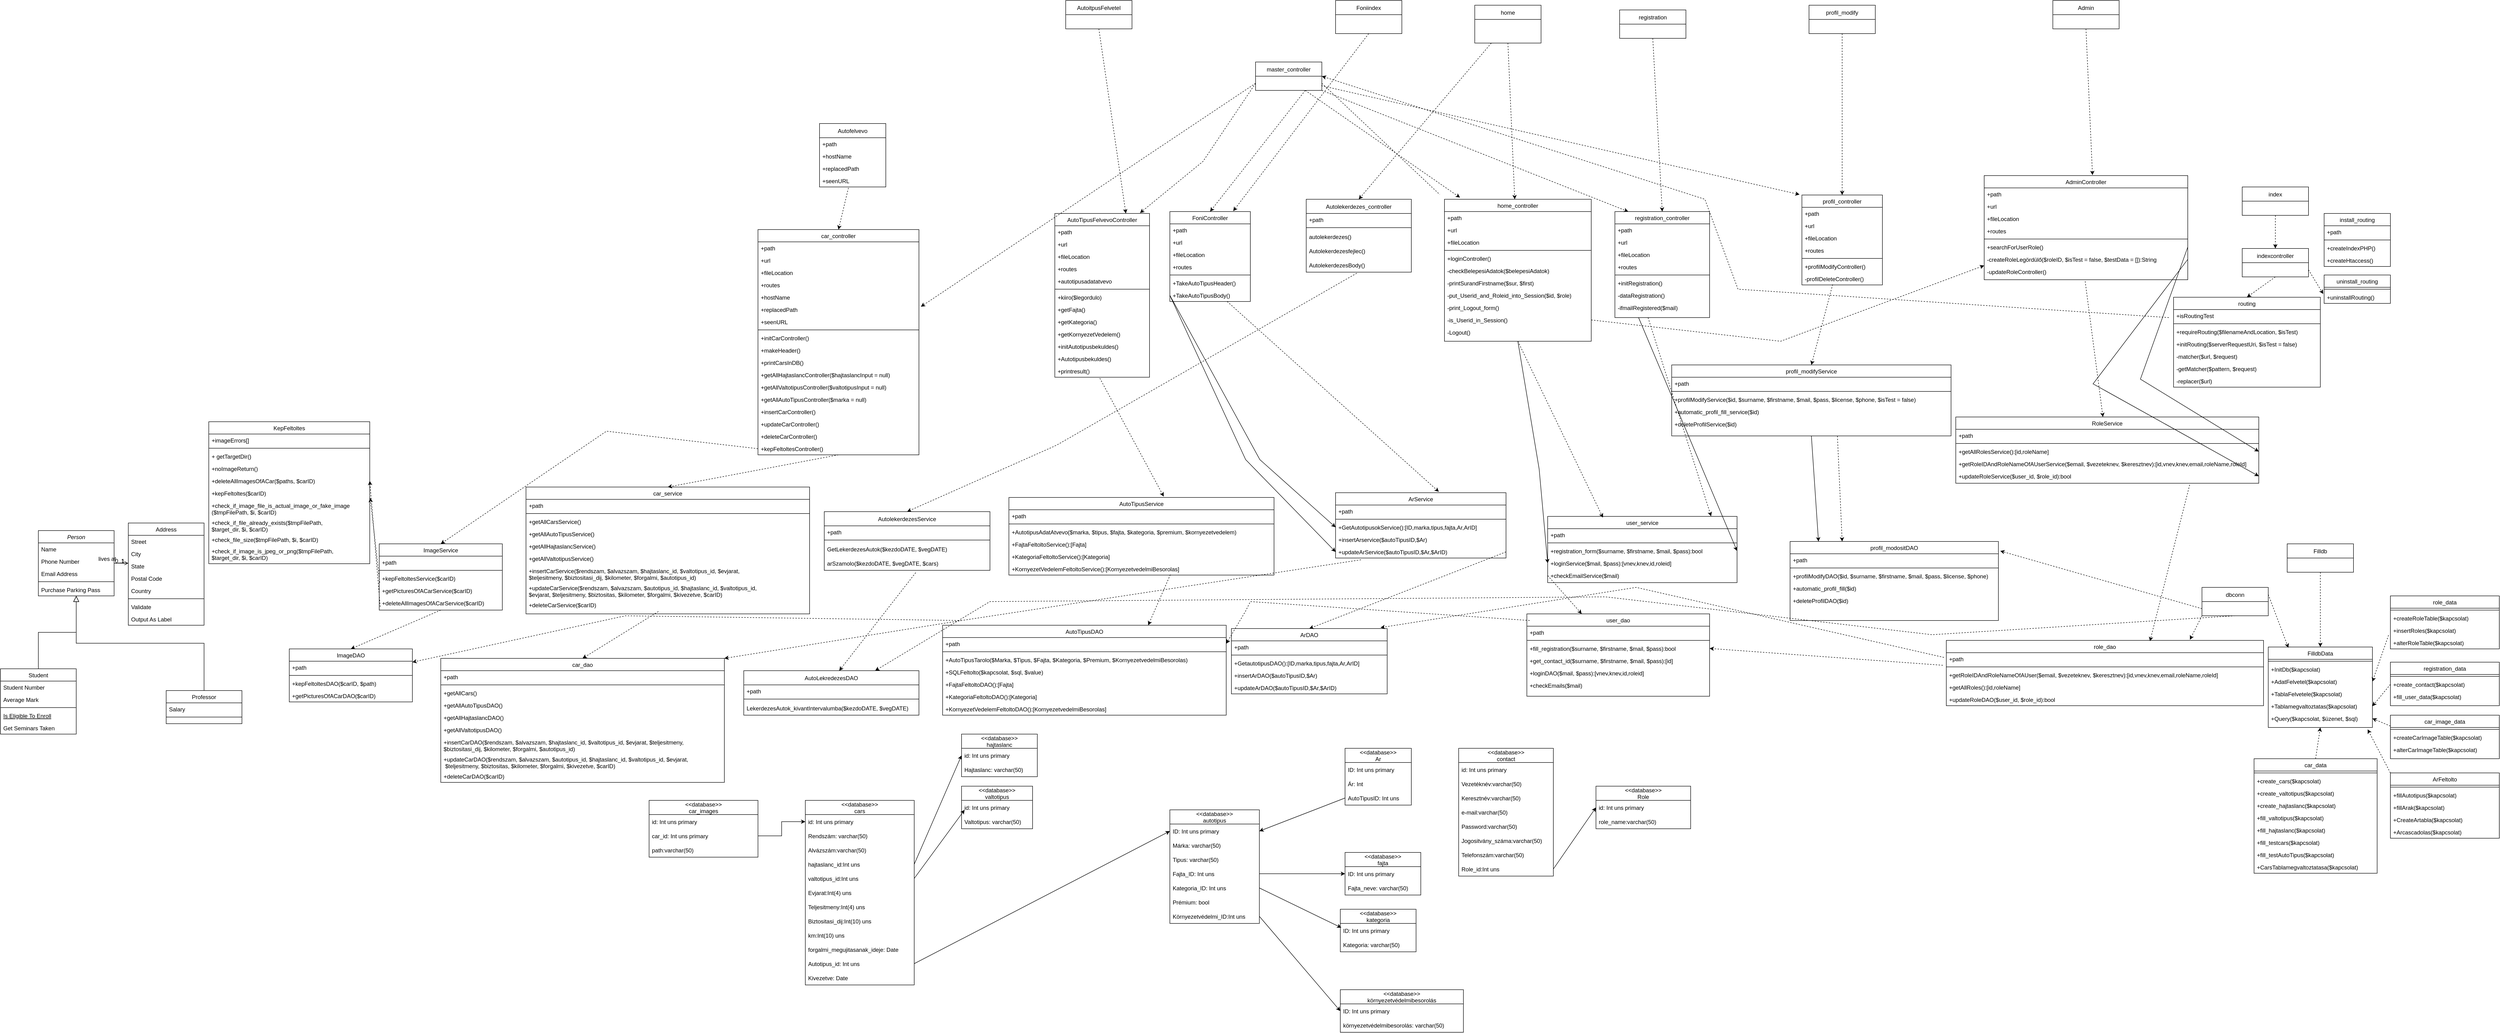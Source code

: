 <mxfile>
    <diagram id="C5RBs43oDa-KdzZeNtuy" name="Page-1">
        <mxGraphModel dx="2248" dy="1769" grid="1" gridSize="10" guides="1" tooltips="1" connect="1" arrows="1" fold="1" page="1" pageScale="1" pageWidth="827" pageHeight="1169" math="0" shadow="0">
            <root>
                <mxCell id="WIyWlLk6GJQsqaUBKTNV-0"/>
                <mxCell id="WIyWlLk6GJQsqaUBKTNV-1" parent="WIyWlLk6GJQsqaUBKTNV-0"/>
                <mxCell id="zkfFHV4jXpPFQw0GAbJ--0" value="Person" style="swimlane;fontStyle=2;align=center;verticalAlign=top;childLayout=stackLayout;horizontal=1;startSize=26;horizontalStack=0;resizeParent=1;resizeLast=0;collapsible=1;marginBottom=0;rounded=0;shadow=0;strokeWidth=1;" parent="WIyWlLk6GJQsqaUBKTNV-1" vertex="1">
                    <mxGeometry x="-1520" y="90" width="160" height="138" as="geometry">
                        <mxRectangle x="230" y="140" width="160" height="26" as="alternateBounds"/>
                    </mxGeometry>
                </mxCell>
                <mxCell id="zkfFHV4jXpPFQw0GAbJ--1" value="Name" style="text;align=left;verticalAlign=top;spacingLeft=4;spacingRight=4;overflow=hidden;rotatable=0;points=[[0,0.5],[1,0.5]];portConstraint=eastwest;" parent="zkfFHV4jXpPFQw0GAbJ--0" vertex="1">
                    <mxGeometry y="26" width="160" height="26" as="geometry"/>
                </mxCell>
                <mxCell id="zkfFHV4jXpPFQw0GAbJ--2" value="Phone Number" style="text;align=left;verticalAlign=top;spacingLeft=4;spacingRight=4;overflow=hidden;rotatable=0;points=[[0,0.5],[1,0.5]];portConstraint=eastwest;rounded=0;shadow=0;html=0;" parent="zkfFHV4jXpPFQw0GAbJ--0" vertex="1">
                    <mxGeometry y="52" width="160" height="26" as="geometry"/>
                </mxCell>
                <mxCell id="zkfFHV4jXpPFQw0GAbJ--3" value="Email Address" style="text;align=left;verticalAlign=top;spacingLeft=4;spacingRight=4;overflow=hidden;rotatable=0;points=[[0,0.5],[1,0.5]];portConstraint=eastwest;rounded=0;shadow=0;html=0;" parent="zkfFHV4jXpPFQw0GAbJ--0" vertex="1">
                    <mxGeometry y="78" width="160" height="26" as="geometry"/>
                </mxCell>
                <mxCell id="zkfFHV4jXpPFQw0GAbJ--4" value="" style="line;html=1;strokeWidth=1;align=left;verticalAlign=middle;spacingTop=-1;spacingLeft=3;spacingRight=3;rotatable=0;labelPosition=right;points=[];portConstraint=eastwest;" parent="zkfFHV4jXpPFQw0GAbJ--0" vertex="1">
                    <mxGeometry y="104" width="160" height="8" as="geometry"/>
                </mxCell>
                <mxCell id="zkfFHV4jXpPFQw0GAbJ--5" value="Purchase Parking Pass" style="text;align=left;verticalAlign=top;spacingLeft=4;spacingRight=4;overflow=hidden;rotatable=0;points=[[0,0.5],[1,0.5]];portConstraint=eastwest;" parent="zkfFHV4jXpPFQw0GAbJ--0" vertex="1">
                    <mxGeometry y="112" width="160" height="26" as="geometry"/>
                </mxCell>
                <mxCell id="zkfFHV4jXpPFQw0GAbJ--6" value="Student" style="swimlane;fontStyle=0;align=center;verticalAlign=top;childLayout=stackLayout;horizontal=1;startSize=26;horizontalStack=0;resizeParent=1;resizeLast=0;collapsible=1;marginBottom=0;rounded=0;shadow=0;strokeWidth=1;" parent="WIyWlLk6GJQsqaUBKTNV-1" vertex="1">
                    <mxGeometry x="-1600" y="382" width="160" height="138" as="geometry">
                        <mxRectangle x="130" y="380" width="160" height="26" as="alternateBounds"/>
                    </mxGeometry>
                </mxCell>
                <mxCell id="zkfFHV4jXpPFQw0GAbJ--7" value="Student Number" style="text;align=left;verticalAlign=top;spacingLeft=4;spacingRight=4;overflow=hidden;rotatable=0;points=[[0,0.5],[1,0.5]];portConstraint=eastwest;" parent="zkfFHV4jXpPFQw0GAbJ--6" vertex="1">
                    <mxGeometry y="26" width="160" height="26" as="geometry"/>
                </mxCell>
                <mxCell id="zkfFHV4jXpPFQw0GAbJ--8" value="Average Mark" style="text;align=left;verticalAlign=top;spacingLeft=4;spacingRight=4;overflow=hidden;rotatable=0;points=[[0,0.5],[1,0.5]];portConstraint=eastwest;rounded=0;shadow=0;html=0;" parent="zkfFHV4jXpPFQw0GAbJ--6" vertex="1">
                    <mxGeometry y="52" width="160" height="26" as="geometry"/>
                </mxCell>
                <mxCell id="zkfFHV4jXpPFQw0GAbJ--9" value="" style="line;html=1;strokeWidth=1;align=left;verticalAlign=middle;spacingTop=-1;spacingLeft=3;spacingRight=3;rotatable=0;labelPosition=right;points=[];portConstraint=eastwest;" parent="zkfFHV4jXpPFQw0GAbJ--6" vertex="1">
                    <mxGeometry y="78" width="160" height="8" as="geometry"/>
                </mxCell>
                <mxCell id="zkfFHV4jXpPFQw0GAbJ--10" value="Is Eligible To Enroll" style="text;align=left;verticalAlign=top;spacingLeft=4;spacingRight=4;overflow=hidden;rotatable=0;points=[[0,0.5],[1,0.5]];portConstraint=eastwest;fontStyle=4" parent="zkfFHV4jXpPFQw0GAbJ--6" vertex="1">
                    <mxGeometry y="86" width="160" height="26" as="geometry"/>
                </mxCell>
                <mxCell id="zkfFHV4jXpPFQw0GAbJ--11" value="Get Seminars Taken" style="text;align=left;verticalAlign=top;spacingLeft=4;spacingRight=4;overflow=hidden;rotatable=0;points=[[0,0.5],[1,0.5]];portConstraint=eastwest;" parent="zkfFHV4jXpPFQw0GAbJ--6" vertex="1">
                    <mxGeometry y="112" width="160" height="26" as="geometry"/>
                </mxCell>
                <mxCell id="zkfFHV4jXpPFQw0GAbJ--12" value="" style="endArrow=block;endSize=10;endFill=0;shadow=0;strokeWidth=1;rounded=0;edgeStyle=elbowEdgeStyle;elbow=vertical;" parent="WIyWlLk6GJQsqaUBKTNV-1" source="zkfFHV4jXpPFQw0GAbJ--6" target="zkfFHV4jXpPFQw0GAbJ--0" edge="1">
                    <mxGeometry width="160" relative="1" as="geometry">
                        <mxPoint x="200" y="203" as="sourcePoint"/>
                        <mxPoint x="200" y="203" as="targetPoint"/>
                    </mxGeometry>
                </mxCell>
                <mxCell id="zkfFHV4jXpPFQw0GAbJ--13" value="Professor" style="swimlane;fontStyle=0;align=center;verticalAlign=top;childLayout=stackLayout;horizontal=1;startSize=26;horizontalStack=0;resizeParent=1;resizeLast=0;collapsible=1;marginBottom=0;rounded=0;shadow=0;strokeWidth=1;" parent="WIyWlLk6GJQsqaUBKTNV-1" vertex="1">
                    <mxGeometry x="-1250" y="428" width="160" height="70" as="geometry">
                        <mxRectangle x="340" y="380" width="170" height="26" as="alternateBounds"/>
                    </mxGeometry>
                </mxCell>
                <mxCell id="zkfFHV4jXpPFQw0GAbJ--14" value="Salary" style="text;align=left;verticalAlign=top;spacingLeft=4;spacingRight=4;overflow=hidden;rotatable=0;points=[[0,0.5],[1,0.5]];portConstraint=eastwest;" parent="zkfFHV4jXpPFQw0GAbJ--13" vertex="1">
                    <mxGeometry y="26" width="160" height="26" as="geometry"/>
                </mxCell>
                <mxCell id="zkfFHV4jXpPFQw0GAbJ--15" value="" style="line;html=1;strokeWidth=1;align=left;verticalAlign=middle;spacingTop=-1;spacingLeft=3;spacingRight=3;rotatable=0;labelPosition=right;points=[];portConstraint=eastwest;" parent="zkfFHV4jXpPFQw0GAbJ--13" vertex="1">
                    <mxGeometry y="52" width="160" height="8" as="geometry"/>
                </mxCell>
                <mxCell id="zkfFHV4jXpPFQw0GAbJ--16" value="" style="endArrow=block;endSize=10;endFill=0;shadow=0;strokeWidth=1;rounded=0;edgeStyle=elbowEdgeStyle;elbow=vertical;" parent="WIyWlLk6GJQsqaUBKTNV-1" source="zkfFHV4jXpPFQw0GAbJ--13" target="zkfFHV4jXpPFQw0GAbJ--0" edge="1">
                    <mxGeometry width="160" relative="1" as="geometry">
                        <mxPoint x="210" y="373" as="sourcePoint"/>
                        <mxPoint x="310" y="271" as="targetPoint"/>
                    </mxGeometry>
                </mxCell>
                <mxCell id="zkfFHV4jXpPFQw0GAbJ--17" value="Address" style="swimlane;fontStyle=0;align=center;verticalAlign=top;childLayout=stackLayout;horizontal=1;startSize=26;horizontalStack=0;resizeParent=1;resizeLast=0;collapsible=1;marginBottom=0;rounded=0;shadow=0;strokeWidth=1;" parent="WIyWlLk6GJQsqaUBKTNV-1" vertex="1">
                    <mxGeometry x="-1330" y="74" width="160" height="216" as="geometry">
                        <mxRectangle x="550" y="140" width="160" height="26" as="alternateBounds"/>
                    </mxGeometry>
                </mxCell>
                <mxCell id="zkfFHV4jXpPFQw0GAbJ--18" value="Street" style="text;align=left;verticalAlign=top;spacingLeft=4;spacingRight=4;overflow=hidden;rotatable=0;points=[[0,0.5],[1,0.5]];portConstraint=eastwest;" parent="zkfFHV4jXpPFQw0GAbJ--17" vertex="1">
                    <mxGeometry y="26" width="160" height="26" as="geometry"/>
                </mxCell>
                <mxCell id="zkfFHV4jXpPFQw0GAbJ--19" value="City" style="text;align=left;verticalAlign=top;spacingLeft=4;spacingRight=4;overflow=hidden;rotatable=0;points=[[0,0.5],[1,0.5]];portConstraint=eastwest;rounded=0;shadow=0;html=0;" parent="zkfFHV4jXpPFQw0GAbJ--17" vertex="1">
                    <mxGeometry y="52" width="160" height="26" as="geometry"/>
                </mxCell>
                <mxCell id="zkfFHV4jXpPFQw0GAbJ--20" value="State" style="text;align=left;verticalAlign=top;spacingLeft=4;spacingRight=4;overflow=hidden;rotatable=0;points=[[0,0.5],[1,0.5]];portConstraint=eastwest;rounded=0;shadow=0;html=0;" parent="zkfFHV4jXpPFQw0GAbJ--17" vertex="1">
                    <mxGeometry y="78" width="160" height="26" as="geometry"/>
                </mxCell>
                <mxCell id="zkfFHV4jXpPFQw0GAbJ--21" value="Postal Code" style="text;align=left;verticalAlign=top;spacingLeft=4;spacingRight=4;overflow=hidden;rotatable=0;points=[[0,0.5],[1,0.5]];portConstraint=eastwest;rounded=0;shadow=0;html=0;" parent="zkfFHV4jXpPFQw0GAbJ--17" vertex="1">
                    <mxGeometry y="104" width="160" height="26" as="geometry"/>
                </mxCell>
                <mxCell id="zkfFHV4jXpPFQw0GAbJ--22" value="Country" style="text;align=left;verticalAlign=top;spacingLeft=4;spacingRight=4;overflow=hidden;rotatable=0;points=[[0,0.5],[1,0.5]];portConstraint=eastwest;rounded=0;shadow=0;html=0;" parent="zkfFHV4jXpPFQw0GAbJ--17" vertex="1">
                    <mxGeometry y="130" width="160" height="26" as="geometry"/>
                </mxCell>
                <mxCell id="zkfFHV4jXpPFQw0GAbJ--23" value="" style="line;html=1;strokeWidth=1;align=left;verticalAlign=middle;spacingTop=-1;spacingLeft=3;spacingRight=3;rotatable=0;labelPosition=right;points=[];portConstraint=eastwest;" parent="zkfFHV4jXpPFQw0GAbJ--17" vertex="1">
                    <mxGeometry y="156" width="160" height="8" as="geometry"/>
                </mxCell>
                <mxCell id="zkfFHV4jXpPFQw0GAbJ--24" value="Validate" style="text;align=left;verticalAlign=top;spacingLeft=4;spacingRight=4;overflow=hidden;rotatable=0;points=[[0,0.5],[1,0.5]];portConstraint=eastwest;" parent="zkfFHV4jXpPFQw0GAbJ--17" vertex="1">
                    <mxGeometry y="164" width="160" height="26" as="geometry"/>
                </mxCell>
                <mxCell id="zkfFHV4jXpPFQw0GAbJ--25" value="Output As Label" style="text;align=left;verticalAlign=top;spacingLeft=4;spacingRight=4;overflow=hidden;rotatable=0;points=[[0,0.5],[1,0.5]];portConstraint=eastwest;" parent="zkfFHV4jXpPFQw0GAbJ--17" vertex="1">
                    <mxGeometry y="190" width="160" height="26" as="geometry"/>
                </mxCell>
                <mxCell id="zkfFHV4jXpPFQw0GAbJ--26" value="" style="endArrow=open;shadow=0;strokeWidth=1;rounded=0;endFill=1;edgeStyle=elbowEdgeStyle;elbow=vertical;" parent="WIyWlLk6GJQsqaUBKTNV-1" source="zkfFHV4jXpPFQw0GAbJ--0" target="zkfFHV4jXpPFQw0GAbJ--17" edge="1">
                    <mxGeometry x="0.5" y="41" relative="1" as="geometry">
                        <mxPoint x="380" y="192" as="sourcePoint"/>
                        <mxPoint x="540" y="192" as="targetPoint"/>
                        <mxPoint x="-40" y="32" as="offset"/>
                    </mxGeometry>
                </mxCell>
                <mxCell id="zkfFHV4jXpPFQw0GAbJ--27" value="0..1" style="resizable=0;align=left;verticalAlign=bottom;labelBackgroundColor=none;fontSize=12;" parent="zkfFHV4jXpPFQw0GAbJ--26" connectable="0" vertex="1">
                    <mxGeometry x="-1" relative="1" as="geometry">
                        <mxPoint y="4" as="offset"/>
                    </mxGeometry>
                </mxCell>
                <mxCell id="zkfFHV4jXpPFQw0GAbJ--28" value="1" style="resizable=0;align=right;verticalAlign=bottom;labelBackgroundColor=none;fontSize=12;" parent="zkfFHV4jXpPFQw0GAbJ--26" connectable="0" vertex="1">
                    <mxGeometry x="1" relative="1" as="geometry">
                        <mxPoint x="-7" y="4" as="offset"/>
                    </mxGeometry>
                </mxCell>
                <mxCell id="zkfFHV4jXpPFQw0GAbJ--29" value="lives at" style="text;html=1;resizable=0;points=[];;align=center;verticalAlign=middle;labelBackgroundColor=none;rounded=0;shadow=0;strokeWidth=1;fontSize=12;" parent="zkfFHV4jXpPFQw0GAbJ--26" vertex="1" connectable="0">
                    <mxGeometry x="0.5" y="49" relative="1" as="geometry">
                        <mxPoint x="-38" y="40" as="offset"/>
                    </mxGeometry>
                </mxCell>
                <mxCell id="dz25y3uaAjt0BuEXkS1v-12" value="&lt;&lt;database&gt;&gt; &#10;cars" style="swimlane;fontStyle=0;childLayout=stackLayout;horizontal=1;startSize=30;horizontalStack=0;resizeParent=1;resizeParentMax=0;resizeLast=0;collapsible=1;marginBottom=0;" parent="WIyWlLk6GJQsqaUBKTNV-1" vertex="1">
                    <mxGeometry x="100" y="660" width="230" height="390" as="geometry"/>
                </mxCell>
                <mxCell id="dz25y3uaAjt0BuEXkS1v-13" value="id: Int uns primary" style="text;strokeColor=none;fillColor=none;align=left;verticalAlign=middle;spacingLeft=4;spacingRight=4;overflow=hidden;points=[[0,0.5],[1,0.5]];portConstraint=eastwest;rotatable=0;" parent="dz25y3uaAjt0BuEXkS1v-12" vertex="1">
                    <mxGeometry y="30" width="230" height="30" as="geometry"/>
                </mxCell>
                <mxCell id="dz25y3uaAjt0BuEXkS1v-14" value="Rendszám: varchar(50)" style="text;strokeColor=none;fillColor=none;align=left;verticalAlign=middle;spacingLeft=4;spacingRight=4;overflow=hidden;points=[[0,0.5],[1,0.5]];portConstraint=eastwest;rotatable=0;" parent="dz25y3uaAjt0BuEXkS1v-12" vertex="1">
                    <mxGeometry y="60" width="230" height="30" as="geometry"/>
                </mxCell>
                <mxCell id="dz25y3uaAjt0BuEXkS1v-15" value="Alvázszám:varchar(50)" style="text;strokeColor=none;fillColor=none;align=left;verticalAlign=middle;spacingLeft=4;spacingRight=4;overflow=hidden;points=[[0,0.5],[1,0.5]];portConstraint=eastwest;rotatable=0;" parent="dz25y3uaAjt0BuEXkS1v-12" vertex="1">
                    <mxGeometry y="90" width="230" height="30" as="geometry"/>
                </mxCell>
                <mxCell id="dz25y3uaAjt0BuEXkS1v-16" value="hajtaslanc_id:Int uns" style="text;strokeColor=none;fillColor=none;align=left;verticalAlign=middle;spacingLeft=4;spacingRight=4;overflow=hidden;points=[[0,0.5],[1,0.5]];portConstraint=eastwest;rotatable=0;" parent="dz25y3uaAjt0BuEXkS1v-12" vertex="1">
                    <mxGeometry y="120" width="230" height="30" as="geometry"/>
                </mxCell>
                <mxCell id="dz25y3uaAjt0BuEXkS1v-17" value="valtotipus_id:Int uns" style="text;strokeColor=none;fillColor=none;align=left;verticalAlign=middle;spacingLeft=4;spacingRight=4;overflow=hidden;points=[[0,0.5],[1,0.5]];portConstraint=eastwest;rotatable=0;" parent="dz25y3uaAjt0BuEXkS1v-12" vertex="1">
                    <mxGeometry y="150" width="230" height="30" as="geometry"/>
                </mxCell>
                <mxCell id="dz25y3uaAjt0BuEXkS1v-18" value="Evjarat:Int(4) uns" style="text;strokeColor=none;fillColor=none;align=left;verticalAlign=middle;spacingLeft=4;spacingRight=4;overflow=hidden;points=[[0,0.5],[1,0.5]];portConstraint=eastwest;rotatable=0;" parent="dz25y3uaAjt0BuEXkS1v-12" vertex="1">
                    <mxGeometry y="180" width="230" height="30" as="geometry"/>
                </mxCell>
                <mxCell id="dz25y3uaAjt0BuEXkS1v-19" value="Teljesitmeny:Int(4) uns" style="text;strokeColor=none;fillColor=none;align=left;verticalAlign=middle;spacingLeft=4;spacingRight=4;overflow=hidden;points=[[0,0.5],[1,0.5]];portConstraint=eastwest;rotatable=0;" parent="dz25y3uaAjt0BuEXkS1v-12" vertex="1">
                    <mxGeometry y="210" width="230" height="30" as="geometry"/>
                </mxCell>
                <mxCell id="dz25y3uaAjt0BuEXkS1v-20" value="Biztositasi_dij:Int(10) uns" style="text;strokeColor=none;fillColor=none;align=left;verticalAlign=middle;spacingLeft=4;spacingRight=4;overflow=hidden;points=[[0,0.5],[1,0.5]];portConstraint=eastwest;rotatable=0;" parent="dz25y3uaAjt0BuEXkS1v-12" vertex="1">
                    <mxGeometry y="240" width="230" height="30" as="geometry"/>
                </mxCell>
                <mxCell id="dz25y3uaAjt0BuEXkS1v-21" value="km:Int(10) uns" style="text;strokeColor=none;fillColor=none;align=left;verticalAlign=middle;spacingLeft=4;spacingRight=4;overflow=hidden;points=[[0,0.5],[1,0.5]];portConstraint=eastwest;rotatable=0;" parent="dz25y3uaAjt0BuEXkS1v-12" vertex="1">
                    <mxGeometry y="270" width="230" height="30" as="geometry"/>
                </mxCell>
                <mxCell id="dz25y3uaAjt0BuEXkS1v-22" value="forgalmi_megujitasanak_ideje: Date" style="text;strokeColor=none;fillColor=none;align=left;verticalAlign=middle;spacingLeft=4;spacingRight=4;overflow=hidden;points=[[0,0.5],[1,0.5]];portConstraint=eastwest;rotatable=0;" parent="dz25y3uaAjt0BuEXkS1v-12" vertex="1">
                    <mxGeometry y="300" width="230" height="30" as="geometry"/>
                </mxCell>
                <mxCell id="dz25y3uaAjt0BuEXkS1v-24" value="Autotipus_id: Int uns" style="text;strokeColor=none;fillColor=none;align=left;verticalAlign=middle;spacingLeft=4;spacingRight=4;overflow=hidden;points=[[0,0.5],[1,0.5]];portConstraint=eastwest;rotatable=0;" parent="dz25y3uaAjt0BuEXkS1v-12" vertex="1">
                    <mxGeometry y="330" width="230" height="30" as="geometry"/>
                </mxCell>
                <mxCell id="dz25y3uaAjt0BuEXkS1v-25" value="Kivezetve: Date" style="text;strokeColor=none;fillColor=none;align=left;verticalAlign=middle;spacingLeft=4;spacingRight=4;overflow=hidden;points=[[0,0.5],[1,0.5]];portConstraint=eastwest;rotatable=0;" parent="dz25y3uaAjt0BuEXkS1v-12" vertex="1">
                    <mxGeometry y="360" width="230" height="30" as="geometry"/>
                </mxCell>
                <mxCell id="dz25y3uaAjt0BuEXkS1v-26" value="&lt;&lt;database&gt;&gt; &#10;hajtaslanc" style="swimlane;fontStyle=0;childLayout=stackLayout;horizontal=1;startSize=30;horizontalStack=0;resizeParent=1;resizeParentMax=0;resizeLast=0;collapsible=1;marginBottom=0;" parent="WIyWlLk6GJQsqaUBKTNV-1" vertex="1">
                    <mxGeometry x="430" y="520" width="160" height="90" as="geometry"/>
                </mxCell>
                <mxCell id="dz25y3uaAjt0BuEXkS1v-27" value="id: Int uns primary" style="text;strokeColor=none;fillColor=none;align=left;verticalAlign=middle;spacingLeft=4;spacingRight=4;overflow=hidden;points=[[0,0.5],[1,0.5]];portConstraint=eastwest;rotatable=0;" parent="dz25y3uaAjt0BuEXkS1v-26" vertex="1">
                    <mxGeometry y="30" width="160" height="30" as="geometry"/>
                </mxCell>
                <mxCell id="dz25y3uaAjt0BuEXkS1v-28" value="Hajtaslanc: varchar(50)" style="text;strokeColor=none;fillColor=none;align=left;verticalAlign=middle;spacingLeft=4;spacingRight=4;overflow=hidden;points=[[0,0.5],[1,0.5]];portConstraint=eastwest;rotatable=0;" parent="dz25y3uaAjt0BuEXkS1v-26" vertex="1">
                    <mxGeometry y="60" width="160" height="30" as="geometry"/>
                </mxCell>
                <mxCell id="dz25y3uaAjt0BuEXkS1v-45" value="&lt;&lt;database&gt;&gt; &#10;valtotipus" style="swimlane;fontStyle=0;childLayout=stackLayout;horizontal=1;startSize=30;horizontalStack=0;resizeParent=1;resizeParentMax=0;resizeLast=0;collapsible=1;marginBottom=0;" parent="WIyWlLk6GJQsqaUBKTNV-1" vertex="1">
                    <mxGeometry x="430" y="630" width="150" height="90" as="geometry"/>
                </mxCell>
                <mxCell id="dz25y3uaAjt0BuEXkS1v-46" value="id: Int uns primary" style="text;strokeColor=none;fillColor=none;align=left;verticalAlign=middle;spacingLeft=4;spacingRight=4;overflow=hidden;points=[[0,0.5],[1,0.5]];portConstraint=eastwest;rotatable=0;" parent="dz25y3uaAjt0BuEXkS1v-45" vertex="1">
                    <mxGeometry y="30" width="150" height="30" as="geometry"/>
                </mxCell>
                <mxCell id="dz25y3uaAjt0BuEXkS1v-47" value="Valtotipus: varchar(50)" style="text;strokeColor=none;fillColor=none;align=left;verticalAlign=middle;spacingLeft=4;spacingRight=4;overflow=hidden;points=[[0,0.5],[1,0.5]];portConstraint=eastwest;rotatable=0;" parent="dz25y3uaAjt0BuEXkS1v-45" vertex="1">
                    <mxGeometry y="60" width="150" height="30" as="geometry"/>
                </mxCell>
                <mxCell id="dz25y3uaAjt0BuEXkS1v-49" value="" style="endArrow=classic;html=1;rounded=0;entryX=0.043;entryY=0.667;entryDx=0;entryDy=0;entryPerimeter=0;exitX=1;exitY=0.5;exitDx=0;exitDy=0;" parent="WIyWlLk6GJQsqaUBKTNV-1" source="dz25y3uaAjt0BuEXkS1v-17" target="dz25y3uaAjt0BuEXkS1v-46" edge="1">
                    <mxGeometry relative="1" as="geometry">
                        <mxPoint x="960" y="600" as="sourcePoint"/>
                        <mxPoint x="1060" y="600" as="targetPoint"/>
                    </mxGeometry>
                </mxCell>
                <mxCell id="dz25y3uaAjt0BuEXkS1v-51" value="&lt;&lt;database&gt;&gt; &#10;autotipus" style="swimlane;fontStyle=0;childLayout=stackLayout;horizontal=1;startSize=30;horizontalStack=0;resizeParent=1;resizeParentMax=0;resizeLast=0;collapsible=1;marginBottom=0;" parent="WIyWlLk6GJQsqaUBKTNV-1" vertex="1">
                    <mxGeometry x="870" y="680" width="189" height="240" as="geometry"/>
                </mxCell>
                <mxCell id="dz25y3uaAjt0BuEXkS1v-52" value="ID: Int uns primary" style="text;strokeColor=none;fillColor=none;align=left;verticalAlign=middle;spacingLeft=4;spacingRight=4;overflow=hidden;points=[[0,0.5],[1,0.5]];portConstraint=eastwest;rotatable=0;" parent="dz25y3uaAjt0BuEXkS1v-51" vertex="1">
                    <mxGeometry y="30" width="189" height="30" as="geometry"/>
                </mxCell>
                <mxCell id="dz25y3uaAjt0BuEXkS1v-53" value="Márka: varchar(50)" style="text;strokeColor=none;fillColor=none;align=left;verticalAlign=middle;spacingLeft=4;spacingRight=4;overflow=hidden;points=[[0,0.5],[1,0.5]];portConstraint=eastwest;rotatable=0;" parent="dz25y3uaAjt0BuEXkS1v-51" vertex="1">
                    <mxGeometry y="60" width="189" height="30" as="geometry"/>
                </mxCell>
                <mxCell id="dz25y3uaAjt0BuEXkS1v-54" value="Tipus: varchar(50)" style="text;strokeColor=none;fillColor=none;align=left;verticalAlign=middle;spacingLeft=4;spacingRight=4;overflow=hidden;points=[[0,0.5],[1,0.5]];portConstraint=eastwest;rotatable=0;" parent="dz25y3uaAjt0BuEXkS1v-51" vertex="1">
                    <mxGeometry y="90" width="189" height="30" as="geometry"/>
                </mxCell>
                <mxCell id="dz25y3uaAjt0BuEXkS1v-55" value="Fajta_ID: Int uns" style="text;strokeColor=none;fillColor=none;align=left;verticalAlign=middle;spacingLeft=4;spacingRight=4;overflow=hidden;points=[[0,0.5],[1,0.5]];portConstraint=eastwest;rotatable=0;" parent="dz25y3uaAjt0BuEXkS1v-51" vertex="1">
                    <mxGeometry y="120" width="189" height="30" as="geometry"/>
                </mxCell>
                <mxCell id="dz25y3uaAjt0BuEXkS1v-56" value="Kategoria_ID: Int uns" style="text;strokeColor=none;fillColor=none;align=left;verticalAlign=middle;spacingLeft=4;spacingRight=4;overflow=hidden;points=[[0,0.5],[1,0.5]];portConstraint=eastwest;rotatable=0;" parent="dz25y3uaAjt0BuEXkS1v-51" vertex="1">
                    <mxGeometry y="150" width="189" height="30" as="geometry"/>
                </mxCell>
                <mxCell id="dz25y3uaAjt0BuEXkS1v-57" value="Prémium: bool" style="text;strokeColor=none;fillColor=none;align=left;verticalAlign=middle;spacingLeft=4;spacingRight=4;overflow=hidden;points=[[0,0.5],[1,0.5]];portConstraint=eastwest;rotatable=0;" parent="dz25y3uaAjt0BuEXkS1v-51" vertex="1">
                    <mxGeometry y="180" width="189" height="30" as="geometry"/>
                </mxCell>
                <mxCell id="dz25y3uaAjt0BuEXkS1v-58" value="Környezetvédelmi_ID:Int uns" style="text;strokeColor=none;fillColor=none;align=left;verticalAlign=middle;spacingLeft=4;spacingRight=4;overflow=hidden;points=[[0,0.5],[1,0.5]];portConstraint=eastwest;rotatable=0;" parent="dz25y3uaAjt0BuEXkS1v-51" vertex="1">
                    <mxGeometry y="210" width="189" height="30" as="geometry"/>
                </mxCell>
                <mxCell id="dz25y3uaAjt0BuEXkS1v-59" value="" style="endArrow=classic;html=1;rounded=0;exitX=1;exitY=0.5;exitDx=0;exitDy=0;entryX=0;entryY=0.5;entryDx=0;entryDy=0;" parent="WIyWlLk6GJQsqaUBKTNV-1" source="dz25y3uaAjt0BuEXkS1v-24" target="dz25y3uaAjt0BuEXkS1v-52" edge="1">
                    <mxGeometry relative="1" as="geometry">
                        <mxPoint x="960" y="600" as="sourcePoint"/>
                        <mxPoint x="1060" y="600" as="targetPoint"/>
                    </mxGeometry>
                </mxCell>
                <mxCell id="dz25y3uaAjt0BuEXkS1v-61" value="&lt;&lt;database&gt;&gt; &#10;fajta" style="swimlane;fontStyle=0;childLayout=stackLayout;horizontal=1;startSize=30;horizontalStack=0;resizeParent=1;resizeParentMax=0;resizeLast=0;collapsible=1;marginBottom=0;" parent="WIyWlLk6GJQsqaUBKTNV-1" vertex="1">
                    <mxGeometry x="1240" y="770" width="160" height="90" as="geometry"/>
                </mxCell>
                <mxCell id="dz25y3uaAjt0BuEXkS1v-62" value="ID: Int uns primary" style="text;strokeColor=none;fillColor=none;align=left;verticalAlign=middle;spacingLeft=4;spacingRight=4;overflow=hidden;points=[[0,0.5],[1,0.5]];portConstraint=eastwest;rotatable=0;" parent="dz25y3uaAjt0BuEXkS1v-61" vertex="1">
                    <mxGeometry y="30" width="160" height="30" as="geometry"/>
                </mxCell>
                <mxCell id="dz25y3uaAjt0BuEXkS1v-63" value="Fajta_neve: varchar(50)" style="text;strokeColor=none;fillColor=none;align=left;verticalAlign=middle;spacingLeft=4;spacingRight=4;overflow=hidden;points=[[0,0.5],[1,0.5]];portConstraint=eastwest;rotatable=0;" parent="dz25y3uaAjt0BuEXkS1v-61" vertex="1">
                    <mxGeometry y="60" width="160" height="30" as="geometry"/>
                </mxCell>
                <mxCell id="dz25y3uaAjt0BuEXkS1v-69" value="" style="endArrow=classic;html=1;rounded=0;exitX=1;exitY=0.5;exitDx=0;exitDy=0;entryX=0;entryY=0.5;entryDx=0;entryDy=0;" parent="WIyWlLk6GJQsqaUBKTNV-1" source="dz25y3uaAjt0BuEXkS1v-55" target="dz25y3uaAjt0BuEXkS1v-62" edge="1">
                    <mxGeometry width="50" height="50" relative="1" as="geometry">
                        <mxPoint x="1420" y="800" as="sourcePoint"/>
                        <mxPoint x="1290" y="610" as="targetPoint"/>
                    </mxGeometry>
                </mxCell>
                <mxCell id="dz25y3uaAjt0BuEXkS1v-70" value="&lt;&lt;database&gt;&gt; &#10;kategoria" style="swimlane;fontStyle=0;childLayout=stackLayout;horizontal=1;startSize=30;horizontalStack=0;resizeParent=1;resizeParentMax=0;resizeLast=0;collapsible=1;marginBottom=0;" parent="WIyWlLk6GJQsqaUBKTNV-1" vertex="1">
                    <mxGeometry x="1230" y="890" width="160" height="90" as="geometry"/>
                </mxCell>
                <mxCell id="dz25y3uaAjt0BuEXkS1v-71" value="ID: Int uns primary" style="text;strokeColor=none;fillColor=none;align=left;verticalAlign=middle;spacingLeft=4;spacingRight=4;overflow=hidden;points=[[0,0.5],[1,0.5]];portConstraint=eastwest;rotatable=0;" parent="dz25y3uaAjt0BuEXkS1v-70" vertex="1">
                    <mxGeometry y="30" width="160" height="30" as="geometry"/>
                </mxCell>
                <mxCell id="dz25y3uaAjt0BuEXkS1v-72" value="Kategoria: varchar(50)" style="text;strokeColor=none;fillColor=none;align=left;verticalAlign=middle;spacingLeft=4;spacingRight=4;overflow=hidden;points=[[0,0.5],[1,0.5]];portConstraint=eastwest;rotatable=0;" parent="dz25y3uaAjt0BuEXkS1v-70" vertex="1">
                    <mxGeometry y="60" width="160" height="30" as="geometry"/>
                </mxCell>
                <mxCell id="dz25y3uaAjt0BuEXkS1v-73" value="" style="endArrow=classic;html=1;rounded=0;exitX=1;exitY=0.5;exitDx=0;exitDy=0;entryX=0.013;entryY=0.3;entryDx=0;entryDy=0;entryPerimeter=0;" parent="WIyWlLk6GJQsqaUBKTNV-1" source="dz25y3uaAjt0BuEXkS1v-56" target="dz25y3uaAjt0BuEXkS1v-71" edge="1">
                    <mxGeometry width="50" height="50" relative="1" as="geometry">
                        <mxPoint x="1240" y="660" as="sourcePoint"/>
                        <mxPoint x="1290" y="610" as="targetPoint"/>
                    </mxGeometry>
                </mxCell>
                <mxCell id="dz25y3uaAjt0BuEXkS1v-74" value="&lt;&lt;database&gt;&gt; &#10;Ar" style="swimlane;fontStyle=0;childLayout=stackLayout;horizontal=1;startSize=30;horizontalStack=0;resizeParent=1;resizeParentMax=0;resizeLast=0;collapsible=1;marginBottom=0;" parent="WIyWlLk6GJQsqaUBKTNV-1" vertex="1">
                    <mxGeometry x="1240" y="550" width="140" height="120" as="geometry"/>
                </mxCell>
                <mxCell id="dz25y3uaAjt0BuEXkS1v-75" value="ID: Int uns primary" style="text;strokeColor=none;fillColor=none;align=left;verticalAlign=middle;spacingLeft=4;spacingRight=4;overflow=hidden;points=[[0,0.5],[1,0.5]];portConstraint=eastwest;rotatable=0;" parent="dz25y3uaAjt0BuEXkS1v-74" vertex="1">
                    <mxGeometry y="30" width="140" height="30" as="geometry"/>
                </mxCell>
                <mxCell id="dz25y3uaAjt0BuEXkS1v-76" value="Ár: Int" style="text;strokeColor=none;fillColor=none;align=left;verticalAlign=middle;spacingLeft=4;spacingRight=4;overflow=hidden;points=[[0,0.5],[1,0.5]];portConstraint=eastwest;rotatable=0;" parent="dz25y3uaAjt0BuEXkS1v-74" vertex="1">
                    <mxGeometry y="60" width="140" height="30" as="geometry"/>
                </mxCell>
                <mxCell id="dz25y3uaAjt0BuEXkS1v-77" value="AutoTipusID: Int uns" style="text;strokeColor=none;fillColor=none;align=left;verticalAlign=middle;spacingLeft=4;spacingRight=4;overflow=hidden;points=[[0,0.5],[1,0.5]];portConstraint=eastwest;rotatable=0;" parent="dz25y3uaAjt0BuEXkS1v-74" vertex="1">
                    <mxGeometry y="90" width="140" height="30" as="geometry"/>
                </mxCell>
                <mxCell id="dz25y3uaAjt0BuEXkS1v-79" value="" style="endArrow=classic;html=1;rounded=0;exitX=0;exitY=0.5;exitDx=0;exitDy=0;entryX=1;entryY=0.5;entryDx=0;entryDy=0;" parent="WIyWlLk6GJQsqaUBKTNV-1" source="dz25y3uaAjt0BuEXkS1v-77" target="dz25y3uaAjt0BuEXkS1v-52" edge="1">
                    <mxGeometry width="50" height="50" relative="1" as="geometry">
                        <mxPoint x="1240" y="660" as="sourcePoint"/>
                        <mxPoint x="1290" y="610" as="targetPoint"/>
                    </mxGeometry>
                </mxCell>
                <mxCell id="dz25y3uaAjt0BuEXkS1v-80" value="&lt;&lt;database&gt;&gt; &#10;contact" style="swimlane;fontStyle=0;childLayout=stackLayout;horizontal=1;startSize=30;horizontalStack=0;resizeParent=1;resizeParentMax=0;resizeLast=0;collapsible=1;marginBottom=0;" parent="WIyWlLk6GJQsqaUBKTNV-1" vertex="1">
                    <mxGeometry x="1480" y="550" width="200" height="270" as="geometry"/>
                </mxCell>
                <mxCell id="dz25y3uaAjt0BuEXkS1v-81" value="id: Int uns primary" style="text;strokeColor=none;fillColor=none;align=left;verticalAlign=middle;spacingLeft=4;spacingRight=4;overflow=hidden;points=[[0,0.5],[1,0.5]];portConstraint=eastwest;rotatable=0;" parent="dz25y3uaAjt0BuEXkS1v-80" vertex="1">
                    <mxGeometry y="30" width="200" height="30" as="geometry"/>
                </mxCell>
                <mxCell id="dz25y3uaAjt0BuEXkS1v-82" value="Vezetéknév:varchar(50)" style="text;strokeColor=none;fillColor=none;align=left;verticalAlign=middle;spacingLeft=4;spacingRight=4;overflow=hidden;points=[[0,0.5],[1,0.5]];portConstraint=eastwest;rotatable=0;" parent="dz25y3uaAjt0BuEXkS1v-80" vertex="1">
                    <mxGeometry y="60" width="200" height="30" as="geometry"/>
                </mxCell>
                <mxCell id="dz25y3uaAjt0BuEXkS1v-83" value="Keresztnév:varchar(50)" style="text;strokeColor=none;fillColor=none;align=left;verticalAlign=middle;spacingLeft=4;spacingRight=4;overflow=hidden;points=[[0,0.5],[1,0.5]];portConstraint=eastwest;rotatable=0;" parent="dz25y3uaAjt0BuEXkS1v-80" vertex="1">
                    <mxGeometry y="90" width="200" height="30" as="geometry"/>
                </mxCell>
                <mxCell id="dz25y3uaAjt0BuEXkS1v-84" value="e-mail:varchar(50)" style="text;strokeColor=none;fillColor=none;align=left;verticalAlign=middle;spacingLeft=4;spacingRight=4;overflow=hidden;points=[[0,0.5],[1,0.5]];portConstraint=eastwest;rotatable=0;" parent="dz25y3uaAjt0BuEXkS1v-80" vertex="1">
                    <mxGeometry y="120" width="200" height="30" as="geometry"/>
                </mxCell>
                <mxCell id="dz25y3uaAjt0BuEXkS1v-85" value="Password:varchar(50)" style="text;strokeColor=none;fillColor=none;align=left;verticalAlign=middle;spacingLeft=4;spacingRight=4;overflow=hidden;points=[[0,0.5],[1,0.5]];portConstraint=eastwest;rotatable=0;" parent="dz25y3uaAjt0BuEXkS1v-80" vertex="1">
                    <mxGeometry y="150" width="200" height="30" as="geometry"/>
                </mxCell>
                <mxCell id="dz25y3uaAjt0BuEXkS1v-86" value="Jogositvány_száma:varchar(50)" style="text;strokeColor=none;fillColor=none;align=left;verticalAlign=middle;spacingLeft=4;spacingRight=4;overflow=hidden;points=[[0,0.5],[1,0.5]];portConstraint=eastwest;rotatable=0;" parent="dz25y3uaAjt0BuEXkS1v-80" vertex="1">
                    <mxGeometry y="180" width="200" height="30" as="geometry"/>
                </mxCell>
                <mxCell id="dz25y3uaAjt0BuEXkS1v-87" value="Telefonszám:varchar(50)" style="text;strokeColor=none;fillColor=none;align=left;verticalAlign=middle;spacingLeft=4;spacingRight=4;overflow=hidden;points=[[0,0.5],[1,0.5]];portConstraint=eastwest;rotatable=0;" parent="dz25y3uaAjt0BuEXkS1v-80" vertex="1">
                    <mxGeometry y="210" width="200" height="30" as="geometry"/>
                </mxCell>
                <mxCell id="dz25y3uaAjt0BuEXkS1v-88" value="Role_id:Int uns" style="text;strokeColor=none;fillColor=none;align=left;verticalAlign=middle;spacingLeft=4;spacingRight=4;overflow=hidden;points=[[0,0.5],[1,0.5]];portConstraint=eastwest;rotatable=0;" parent="dz25y3uaAjt0BuEXkS1v-80" vertex="1">
                    <mxGeometry y="240" width="200" height="30" as="geometry"/>
                </mxCell>
                <mxCell id="dz25y3uaAjt0BuEXkS1v-89" value="" style="endArrow=classic;html=1;rounded=0;exitX=1;exitY=0.5;exitDx=0;exitDy=0;entryX=0;entryY=0.5;entryDx=0;entryDy=0;" parent="WIyWlLk6GJQsqaUBKTNV-1" source="dz25y3uaAjt0BuEXkS1v-16" target="dz25y3uaAjt0BuEXkS1v-27" edge="1">
                    <mxGeometry width="50" height="50" relative="1" as="geometry">
                        <mxPoint x="680" y="570" as="sourcePoint"/>
                        <mxPoint x="730" y="520" as="targetPoint"/>
                    </mxGeometry>
                </mxCell>
                <mxCell id="dz25y3uaAjt0BuEXkS1v-91" value="&lt;&lt;database&gt;&gt; &#10;Role" style="swimlane;fontStyle=0;childLayout=stackLayout;horizontal=1;startSize=30;horizontalStack=0;resizeParent=1;resizeParentMax=0;resizeLast=0;collapsible=1;marginBottom=0;" parent="WIyWlLk6GJQsqaUBKTNV-1" vertex="1">
                    <mxGeometry x="1770" y="630" width="200" height="90" as="geometry"/>
                </mxCell>
                <mxCell id="dz25y3uaAjt0BuEXkS1v-92" value="id: Int uns primary" style="text;strokeColor=none;fillColor=none;align=left;verticalAlign=middle;spacingLeft=4;spacingRight=4;overflow=hidden;points=[[0,0.5],[1,0.5]];portConstraint=eastwest;rotatable=0;" parent="dz25y3uaAjt0BuEXkS1v-91" vertex="1">
                    <mxGeometry y="30" width="200" height="30" as="geometry"/>
                </mxCell>
                <mxCell id="dz25y3uaAjt0BuEXkS1v-93" value="role_name:varchar(50)" style="text;strokeColor=none;fillColor=none;align=left;verticalAlign=middle;spacingLeft=4;spacingRight=4;overflow=hidden;points=[[0,0.5],[1,0.5]];portConstraint=eastwest;rotatable=0;" parent="dz25y3uaAjt0BuEXkS1v-91" vertex="1">
                    <mxGeometry y="60" width="200" height="30" as="geometry"/>
                </mxCell>
                <mxCell id="dz25y3uaAjt0BuEXkS1v-100" value="" style="endArrow=classic;html=1;rounded=0;exitX=1;exitY=0.5;exitDx=0;exitDy=0;entryX=0;entryY=0.5;entryDx=0;entryDy=0;" parent="WIyWlLk6GJQsqaUBKTNV-1" source="dz25y3uaAjt0BuEXkS1v-88" target="dz25y3uaAjt0BuEXkS1v-92" edge="1">
                    <mxGeometry width="50" height="50" relative="1" as="geometry">
                        <mxPoint x="1680" y="720" as="sourcePoint"/>
                        <mxPoint x="1730" y="670" as="targetPoint"/>
                    </mxGeometry>
                </mxCell>
                <mxCell id="dz25y3uaAjt0BuEXkS1v-102" value="&lt;&lt;database&gt;&gt; &#10;környezetvédelmibesorolás" style="swimlane;fontStyle=0;childLayout=stackLayout;horizontal=1;startSize=30;horizontalStack=0;resizeParent=1;resizeParentMax=0;resizeLast=0;collapsible=1;marginBottom=0;" parent="WIyWlLk6GJQsqaUBKTNV-1" vertex="1">
                    <mxGeometry x="1230" y="1060" width="260" height="90" as="geometry"/>
                </mxCell>
                <mxCell id="dz25y3uaAjt0BuEXkS1v-103" value="ID: Int uns primary" style="text;strokeColor=none;fillColor=none;align=left;verticalAlign=middle;spacingLeft=4;spacingRight=4;overflow=hidden;points=[[0,0.5],[1,0.5]];portConstraint=eastwest;rotatable=0;" parent="dz25y3uaAjt0BuEXkS1v-102" vertex="1">
                    <mxGeometry y="30" width="260" height="30" as="geometry"/>
                </mxCell>
                <mxCell id="dz25y3uaAjt0BuEXkS1v-104" value="környezetvédelmibesorolás: varchar(50)" style="text;strokeColor=none;fillColor=none;align=left;verticalAlign=middle;spacingLeft=4;spacingRight=4;overflow=hidden;points=[[0,0.5],[1,0.5]];portConstraint=eastwest;rotatable=0;" parent="dz25y3uaAjt0BuEXkS1v-102" vertex="1">
                    <mxGeometry y="60" width="260" height="30" as="geometry"/>
                </mxCell>
                <mxCell id="dz25y3uaAjt0BuEXkS1v-105" value="" style="endArrow=classic;html=1;rounded=0;exitX=1;exitY=0.5;exitDx=0;exitDy=0;entryX=0;entryY=0.5;entryDx=0;entryDy=0;" parent="WIyWlLk6GJQsqaUBKTNV-1" source="dz25y3uaAjt0BuEXkS1v-58" target="dz25y3uaAjt0BuEXkS1v-103" edge="1">
                    <mxGeometry width="50" height="50" relative="1" as="geometry">
                        <mxPoint x="1270" y="1090" as="sourcePoint"/>
                        <mxPoint x="1290" y="990" as="targetPoint"/>
                    </mxGeometry>
                </mxCell>
                <mxCell id="cDz6JJFCIIt2Pc6mQf5Q-9" value="user_dao" style="swimlane;fontStyle=0;align=center;verticalAlign=top;childLayout=stackLayout;horizontal=1;startSize=26;horizontalStack=0;resizeParent=1;resizeLast=0;collapsible=1;marginBottom=0;rounded=0;shadow=0;strokeWidth=1;" parent="WIyWlLk6GJQsqaUBKTNV-1" vertex="1">
                    <mxGeometry x="1624.04" y="266" width="385.96" height="174" as="geometry">
                        <mxRectangle x="130" y="380" width="160" height="26" as="alternateBounds"/>
                    </mxGeometry>
                </mxCell>
                <mxCell id="cDz6JJFCIIt2Pc6mQf5Q-10" value="+path" style="text;align=left;verticalAlign=top;spacingLeft=4;spacingRight=4;overflow=hidden;rotatable=0;points=[[0,0.5],[1,0.5]];portConstraint=eastwest;" parent="cDz6JJFCIIt2Pc6mQf5Q-9" vertex="1">
                    <mxGeometry y="26" width="385.96" height="26" as="geometry"/>
                </mxCell>
                <mxCell id="cDz6JJFCIIt2Pc6mQf5Q-12" value="" style="line;html=1;strokeWidth=1;align=left;verticalAlign=middle;spacingTop=-1;spacingLeft=3;spacingRight=3;rotatable=0;labelPosition=right;points=[];portConstraint=eastwest;" parent="cDz6JJFCIIt2Pc6mQf5Q-9" vertex="1">
                    <mxGeometry y="52" width="385.96" height="8" as="geometry"/>
                </mxCell>
                <mxCell id="cDz6JJFCIIt2Pc6mQf5Q-14" value="+fill_registration($surname, $firstname, $mail, $pass):bool" style="text;align=left;verticalAlign=top;spacingLeft=4;spacingRight=4;overflow=hidden;rotatable=0;points=[[0,0.5],[1,0.5]];portConstraint=eastwest;" parent="cDz6JJFCIIt2Pc6mQf5Q-9" vertex="1">
                    <mxGeometry y="60" width="385.96" height="26" as="geometry"/>
                </mxCell>
                <mxCell id="cDz6JJFCIIt2Pc6mQf5Q-16" value="+get_contact_id($surname, $firstname, $mail, $pass):[id]" style="text;align=left;verticalAlign=top;spacingLeft=4;spacingRight=4;overflow=hidden;rotatable=0;points=[[0,0.5],[1,0.5]];portConstraint=eastwest;" parent="cDz6JJFCIIt2Pc6mQf5Q-9" vertex="1">
                    <mxGeometry y="86" width="385.96" height="26" as="geometry"/>
                </mxCell>
                <mxCell id="cDz6JJFCIIt2Pc6mQf5Q-17" value="+loginDAO($mail, $pass):[vnev,knev,id,roleid]" style="text;align=left;verticalAlign=top;spacingLeft=4;spacingRight=4;overflow=hidden;rotatable=0;points=[[0,0.5],[1,0.5]];portConstraint=eastwest;" parent="cDz6JJFCIIt2Pc6mQf5Q-9" vertex="1">
                    <mxGeometry y="112" width="385.96" height="26" as="geometry"/>
                </mxCell>
                <mxCell id="mcm3Bw1QETVXiW2pbIsp-2" value="+checkEmails($mail)" style="text;align=left;verticalAlign=top;spacingLeft=4;spacingRight=4;overflow=hidden;rotatable=0;points=[[0,0.5],[1,0.5]];portConstraint=eastwest;" parent="cDz6JJFCIIt2Pc6mQf5Q-9" vertex="1">
                    <mxGeometry y="138" width="385.96" height="26" as="geometry"/>
                </mxCell>
                <mxCell id="cDz6JJFCIIt2Pc6mQf5Q-18" value="user_service" style="swimlane;fontStyle=0;align=center;verticalAlign=top;childLayout=stackLayout;horizontal=1;startSize=26;horizontalStack=0;resizeParent=1;resizeLast=0;collapsible=1;marginBottom=0;rounded=0;shadow=0;strokeWidth=1;" parent="WIyWlLk6GJQsqaUBKTNV-1" vertex="1">
                    <mxGeometry x="1668" y="60" width="400" height="140" as="geometry">
                        <mxRectangle x="130" y="380" width="160" height="26" as="alternateBounds"/>
                    </mxGeometry>
                </mxCell>
                <mxCell id="cDz6JJFCIIt2Pc6mQf5Q-19" value="+path" style="text;align=left;verticalAlign=top;spacingLeft=4;spacingRight=4;overflow=hidden;rotatable=0;points=[[0,0.5],[1,0.5]];portConstraint=eastwest;" parent="cDz6JJFCIIt2Pc6mQf5Q-18" vertex="1">
                    <mxGeometry y="26" width="400" height="26" as="geometry"/>
                </mxCell>
                <mxCell id="cDz6JJFCIIt2Pc6mQf5Q-20" value="" style="line;html=1;strokeWidth=1;align=left;verticalAlign=middle;spacingTop=-1;spacingLeft=3;spacingRight=3;rotatable=0;labelPosition=right;points=[];portConstraint=eastwest;" parent="cDz6JJFCIIt2Pc6mQf5Q-18" vertex="1">
                    <mxGeometry y="52" width="400" height="8" as="geometry"/>
                </mxCell>
                <mxCell id="cDz6JJFCIIt2Pc6mQf5Q-21" value="+registration_form($surname, $firstname, $mail, $pass):bool" style="text;align=left;verticalAlign=top;spacingLeft=4;spacingRight=4;overflow=hidden;rotatable=0;points=[[0,0.5],[1,0.5]];portConstraint=eastwest;" parent="cDz6JJFCIIt2Pc6mQf5Q-18" vertex="1">
                    <mxGeometry y="60" width="400" height="26" as="geometry"/>
                </mxCell>
                <mxCell id="cDz6JJFCIIt2Pc6mQf5Q-22" value="+loginService($mail, $pass):[vnev,knev,id,roleid]" style="text;align=left;verticalAlign=top;spacingLeft=4;spacingRight=4;overflow=hidden;rotatable=0;points=[[0,0.5],[1,0.5]];portConstraint=eastwest;" parent="cDz6JJFCIIt2Pc6mQf5Q-18" vertex="1">
                    <mxGeometry y="86" width="400" height="26" as="geometry"/>
                </mxCell>
                <mxCell id="mcm3Bw1QETVXiW2pbIsp-1" value="+checkEmailService($mail)" style="text;align=left;verticalAlign=top;spacingLeft=4;spacingRight=4;overflow=hidden;rotatable=0;points=[[0,0.5],[1,0.5]];portConstraint=eastwest;" parent="cDz6JJFCIIt2Pc6mQf5Q-18" vertex="1">
                    <mxGeometry y="112" width="400" height="26" as="geometry"/>
                </mxCell>
                <mxCell id="cDz6JJFCIIt2Pc6mQf5Q-24" value="" style="endArrow=classic;html=1;rounded=0;dashed=1;exitX=0;exitY=0.5;exitDx=0;exitDy=0;" parent="WIyWlLk6GJQsqaUBKTNV-1" target="cDz6JJFCIIt2Pc6mQf5Q-9" edge="1" source="mcm3Bw1QETVXiW2pbIsp-1">
                    <mxGeometry width="50" height="50" relative="1" as="geometry">
                        <mxPoint x="1820" y="210" as="sourcePoint"/>
                        <mxPoint x="1664.04" y="196" as="targetPoint"/>
                    </mxGeometry>
                </mxCell>
                <mxCell id="cDz6JJFCIIt2Pc6mQf5Q-31" value="" style="endArrow=classic;html=1;rounded=0;entryX=0;entryY=0.5;entryDx=0;entryDy=0;exitX=0.5;exitY=1;exitDx=0;exitDy=0;" parent="WIyWlLk6GJQsqaUBKTNV-1" source="cDz6JJFCIIt2Pc6mQf5Q-25" target="cDz6JJFCIIt2Pc6mQf5Q-22" edge="1">
                    <mxGeometry width="50" height="50" relative="1" as="geometry">
                        <mxPoint x="1540" y="-280" as="sourcePoint"/>
                        <mxPoint x="1390" y="180" as="targetPoint"/>
                        <Array as="points">
                            <mxPoint x="1650" y="-40"/>
                        </Array>
                    </mxGeometry>
                </mxCell>
                <mxCell id="cDz6JJFCIIt2Pc6mQf5Q-39" value="" style="endArrow=classic;html=1;rounded=0;entryX=0.292;entryY=0.018;entryDx=0;entryDy=0;entryPerimeter=0;dashed=1;exitX=0.5;exitY=1;exitDx=0;exitDy=0;" parent="WIyWlLk6GJQsqaUBKTNV-1" source="cDz6JJFCIIt2Pc6mQf5Q-25" target="cDz6JJFCIIt2Pc6mQf5Q-18" edge="1">
                    <mxGeometry width="50" height="50" relative="1" as="geometry">
                        <mxPoint x="1597.56" y="-258.124" as="sourcePoint"/>
                        <mxPoint x="1480" as="targetPoint"/>
                    </mxGeometry>
                </mxCell>
                <mxCell id="cDz6JJFCIIt2Pc6mQf5Q-40" value="registration_controller" style="swimlane;fontStyle=0;align=center;verticalAlign=top;childLayout=stackLayout;horizontal=1;startSize=26;horizontalStack=0;resizeParent=1;resizeLast=0;collapsible=1;marginBottom=0;rounded=0;shadow=0;strokeWidth=1;" parent="WIyWlLk6GJQsqaUBKTNV-1" vertex="1">
                    <mxGeometry x="1810" y="-584" width="200" height="224" as="geometry">
                        <mxRectangle x="130" y="380" width="160" height="26" as="alternateBounds"/>
                    </mxGeometry>
                </mxCell>
                <mxCell id="cDz6JJFCIIt2Pc6mQf5Q-41" value="+path" style="text;align=left;verticalAlign=top;spacingLeft=4;spacingRight=4;overflow=hidden;rotatable=0;points=[[0,0.5],[1,0.5]];portConstraint=eastwest;" parent="cDz6JJFCIIt2Pc6mQf5Q-40" vertex="1">
                    <mxGeometry y="26" width="200" height="26" as="geometry"/>
                </mxCell>
                <mxCell id="cDz6JJFCIIt2Pc6mQf5Q-42" value="+url" style="text;align=left;verticalAlign=top;spacingLeft=4;spacingRight=4;overflow=hidden;rotatable=0;points=[[0,0.5],[1,0.5]];portConstraint=eastwest;" parent="cDz6JJFCIIt2Pc6mQf5Q-40" vertex="1">
                    <mxGeometry y="52" width="200" height="26" as="geometry"/>
                </mxCell>
                <mxCell id="cDz6JJFCIIt2Pc6mQf5Q-43" value="+fileLocation" style="text;align=left;verticalAlign=top;spacingLeft=4;spacingRight=4;overflow=hidden;rotatable=0;points=[[0,0.5],[1,0.5]];portConstraint=eastwest;" parent="cDz6JJFCIIt2Pc6mQf5Q-40" vertex="1">
                    <mxGeometry y="78" width="200" height="26" as="geometry"/>
                </mxCell>
                <mxCell id="cDz6JJFCIIt2Pc6mQf5Q-44" value="+routes" style="text;align=left;verticalAlign=top;spacingLeft=4;spacingRight=4;overflow=hidden;rotatable=0;points=[[0,0.5],[1,0.5]];portConstraint=eastwest;" parent="cDz6JJFCIIt2Pc6mQf5Q-40" vertex="1">
                    <mxGeometry y="104" width="200" height="26" as="geometry"/>
                </mxCell>
                <mxCell id="cDz6JJFCIIt2Pc6mQf5Q-45" value="" style="line;html=1;strokeWidth=1;align=left;verticalAlign=middle;spacingTop=-1;spacingLeft=3;spacingRight=3;rotatable=0;labelPosition=right;points=[];portConstraint=eastwest;" parent="cDz6JJFCIIt2Pc6mQf5Q-40" vertex="1">
                    <mxGeometry y="130" width="200" height="8" as="geometry"/>
                </mxCell>
                <mxCell id="cDz6JJFCIIt2Pc6mQf5Q-46" value="+initRegistration()" style="text;align=left;verticalAlign=top;spacingLeft=4;spacingRight=4;overflow=hidden;rotatable=0;points=[[0,0.5],[1,0.5]];portConstraint=eastwest;" parent="cDz6JJFCIIt2Pc6mQf5Q-40" vertex="1">
                    <mxGeometry y="138" width="200" height="26" as="geometry"/>
                </mxCell>
                <mxCell id="cDz6JJFCIIt2Pc6mQf5Q-47" value="-dataRegistration()" style="text;align=left;verticalAlign=top;spacingLeft=4;spacingRight=4;overflow=hidden;rotatable=0;points=[[0,0.5],[1,0.5]];portConstraint=eastwest;" parent="cDz6JJFCIIt2Pc6mQf5Q-40" vertex="1">
                    <mxGeometry y="164" width="200" height="26" as="geometry"/>
                </mxCell>
                <mxCell id="mcm3Bw1QETVXiW2pbIsp-0" value="-ifmailRegistered($mail)" style="text;align=left;verticalAlign=top;spacingLeft=4;spacingRight=4;overflow=hidden;rotatable=0;points=[[0,0.5],[1,0.5]];portConstraint=eastwest;" parent="cDz6JJFCIIt2Pc6mQf5Q-40" vertex="1">
                    <mxGeometry y="190" width="200" height="26" as="geometry"/>
                </mxCell>
                <mxCell id="cDz6JJFCIIt2Pc6mQf5Q-53" value="" style="endArrow=classic;html=1;rounded=0;entryX=1;entryY=0.5;entryDx=0;entryDy=0;" parent="WIyWlLk6GJQsqaUBKTNV-1" target="cDz6JJFCIIt2Pc6mQf5Q-21" edge="1">
                    <mxGeometry width="50" height="50" relative="1" as="geometry">
                        <mxPoint x="1860" y="-360" as="sourcePoint"/>
                        <mxPoint x="1820" y="20" as="targetPoint"/>
                        <Array as="points"/>
                    </mxGeometry>
                </mxCell>
                <mxCell id="cDz6JJFCIIt2Pc6mQf5Q-54" value="" style="endArrow=classic;html=1;rounded=0;entryX=0.863;entryY=-0.002;entryDx=0;entryDy=0;entryPerimeter=0;dashed=1;" parent="WIyWlLk6GJQsqaUBKTNV-1" target="cDz6JJFCIIt2Pc6mQf5Q-18" edge="1">
                    <mxGeometry width="50" height="50" relative="1" as="geometry">
                        <mxPoint x="1880" y="-360" as="sourcePoint"/>
                        <mxPoint x="1820" y="-110" as="targetPoint"/>
                        <Array as="points"/>
                    </mxGeometry>
                </mxCell>
                <mxCell id="cDz6JJFCIIt2Pc6mQf5Q-55" value="master_controller" style="swimlane;fontStyle=0;childLayout=stackLayout;horizontal=1;startSize=30;horizontalStack=0;resizeParent=1;resizeParentMax=0;resizeLast=0;collapsible=1;marginBottom=0;" parent="WIyWlLk6GJQsqaUBKTNV-1" vertex="1">
                    <mxGeometry x="1051" y="-900" width="140" height="60" as="geometry"/>
                </mxCell>
                <mxCell id="cDz6JJFCIIt2Pc6mQf5Q-59" value="" style="endArrow=classic;html=1;rounded=0;dashed=1;exitX=0.75;exitY=1;exitDx=0;exitDy=0;entryX=0.106;entryY=-0.012;entryDx=0;entryDy=0;entryPerimeter=0;" parent="WIyWlLk6GJQsqaUBKTNV-1" source="cDz6JJFCIIt2Pc6mQf5Q-55" target="cDz6JJFCIIt2Pc6mQf5Q-25" edge="1">
                    <mxGeometry width="50" height="50" relative="1" as="geometry">
                        <mxPoint x="1310" y="-280" as="sourcePoint"/>
                        <mxPoint x="1360" y="-330" as="targetPoint"/>
                    </mxGeometry>
                </mxCell>
                <mxCell id="cDz6JJFCIIt2Pc6mQf5Q-60" value="" style="endArrow=classic;html=1;rounded=0;dashed=1;exitX=1;exitY=1;exitDx=0;exitDy=0;entryX=0.141;entryY=0;entryDx=0;entryDy=0;entryPerimeter=0;" parent="WIyWlLk6GJQsqaUBKTNV-1" source="cDz6JJFCIIt2Pc6mQf5Q-55" target="cDz6JJFCIIt2Pc6mQf5Q-40" edge="1">
                    <mxGeometry width="50" height="50" relative="1" as="geometry">
                        <mxPoint x="1310" y="-280" as="sourcePoint"/>
                        <mxPoint x="1790" y="-300" as="targetPoint"/>
                    </mxGeometry>
                </mxCell>
                <mxCell id="cDz6JJFCIIt2Pc6mQf5Q-61" value="home" style="swimlane;fontStyle=0;childLayout=stackLayout;horizontal=1;startSize=30;horizontalStack=0;resizeParent=1;resizeParentMax=0;resizeLast=0;collapsible=1;marginBottom=0;" parent="WIyWlLk6GJQsqaUBKTNV-1" vertex="1">
                    <mxGeometry x="1514" y="-1020" width="140" height="80" as="geometry"/>
                </mxCell>
                <mxCell id="9xcSv4eHZRIP1WglDatP-0" value="" style="endArrow=classic;html=1;rounded=0;dashed=1;exitX=0.5;exitY=1;exitDx=0;exitDy=0;" parent="WIyWlLk6GJQsqaUBKTNV-1" source="cDz6JJFCIIt2Pc6mQf5Q-61" target="cDz6JJFCIIt2Pc6mQf5Q-25" edge="1">
                    <mxGeometry width="50" height="50" relative="1" as="geometry">
                        <mxPoint x="1570" y="-560" as="sourcePoint"/>
                        <mxPoint x="1670" y="-500" as="targetPoint"/>
                    </mxGeometry>
                </mxCell>
                <mxCell id="9xcSv4eHZRIP1WglDatP-1" value="registration" style="swimlane;fontStyle=0;childLayout=stackLayout;horizontal=1;startSize=30;horizontalStack=0;resizeParent=1;resizeParentMax=0;resizeLast=0;collapsible=1;marginBottom=0;" parent="WIyWlLk6GJQsqaUBKTNV-1" vertex="1">
                    <mxGeometry x="1820" y="-1010" width="140" height="60" as="geometry"/>
                </mxCell>
                <mxCell id="9xcSv4eHZRIP1WglDatP-2" value="" style="endArrow=classic;html=1;rounded=0;dashed=1;exitX=0.5;exitY=1;exitDx=0;exitDy=0;entryX=0.5;entryY=0;entryDx=0;entryDy=0;" parent="WIyWlLk6GJQsqaUBKTNV-1" source="9xcSv4eHZRIP1WglDatP-1" target="cDz6JJFCIIt2Pc6mQf5Q-40" edge="1">
                    <mxGeometry width="50" height="50" relative="1" as="geometry">
                        <mxPoint x="1620" y="-450" as="sourcePoint"/>
                        <mxPoint x="1670" y="-500" as="targetPoint"/>
                    </mxGeometry>
                </mxCell>
                <mxCell id="9xcSv4eHZRIP1WglDatP-3" value="role_dao" style="swimlane;fontStyle=0;align=center;verticalAlign=top;childLayout=stackLayout;horizontal=1;startSize=26;horizontalStack=0;resizeParent=1;resizeLast=0;collapsible=1;marginBottom=0;rounded=0;shadow=0;strokeWidth=1;" parent="WIyWlLk6GJQsqaUBKTNV-1" vertex="1">
                    <mxGeometry x="2510" y="322" width="670" height="138" as="geometry">
                        <mxRectangle x="130" y="380" width="160" height="26" as="alternateBounds"/>
                    </mxGeometry>
                </mxCell>
                <mxCell id="9xcSv4eHZRIP1WglDatP-4" value="+path" style="text;align=left;verticalAlign=top;spacingLeft=4;spacingRight=4;overflow=hidden;rotatable=0;points=[[0,0.5],[1,0.5]];portConstraint=eastwest;" parent="9xcSv4eHZRIP1WglDatP-3" vertex="1">
                    <mxGeometry y="26" width="670" height="26" as="geometry"/>
                </mxCell>
                <mxCell id="9xcSv4eHZRIP1WglDatP-5" value="" style="line;html=1;strokeWidth=1;align=left;verticalAlign=middle;spacingTop=-1;spacingLeft=3;spacingRight=3;rotatable=0;labelPosition=right;points=[];portConstraint=eastwest;" parent="9xcSv4eHZRIP1WglDatP-3" vertex="1">
                    <mxGeometry y="52" width="670" height="8" as="geometry"/>
                </mxCell>
                <mxCell id="9xcSv4eHZRIP1WglDatP-6" value="+getRoleIDAndRoleNameOfAUser($email, $vezeteknev, $keresztnev):[id,vnev,knev,email,roleName,roleId]" style="text;align=left;verticalAlign=top;spacingLeft=4;spacingRight=4;overflow=hidden;rotatable=0;points=[[0,0.5],[1,0.5]];portConstraint=eastwest;" parent="9xcSv4eHZRIP1WglDatP-3" vertex="1">
                    <mxGeometry y="60" width="670" height="26" as="geometry"/>
                </mxCell>
                <mxCell id="9xcSv4eHZRIP1WglDatP-7" value="+getAllRoles():[id,roleName]" style="text;align=left;verticalAlign=top;spacingLeft=4;spacingRight=4;overflow=hidden;rotatable=0;points=[[0,0.5],[1,0.5]];portConstraint=eastwest;" parent="9xcSv4eHZRIP1WglDatP-3" vertex="1">
                    <mxGeometry y="86" width="670" height="26" as="geometry"/>
                </mxCell>
                <mxCell id="9xcSv4eHZRIP1WglDatP-8" value="+updateRoleDAO($user_id, $role_id):bool" style="text;align=left;verticalAlign=top;spacingLeft=4;spacingRight=4;overflow=hidden;rotatable=0;points=[[0,0.5],[1,0.5]];portConstraint=eastwest;" parent="9xcSv4eHZRIP1WglDatP-3" vertex="1">
                    <mxGeometry y="112" width="670" height="26" as="geometry"/>
                </mxCell>
                <mxCell id="9xcSv4eHZRIP1WglDatP-9" value="RoleService" style="swimlane;fontStyle=0;align=center;verticalAlign=top;childLayout=stackLayout;horizontal=1;startSize=26;horizontalStack=0;resizeParent=1;resizeLast=0;collapsible=1;marginBottom=0;rounded=0;shadow=0;strokeWidth=1;" parent="WIyWlLk6GJQsqaUBKTNV-1" vertex="1">
                    <mxGeometry x="2530" y="-150" width="640" height="140" as="geometry">
                        <mxRectangle x="130" y="380" width="160" height="26" as="alternateBounds"/>
                    </mxGeometry>
                </mxCell>
                <mxCell id="9xcSv4eHZRIP1WglDatP-10" value="+path" style="text;align=left;verticalAlign=top;spacingLeft=4;spacingRight=4;overflow=hidden;rotatable=0;points=[[0,0.5],[1,0.5]];portConstraint=eastwest;" parent="9xcSv4eHZRIP1WglDatP-9" vertex="1">
                    <mxGeometry y="26" width="640" height="26" as="geometry"/>
                </mxCell>
                <mxCell id="9xcSv4eHZRIP1WglDatP-11" value="" style="line;html=1;strokeWidth=1;align=left;verticalAlign=middle;spacingTop=-1;spacingLeft=3;spacingRight=3;rotatable=0;labelPosition=right;points=[];portConstraint=eastwest;" parent="9xcSv4eHZRIP1WglDatP-9" vertex="1">
                    <mxGeometry y="52" width="640" height="8" as="geometry"/>
                </mxCell>
                <mxCell id="9xcSv4eHZRIP1WglDatP-12" value="+getAllRolesService():[id,roleName]" style="text;align=left;verticalAlign=top;spacingLeft=4;spacingRight=4;overflow=hidden;rotatable=0;points=[[0,0.5],[1,0.5]];portConstraint=eastwest;" parent="9xcSv4eHZRIP1WglDatP-9" vertex="1">
                    <mxGeometry y="60" width="640" height="26" as="geometry"/>
                </mxCell>
                <mxCell id="9xcSv4eHZRIP1WglDatP-13" value="+getRoleIDAndRoleNameOfAUserService($email, $vezeteknev, $keresztnev):[id,vnev,knev,email,roleName,roleId]" style="text;align=left;verticalAlign=top;spacingLeft=4;spacingRight=4;overflow=hidden;rotatable=0;points=[[0,0.5],[1,0.5]];portConstraint=eastwest;" parent="9xcSv4eHZRIP1WglDatP-9" vertex="1">
                    <mxGeometry y="86" width="640" height="26" as="geometry"/>
                </mxCell>
                <mxCell id="9xcSv4eHZRIP1WglDatP-14" value="+updateRoleService($user_id, $role_id):bool" style="text;align=left;verticalAlign=top;spacingLeft=4;spacingRight=4;overflow=hidden;rotatable=0;points=[[0,0.5],[1,0.5]];portConstraint=eastwest;" parent="9xcSv4eHZRIP1WglDatP-9" vertex="1">
                    <mxGeometry y="112" width="640" height="26" as="geometry"/>
                </mxCell>
                <mxCell id="9xcSv4eHZRIP1WglDatP-15" value="AdminController" style="swimlane;fontStyle=0;align=center;verticalAlign=top;childLayout=stackLayout;horizontal=1;startSize=26;horizontalStack=0;resizeParent=1;resizeLast=0;collapsible=1;marginBottom=0;rounded=0;shadow=0;strokeWidth=1;" parent="WIyWlLk6GJQsqaUBKTNV-1" vertex="1">
                    <mxGeometry x="2590" y="-660" width="430" height="220" as="geometry">
                        <mxRectangle x="130" y="380" width="160" height="26" as="alternateBounds"/>
                    </mxGeometry>
                </mxCell>
                <mxCell id="9xcSv4eHZRIP1WglDatP-16" value="+path" style="text;align=left;verticalAlign=top;spacingLeft=4;spacingRight=4;overflow=hidden;rotatable=0;points=[[0,0.5],[1,0.5]];portConstraint=eastwest;" parent="9xcSv4eHZRIP1WglDatP-15" vertex="1">
                    <mxGeometry y="26" width="430" height="26" as="geometry"/>
                </mxCell>
                <mxCell id="9xcSv4eHZRIP1WglDatP-17" value="+url" style="text;align=left;verticalAlign=top;spacingLeft=4;spacingRight=4;overflow=hidden;rotatable=0;points=[[0,0.5],[1,0.5]];portConstraint=eastwest;" parent="9xcSv4eHZRIP1WglDatP-15" vertex="1">
                    <mxGeometry y="52" width="430" height="26" as="geometry"/>
                </mxCell>
                <mxCell id="9xcSv4eHZRIP1WglDatP-18" value="+fileLocation" style="text;align=left;verticalAlign=top;spacingLeft=4;spacingRight=4;overflow=hidden;rotatable=0;points=[[0,0.5],[1,0.5]];portConstraint=eastwest;" parent="9xcSv4eHZRIP1WglDatP-15" vertex="1">
                    <mxGeometry y="78" width="430" height="26" as="geometry"/>
                </mxCell>
                <mxCell id="9xcSv4eHZRIP1WglDatP-19" value="+routes" style="text;align=left;verticalAlign=top;spacingLeft=4;spacingRight=4;overflow=hidden;rotatable=0;points=[[0,0.5],[1,0.5]];portConstraint=eastwest;" parent="9xcSv4eHZRIP1WglDatP-15" vertex="1">
                    <mxGeometry y="104" width="430" height="26" as="geometry"/>
                </mxCell>
                <mxCell id="9xcSv4eHZRIP1WglDatP-20" value="" style="line;html=1;strokeWidth=1;align=left;verticalAlign=middle;spacingTop=-1;spacingLeft=3;spacingRight=3;rotatable=0;labelPosition=right;points=[];portConstraint=eastwest;" parent="9xcSv4eHZRIP1WglDatP-15" vertex="1">
                    <mxGeometry y="130" width="430" height="8" as="geometry"/>
                </mxCell>
                <mxCell id="9xcSv4eHZRIP1WglDatP-21" value="+searchForUserRole()" style="text;align=left;verticalAlign=top;spacingLeft=4;spacingRight=4;overflow=hidden;rotatable=0;points=[[0,0.5],[1,0.5]];portConstraint=eastwest;" parent="9xcSv4eHZRIP1WglDatP-15" vertex="1">
                    <mxGeometry y="138" width="430" height="26" as="geometry"/>
                </mxCell>
                <mxCell id="9xcSv4eHZRIP1WglDatP-22" value="-createRoleLegördülő($roleID, $isTest = false, $testData = []):String" style="text;align=left;verticalAlign=top;spacingLeft=4;spacingRight=4;overflow=hidden;rotatable=0;points=[[0,0.5],[1,0.5]];portConstraint=eastwest;" parent="9xcSv4eHZRIP1WglDatP-15" vertex="1">
                    <mxGeometry y="164" width="430" height="26" as="geometry"/>
                </mxCell>
                <mxCell id="9xcSv4eHZRIP1WglDatP-23" value="-updateRoleController()" style="text;align=left;verticalAlign=top;spacingLeft=4;spacingRight=4;overflow=hidden;rotatable=0;points=[[0,0.5],[1,0.5]];portConstraint=eastwest;" parent="9xcSv4eHZRIP1WglDatP-15" vertex="1">
                    <mxGeometry y="190" width="430" height="26" as="geometry"/>
                </mxCell>
                <mxCell id="9xcSv4eHZRIP1WglDatP-28" value="" style="endArrow=classic;html=1;rounded=0;exitX=1;exitY=0.5;exitDx=0;exitDy=0;entryX=1;entryY=0.5;entryDx=0;entryDy=0;" parent="WIyWlLk6GJQsqaUBKTNV-1" source="9xcSv4eHZRIP1WglDatP-21" target="9xcSv4eHZRIP1WglDatP-12" edge="1">
                    <mxGeometry width="50" height="50" relative="1" as="geometry">
                        <mxPoint x="2270" y="40" as="sourcePoint"/>
                        <mxPoint x="2760" y="10" as="targetPoint"/>
                        <Array as="points">
                            <mxPoint x="2920" y="-230"/>
                        </Array>
                    </mxGeometry>
                </mxCell>
                <mxCell id="9xcSv4eHZRIP1WglDatP-29" value="" style="endArrow=classic;html=1;rounded=0;exitX=1;exitY=0.5;exitDx=0;exitDy=0;entryX=1;entryY=0.5;entryDx=0;entryDy=0;" parent="WIyWlLk6GJQsqaUBKTNV-1" source="9xcSv4eHZRIP1WglDatP-22" target="9xcSv4eHZRIP1WglDatP-14" edge="1">
                    <mxGeometry width="50" height="50" relative="1" as="geometry">
                        <mxPoint x="2270" y="40" as="sourcePoint"/>
                        <mxPoint x="2700" y="120" as="targetPoint"/>
                        <Array as="points">
                            <mxPoint x="2820" y="-220"/>
                        </Array>
                    </mxGeometry>
                </mxCell>
                <mxCell id="9xcSv4eHZRIP1WglDatP-30" value="Admin" style="swimlane;fontStyle=0;childLayout=stackLayout;horizontal=1;startSize=30;horizontalStack=0;resizeParent=1;resizeParentMax=0;resizeLast=0;collapsible=1;marginBottom=0;" parent="WIyWlLk6GJQsqaUBKTNV-1" vertex="1">
                    <mxGeometry x="2735" y="-1030" width="140" height="60" as="geometry"/>
                </mxCell>
                <mxCell id="9xcSv4eHZRIP1WglDatP-31" value="" style="endArrow=classic;html=1;rounded=0;dashed=1;exitX=0.772;exitY=1.201;exitDx=0;exitDy=0;exitPerimeter=0;entryX=0.642;entryY=0.012;entryDx=0;entryDy=0;entryPerimeter=0;" parent="WIyWlLk6GJQsqaUBKTNV-1" source="9xcSv4eHZRIP1WglDatP-14" target="9xcSv4eHZRIP1WglDatP-3" edge="1">
                    <mxGeometry width="50" height="50" relative="1" as="geometry">
                        <mxPoint x="2600" y="-20" as="sourcePoint"/>
                        <mxPoint x="2880" y="430" as="targetPoint"/>
                    </mxGeometry>
                </mxCell>
                <mxCell id="9xcSv4eHZRIP1WglDatP-32" value="" style="endArrow=classic;html=1;rounded=0;dashed=1;exitX=0.496;exitY=1.277;exitDx=0;exitDy=0;exitPerimeter=0;" parent="WIyWlLk6GJQsqaUBKTNV-1" source="9xcSv4eHZRIP1WglDatP-23" target="9xcSv4eHZRIP1WglDatP-9" edge="1">
                    <mxGeometry width="50" height="50" relative="1" as="geometry">
                        <mxPoint x="2250" y="-50" as="sourcePoint"/>
                        <mxPoint x="2160" y="-30" as="targetPoint"/>
                        <Array as="points"/>
                    </mxGeometry>
                </mxCell>
                <mxCell id="9xcSv4eHZRIP1WglDatP-33" value="" style="endArrow=classic;html=1;rounded=0;dashed=1;exitX=0.5;exitY=1;exitDx=0;exitDy=0;entryX=0.532;entryY=-0.005;entryDx=0;entryDy=0;entryPerimeter=0;" parent="WIyWlLk6GJQsqaUBKTNV-1" source="9xcSv4eHZRIP1WglDatP-30" target="9xcSv4eHZRIP1WglDatP-15" edge="1">
                    <mxGeometry width="50" height="50" relative="1" as="geometry">
                        <mxPoint x="2110" y="-330" as="sourcePoint"/>
                        <mxPoint x="2160" y="-380" as="targetPoint"/>
                    </mxGeometry>
                </mxCell>
                <mxCell id="9xcSv4eHZRIP1WglDatP-34" value="" style="endArrow=classic;html=1;rounded=0;dashed=1;exitX=1;exitY=0.5;exitDx=0;exitDy=0;startArrow=none;" parent="WIyWlLk6GJQsqaUBKTNV-1" source="cDz6JJFCIIt2Pc6mQf5Q-34" target="9xcSv4eHZRIP1WglDatP-15" edge="1">
                    <mxGeometry width="50" height="50" relative="1" as="geometry">
                        <mxPoint x="1730" y="-440" as="sourcePoint"/>
                        <mxPoint x="2160" y="-380" as="targetPoint"/>
                        <Array as="points">
                            <mxPoint x="2160" y="-310"/>
                        </Array>
                    </mxGeometry>
                </mxCell>
                <mxCell id="9xcSv4eHZRIP1WglDatP-35" value="ArDAO" style="swimlane;fontStyle=0;align=center;verticalAlign=top;childLayout=stackLayout;horizontal=1;startSize=26;horizontalStack=0;resizeParent=1;resizeLast=0;collapsible=1;marginBottom=0;rounded=0;shadow=0;strokeWidth=1;" parent="WIyWlLk6GJQsqaUBKTNV-1" vertex="1">
                    <mxGeometry x="1000" y="297" width="329" height="138" as="geometry">
                        <mxRectangle x="130" y="380" width="160" height="26" as="alternateBounds"/>
                    </mxGeometry>
                </mxCell>
                <mxCell id="9xcSv4eHZRIP1WglDatP-36" value="+path" style="text;align=left;verticalAlign=top;spacingLeft=4;spacingRight=4;overflow=hidden;rotatable=0;points=[[0,0.5],[1,0.5]];portConstraint=eastwest;" parent="9xcSv4eHZRIP1WglDatP-35" vertex="1">
                    <mxGeometry y="26" width="329" height="26" as="geometry"/>
                </mxCell>
                <mxCell id="9xcSv4eHZRIP1WglDatP-37" value="" style="line;html=1;strokeWidth=1;align=left;verticalAlign=middle;spacingTop=-1;spacingLeft=3;spacingRight=3;rotatable=0;labelPosition=right;points=[];portConstraint=eastwest;" parent="9xcSv4eHZRIP1WglDatP-35" vertex="1">
                    <mxGeometry y="52" width="329" height="8" as="geometry"/>
                </mxCell>
                <mxCell id="9xcSv4eHZRIP1WglDatP-38" value="+GetautotipusDAO():[ID,marka,tipus,fajta,Ar,ArID]" style="text;align=left;verticalAlign=top;spacingLeft=4;spacingRight=4;overflow=hidden;rotatable=0;points=[[0,0.5],[1,0.5]];portConstraint=eastwest;" parent="9xcSv4eHZRIP1WglDatP-35" vertex="1">
                    <mxGeometry y="60" width="329" height="26" as="geometry"/>
                </mxCell>
                <mxCell id="9xcSv4eHZRIP1WglDatP-39" value="+insertArDAO($autoTipusID,$Ar)" style="text;align=left;verticalAlign=top;spacingLeft=4;spacingRight=4;overflow=hidden;rotatable=0;points=[[0,0.5],[1,0.5]];portConstraint=eastwest;" parent="9xcSv4eHZRIP1WglDatP-35" vertex="1">
                    <mxGeometry y="86" width="329" height="26" as="geometry"/>
                </mxCell>
                <mxCell id="9xcSv4eHZRIP1WglDatP-40" value="+updateArDAO($autoTipusID,$Ar,$ArID)" style="text;align=left;verticalAlign=top;spacingLeft=4;spacingRight=4;overflow=hidden;rotatable=0;points=[[0,0.5],[1,0.5]];portConstraint=eastwest;" parent="9xcSv4eHZRIP1WglDatP-35" vertex="1">
                    <mxGeometry y="112" width="329" height="26" as="geometry"/>
                </mxCell>
                <mxCell id="9xcSv4eHZRIP1WglDatP-42" value="ArService" style="swimlane;fontStyle=0;align=center;verticalAlign=top;childLayout=stackLayout;horizontal=1;startSize=26;horizontalStack=0;resizeParent=1;resizeLast=0;collapsible=1;marginBottom=0;rounded=0;shadow=0;strokeWidth=1;" parent="WIyWlLk6GJQsqaUBKTNV-1" vertex="1">
                    <mxGeometry x="1220" y="10" width="360" height="138" as="geometry">
                        <mxRectangle x="130" y="380" width="160" height="26" as="alternateBounds"/>
                    </mxGeometry>
                </mxCell>
                <mxCell id="9xcSv4eHZRIP1WglDatP-43" value="+path" style="text;align=left;verticalAlign=top;spacingLeft=4;spacingRight=4;overflow=hidden;rotatable=0;points=[[0,0.5],[1,0.5]];portConstraint=eastwest;" parent="9xcSv4eHZRIP1WglDatP-42" vertex="1">
                    <mxGeometry y="26" width="360" height="26" as="geometry"/>
                </mxCell>
                <mxCell id="9xcSv4eHZRIP1WglDatP-44" value="" style="line;html=1;strokeWidth=1;align=left;verticalAlign=middle;spacingTop=-1;spacingLeft=3;spacingRight=3;rotatable=0;labelPosition=right;points=[];portConstraint=eastwest;" parent="9xcSv4eHZRIP1WglDatP-42" vertex="1">
                    <mxGeometry y="52" width="360" height="8" as="geometry"/>
                </mxCell>
                <mxCell id="9xcSv4eHZRIP1WglDatP-45" value="+GetAutotipusokService():[ID,marka,tipus,fajta,Ar,ArID]" style="text;align=left;verticalAlign=top;spacingLeft=4;spacingRight=4;overflow=hidden;rotatable=0;points=[[0,0.5],[1,0.5]];portConstraint=eastwest;" parent="9xcSv4eHZRIP1WglDatP-42" vertex="1">
                    <mxGeometry y="60" width="360" height="26" as="geometry"/>
                </mxCell>
                <mxCell id="9xcSv4eHZRIP1WglDatP-46" value="+insertArservice($autoTipusID,$Ar)" style="text;align=left;verticalAlign=top;spacingLeft=4;spacingRight=4;overflow=hidden;rotatable=0;points=[[0,0.5],[1,0.5]];portConstraint=eastwest;" parent="9xcSv4eHZRIP1WglDatP-42" vertex="1">
                    <mxGeometry y="86" width="360" height="26" as="geometry"/>
                </mxCell>
                <mxCell id="9xcSv4eHZRIP1WglDatP-47" value="+updateArService($autoTipusID,$Ar,$ArID)" style="text;align=left;verticalAlign=top;spacingLeft=4;spacingRight=4;overflow=hidden;rotatable=0;points=[[0,0.5],[1,0.5]];portConstraint=eastwest;" parent="9xcSv4eHZRIP1WglDatP-42" vertex="1">
                    <mxGeometry y="112" width="360" height="26" as="geometry"/>
                </mxCell>
                <mxCell id="9xcSv4eHZRIP1WglDatP-48" value="FoniController" style="swimlane;fontStyle=0;align=center;verticalAlign=top;childLayout=stackLayout;horizontal=1;startSize=26;horizontalStack=0;resizeParent=1;resizeLast=0;collapsible=1;marginBottom=0;rounded=0;shadow=0;strokeWidth=1;" parent="WIyWlLk6GJQsqaUBKTNV-1" vertex="1">
                    <mxGeometry x="870" y="-584" width="170" height="190" as="geometry">
                        <mxRectangle x="130" y="380" width="160" height="26" as="alternateBounds"/>
                    </mxGeometry>
                </mxCell>
                <mxCell id="9xcSv4eHZRIP1WglDatP-49" value="+path" style="text;align=left;verticalAlign=top;spacingLeft=4;spacingRight=4;overflow=hidden;rotatable=0;points=[[0,0.5],[1,0.5]];portConstraint=eastwest;" parent="9xcSv4eHZRIP1WglDatP-48" vertex="1">
                    <mxGeometry y="26" width="170" height="26" as="geometry"/>
                </mxCell>
                <mxCell id="9xcSv4eHZRIP1WglDatP-50" value="+url" style="text;align=left;verticalAlign=top;spacingLeft=4;spacingRight=4;overflow=hidden;rotatable=0;points=[[0,0.5],[1,0.5]];portConstraint=eastwest;" parent="9xcSv4eHZRIP1WglDatP-48" vertex="1">
                    <mxGeometry y="52" width="170" height="26" as="geometry"/>
                </mxCell>
                <mxCell id="9xcSv4eHZRIP1WglDatP-51" value="+fileLocation" style="text;align=left;verticalAlign=top;spacingLeft=4;spacingRight=4;overflow=hidden;rotatable=0;points=[[0,0.5],[1,0.5]];portConstraint=eastwest;" parent="9xcSv4eHZRIP1WglDatP-48" vertex="1">
                    <mxGeometry y="78" width="170" height="26" as="geometry"/>
                </mxCell>
                <mxCell id="9xcSv4eHZRIP1WglDatP-52" value="+routes" style="text;align=left;verticalAlign=top;spacingLeft=4;spacingRight=4;overflow=hidden;rotatable=0;points=[[0,0.5],[1,0.5]];portConstraint=eastwest;" parent="9xcSv4eHZRIP1WglDatP-48" vertex="1">
                    <mxGeometry y="104" width="170" height="26" as="geometry"/>
                </mxCell>
                <mxCell id="9xcSv4eHZRIP1WglDatP-53" value="" style="line;html=1;strokeWidth=1;align=left;verticalAlign=middle;spacingTop=-1;spacingLeft=3;spacingRight=3;rotatable=0;labelPosition=right;points=[];portConstraint=eastwest;" parent="9xcSv4eHZRIP1WglDatP-48" vertex="1">
                    <mxGeometry y="130" width="170" height="8" as="geometry"/>
                </mxCell>
                <mxCell id="9xcSv4eHZRIP1WglDatP-54" value="+TakeAutoTipusHeader()" style="text;align=left;verticalAlign=top;spacingLeft=4;spacingRight=4;overflow=hidden;rotatable=0;points=[[0,0.5],[1,0.5]];portConstraint=eastwest;" parent="9xcSv4eHZRIP1WglDatP-48" vertex="1">
                    <mxGeometry y="138" width="170" height="26" as="geometry"/>
                </mxCell>
                <mxCell id="9xcSv4eHZRIP1WglDatP-55" value="+TakeAutoTipusBody()" style="text;align=left;verticalAlign=top;spacingLeft=4;spacingRight=4;overflow=hidden;rotatable=0;points=[[0,0.5],[1,0.5]];portConstraint=eastwest;" parent="9xcSv4eHZRIP1WglDatP-48" vertex="1">
                    <mxGeometry y="164" width="170" height="26" as="geometry"/>
                </mxCell>
                <mxCell id="9xcSv4eHZRIP1WglDatP-61" value="" style="endArrow=classic;html=1;rounded=0;exitX=0;exitY=0.5;exitDx=0;exitDy=0;entryX=0;entryY=0.5;entryDx=0;entryDy=0;" parent="WIyWlLk6GJQsqaUBKTNV-1" source="9xcSv4eHZRIP1WglDatP-55" target="9xcSv4eHZRIP1WglDatP-45" edge="1">
                    <mxGeometry width="50" height="50" relative="1" as="geometry">
                        <mxPoint x="1010" y="-70" as="sourcePoint"/>
                        <mxPoint x="920" y="120" as="targetPoint"/>
                        <Array as="points">
                            <mxPoint x="1060" y="-60"/>
                        </Array>
                    </mxGeometry>
                </mxCell>
                <mxCell id="9xcSv4eHZRIP1WglDatP-63" value="" style="endArrow=classic;html=1;rounded=0;entryX=0;entryY=0.5;entryDx=0;entryDy=0;exitX=0;exitY=0.5;exitDx=0;exitDy=0;" parent="WIyWlLk6GJQsqaUBKTNV-1" source="9xcSv4eHZRIP1WglDatP-55" target="9xcSv4eHZRIP1WglDatP-47" edge="1">
                    <mxGeometry width="50" height="50" relative="1" as="geometry">
                        <mxPoint x="1060" y="-90" as="sourcePoint"/>
                        <mxPoint x="1380" y="-80" as="targetPoint"/>
                        <Array as="points">
                            <mxPoint x="1030" y="-60"/>
                        </Array>
                    </mxGeometry>
                </mxCell>
                <mxCell id="9xcSv4eHZRIP1WglDatP-64" value="" style="endArrow=classic;html=1;rounded=0;entryX=0.5;entryY=0;entryDx=0;entryDy=0;dashed=1;exitX=0.75;exitY=1;exitDx=0;exitDy=0;" parent="WIyWlLk6GJQsqaUBKTNV-1" source="cDz6JJFCIIt2Pc6mQf5Q-55" target="9xcSv4eHZRIP1WglDatP-48" edge="1">
                    <mxGeometry width="50" height="50" relative="1" as="geometry">
                        <mxPoint x="1220" y="-430" as="sourcePoint"/>
                        <mxPoint x="1380" y="-360" as="targetPoint"/>
                    </mxGeometry>
                </mxCell>
                <mxCell id="9xcSv4eHZRIP1WglDatP-65" value="Foniindex" style="swimlane;fontStyle=0;childLayout=stackLayout;horizontal=1;startSize=30;horizontalStack=0;resizeParent=1;resizeParentMax=0;resizeLast=0;collapsible=1;marginBottom=0;" parent="WIyWlLk6GJQsqaUBKTNV-1" vertex="1">
                    <mxGeometry x="1220" y="-1030" width="140" height="70" as="geometry"/>
                </mxCell>
                <mxCell id="9xcSv4eHZRIP1WglDatP-66" value="" style="endArrow=classic;html=1;rounded=0;dashed=1;exitX=0.5;exitY=1;exitDx=0;exitDy=0;entryX=0.787;entryY=-0.005;entryDx=0;entryDy=0;entryPerimeter=0;" parent="WIyWlLk6GJQsqaUBKTNV-1" source="9xcSv4eHZRIP1WglDatP-65" target="9xcSv4eHZRIP1WglDatP-48" edge="1">
                    <mxGeometry width="50" height="50" relative="1" as="geometry">
                        <mxPoint x="1330" y="-310" as="sourcePoint"/>
                        <mxPoint x="1380" y="-360" as="targetPoint"/>
                    </mxGeometry>
                </mxCell>
                <mxCell id="9xcSv4eHZRIP1WglDatP-67" value="" style="endArrow=classic;html=1;rounded=0;dashed=1;exitX=0.712;exitY=1;exitDx=0;exitDy=0;exitPerimeter=0;entryX=0.606;entryY=-0.014;entryDx=0;entryDy=0;entryPerimeter=0;" parent="WIyWlLk6GJQsqaUBKTNV-1" source="9xcSv4eHZRIP1WglDatP-55" target="9xcSv4eHZRIP1WglDatP-42" edge="1">
                    <mxGeometry width="50" height="50" relative="1" as="geometry">
                        <mxPoint x="1330" y="20" as="sourcePoint"/>
                        <mxPoint x="1380" y="-30" as="targetPoint"/>
                    </mxGeometry>
                </mxCell>
                <mxCell id="9xcSv4eHZRIP1WglDatP-68" value="" style="endArrow=classic;html=1;rounded=0;dashed=1;exitX=1;exitY=0.5;exitDx=0;exitDy=0;entryX=0.5;entryY=0;entryDx=0;entryDy=0;" parent="WIyWlLk6GJQsqaUBKTNV-1" edge="1" target="9xcSv4eHZRIP1WglDatP-35" source="9xcSv4eHZRIP1WglDatP-47">
                    <mxGeometry width="50" height="50" relative="1" as="geometry">
                        <mxPoint x="1199" y="229.004" as="sourcePoint"/>
                        <mxPoint x="1200.79" y="287" as="targetPoint"/>
                    </mxGeometry>
                </mxCell>
                <mxCell id="9xcSv4eHZRIP1WglDatP-69" value="AutoTipusDAO" style="swimlane;fontStyle=0;align=center;verticalAlign=top;childLayout=stackLayout;horizontal=1;startSize=26;horizontalStack=0;resizeParent=1;resizeLast=0;collapsible=1;marginBottom=0;rounded=0;shadow=0;strokeWidth=1;" parent="WIyWlLk6GJQsqaUBKTNV-1" vertex="1">
                    <mxGeometry x="390" y="290" width="599" height="190" as="geometry">
                        <mxRectangle x="130" y="380" width="160" height="26" as="alternateBounds"/>
                    </mxGeometry>
                </mxCell>
                <mxCell id="9xcSv4eHZRIP1WglDatP-70" value="+path" style="text;align=left;verticalAlign=top;spacingLeft=4;spacingRight=4;overflow=hidden;rotatable=0;points=[[0,0.5],[1,0.5]];portConstraint=eastwest;" parent="9xcSv4eHZRIP1WglDatP-69" vertex="1">
                    <mxGeometry y="26" width="599" height="26" as="geometry"/>
                </mxCell>
                <mxCell id="9xcSv4eHZRIP1WglDatP-71" value="" style="line;html=1;strokeWidth=1;align=left;verticalAlign=middle;spacingTop=-1;spacingLeft=3;spacingRight=3;rotatable=0;labelPosition=right;points=[];portConstraint=eastwest;" parent="9xcSv4eHZRIP1WglDatP-69" vertex="1">
                    <mxGeometry y="52" width="599" height="8" as="geometry"/>
                </mxCell>
                <mxCell id="9xcSv4eHZRIP1WglDatP-72" value="+AutoTipusTarolo($Marka, $Tipus, $Fajta, $Kategoria, $Premium, $KornyezetvedelmiBesorolas)" style="text;align=left;verticalAlign=top;spacingLeft=4;spacingRight=4;overflow=hidden;rotatable=0;points=[[0,0.5],[1,0.5]];portConstraint=eastwest;" parent="9xcSv4eHZRIP1WglDatP-69" vertex="1">
                    <mxGeometry y="60" width="599" height="26" as="geometry"/>
                </mxCell>
                <mxCell id="9xcSv4eHZRIP1WglDatP-73" value="+SQLFeltolto($kapcsolat, $sql, $value)" style="text;align=left;verticalAlign=top;spacingLeft=4;spacingRight=4;overflow=hidden;rotatable=0;points=[[0,0.5],[1,0.5]];portConstraint=eastwest;" parent="9xcSv4eHZRIP1WglDatP-69" vertex="1">
                    <mxGeometry y="86" width="599" height="26" as="geometry"/>
                </mxCell>
                <mxCell id="9xcSv4eHZRIP1WglDatP-74" value="+FajtaFeltoltoDAO():[Fajta]" style="text;align=left;verticalAlign=top;spacingLeft=4;spacingRight=4;overflow=hidden;rotatable=0;points=[[0,0.5],[1,0.5]];portConstraint=eastwest;" parent="9xcSv4eHZRIP1WglDatP-69" vertex="1">
                    <mxGeometry y="112" width="599" height="26" as="geometry"/>
                </mxCell>
                <mxCell id="9xcSv4eHZRIP1WglDatP-75" value="+KategoriaFeltoltoDAO():[Kategoria]" style="text;align=left;verticalAlign=top;spacingLeft=4;spacingRight=4;overflow=hidden;rotatable=0;points=[[0,0.5],[1,0.5]];portConstraint=eastwest;" parent="9xcSv4eHZRIP1WglDatP-69" vertex="1">
                    <mxGeometry y="138" width="599" height="26" as="geometry"/>
                </mxCell>
                <mxCell id="9xcSv4eHZRIP1WglDatP-76" value="+KornyezetVedelemFeltoltoDAO():[KornyezetvedelmiBesorolas]" style="text;align=left;verticalAlign=top;spacingLeft=4;spacingRight=4;overflow=hidden;rotatable=0;points=[[0,0.5],[1,0.5]];portConstraint=eastwest;" parent="9xcSv4eHZRIP1WglDatP-69" vertex="1">
                    <mxGeometry y="164" width="599" height="26" as="geometry"/>
                </mxCell>
                <mxCell id="9xcSv4eHZRIP1WglDatP-84" value="AutoTipusFelvevoController" style="swimlane;fontStyle=0;align=center;verticalAlign=top;childLayout=stackLayout;horizontal=1;startSize=26;horizontalStack=0;resizeParent=1;resizeLast=0;collapsible=1;marginBottom=0;rounded=0;shadow=0;strokeWidth=1;" parent="WIyWlLk6GJQsqaUBKTNV-1" vertex="1">
                    <mxGeometry x="627" y="-580" width="200" height="346" as="geometry">
                        <mxRectangle x="130" y="380" width="160" height="26" as="alternateBounds"/>
                    </mxGeometry>
                </mxCell>
                <mxCell id="9xcSv4eHZRIP1WglDatP-85" value="+path" style="text;align=left;verticalAlign=top;spacingLeft=4;spacingRight=4;overflow=hidden;rotatable=0;points=[[0,0.5],[1,0.5]];portConstraint=eastwest;" parent="9xcSv4eHZRIP1WglDatP-84" vertex="1">
                    <mxGeometry y="26" width="200" height="26" as="geometry"/>
                </mxCell>
                <mxCell id="9xcSv4eHZRIP1WglDatP-86" value="+url" style="text;align=left;verticalAlign=top;spacingLeft=4;spacingRight=4;overflow=hidden;rotatable=0;points=[[0,0.5],[1,0.5]];portConstraint=eastwest;" parent="9xcSv4eHZRIP1WglDatP-84" vertex="1">
                    <mxGeometry y="52" width="200" height="26" as="geometry"/>
                </mxCell>
                <mxCell id="9xcSv4eHZRIP1WglDatP-87" value="+fileLocation" style="text;align=left;verticalAlign=top;spacingLeft=4;spacingRight=4;overflow=hidden;rotatable=0;points=[[0,0.5],[1,0.5]];portConstraint=eastwest;" parent="9xcSv4eHZRIP1WglDatP-84" vertex="1">
                    <mxGeometry y="78" width="200" height="26" as="geometry"/>
                </mxCell>
                <mxCell id="9xcSv4eHZRIP1WglDatP-88" value="+routes" style="text;align=left;verticalAlign=top;spacingLeft=4;spacingRight=4;overflow=hidden;rotatable=0;points=[[0,0.5],[1,0.5]];portConstraint=eastwest;" parent="9xcSv4eHZRIP1WglDatP-84" vertex="1">
                    <mxGeometry y="104" width="200" height="26" as="geometry"/>
                </mxCell>
                <mxCell id="qspIsMNP-3Orc4f_YfxA-0" value="+autotipusadatatvevo" style="text;align=left;verticalAlign=top;spacingLeft=4;spacingRight=4;overflow=hidden;rotatable=0;points=[[0,0.5],[1,0.5]];portConstraint=eastwest;" parent="9xcSv4eHZRIP1WglDatP-84" vertex="1">
                    <mxGeometry y="130" width="200" height="26" as="geometry"/>
                </mxCell>
                <mxCell id="9xcSv4eHZRIP1WglDatP-89" value="" style="line;html=1;strokeWidth=1;align=left;verticalAlign=middle;spacingTop=-1;spacingLeft=3;spacingRight=3;rotatable=0;labelPosition=right;points=[];portConstraint=eastwest;" parent="9xcSv4eHZRIP1WglDatP-84" vertex="1">
                    <mxGeometry y="156" width="200" height="8" as="geometry"/>
                </mxCell>
                <mxCell id="9xcSv4eHZRIP1WglDatP-90" value="+kiiro($legordulo)" style="text;align=left;verticalAlign=top;spacingLeft=4;spacingRight=4;overflow=hidden;rotatable=0;points=[[0,0.5],[1,0.5]];portConstraint=eastwest;" parent="9xcSv4eHZRIP1WglDatP-84" vertex="1">
                    <mxGeometry y="164" width="200" height="26" as="geometry"/>
                </mxCell>
                <mxCell id="9xcSv4eHZRIP1WglDatP-91" value="+getFajta()" style="text;align=left;verticalAlign=top;spacingLeft=4;spacingRight=4;overflow=hidden;rotatable=0;points=[[0,0.5],[1,0.5]];portConstraint=eastwest;" parent="9xcSv4eHZRIP1WglDatP-84" vertex="1">
                    <mxGeometry y="190" width="200" height="26" as="geometry"/>
                </mxCell>
                <mxCell id="9xcSv4eHZRIP1WglDatP-92" value="+getKategoria()" style="text;align=left;verticalAlign=top;spacingLeft=4;spacingRight=4;overflow=hidden;rotatable=0;points=[[0,0.5],[1,0.5]];portConstraint=eastwest;" parent="9xcSv4eHZRIP1WglDatP-84" vertex="1">
                    <mxGeometry y="216" width="200" height="26" as="geometry"/>
                </mxCell>
                <mxCell id="qspIsMNP-3Orc4f_YfxA-1" value="+getKornyezetVedelem()" style="text;align=left;verticalAlign=top;spacingLeft=4;spacingRight=4;overflow=hidden;rotatable=0;points=[[0,0.5],[1,0.5]];portConstraint=eastwest;" parent="9xcSv4eHZRIP1WglDatP-84" vertex="1">
                    <mxGeometry y="242" width="200" height="26" as="geometry"/>
                </mxCell>
                <mxCell id="qspIsMNP-3Orc4f_YfxA-2" value="+initAutotipusbekuldes()" style="text;align=left;verticalAlign=top;spacingLeft=4;spacingRight=4;overflow=hidden;rotatable=0;points=[[0,0.5],[1,0.5]];portConstraint=eastwest;" parent="9xcSv4eHZRIP1WglDatP-84" vertex="1">
                    <mxGeometry y="268" width="200" height="26" as="geometry"/>
                </mxCell>
                <mxCell id="qspIsMNP-3Orc4f_YfxA-3" value="+Autotipusbekuldes()" style="text;align=left;verticalAlign=top;spacingLeft=4;spacingRight=4;overflow=hidden;rotatable=0;points=[[0,0.5],[1,0.5]];portConstraint=eastwest;" parent="9xcSv4eHZRIP1WglDatP-84" vertex="1">
                    <mxGeometry y="294" width="200" height="26" as="geometry"/>
                </mxCell>
                <mxCell id="qspIsMNP-3Orc4f_YfxA-4" value="+printresult()" style="text;align=left;verticalAlign=top;spacingLeft=4;spacingRight=4;overflow=hidden;rotatable=0;points=[[0,0.5],[1,0.5]];portConstraint=eastwest;" parent="9xcSv4eHZRIP1WglDatP-84" vertex="1">
                    <mxGeometry y="320" width="200" height="26" as="geometry"/>
                </mxCell>
                <mxCell id="qspIsMNP-3Orc4f_YfxA-5" value="AutoitpusFelvetel" style="swimlane;fontStyle=0;childLayout=stackLayout;horizontal=1;startSize=30;horizontalStack=0;resizeParent=1;resizeParentMax=0;resizeLast=0;collapsible=1;marginBottom=0;" parent="WIyWlLk6GJQsqaUBKTNV-1" vertex="1">
                    <mxGeometry x="650" y="-1030" width="140" height="60" as="geometry"/>
                </mxCell>
                <mxCell id="qspIsMNP-3Orc4f_YfxA-6" value="" style="endArrow=classic;html=1;rounded=0;exitX=0.609;exitY=0.962;exitDx=0;exitDy=0;exitPerimeter=0;entryX=0.725;entryY=0;entryDx=0;entryDy=0;entryPerimeter=0;dashed=1;" parent="WIyWlLk6GJQsqaUBKTNV-1" source="9xcSv4eHZRIP1WglDatP-83" target="9xcSv4eHZRIP1WglDatP-69" edge="1">
                    <mxGeometry width="50" height="50" relative="1" as="geometry">
                        <mxPoint x="800" y="290" as="sourcePoint"/>
                        <mxPoint x="850" y="240" as="targetPoint"/>
                    </mxGeometry>
                </mxCell>
                <mxCell id="qspIsMNP-3Orc4f_YfxA-7" value="" style="endArrow=classic;html=1;rounded=0;dashed=1;exitX=0.475;exitY=1.077;exitDx=0;exitDy=0;exitPerimeter=0;entryX=0.584;entryY=-0.012;entryDx=0;entryDy=0;entryPerimeter=0;" parent="WIyWlLk6GJQsqaUBKTNV-1" source="qspIsMNP-3Orc4f_YfxA-4" target="9xcSv4eHZRIP1WglDatP-77" edge="1">
                    <mxGeometry width="50" height="50" relative="1" as="geometry">
                        <mxPoint x="800" y="290" as="sourcePoint"/>
                        <mxPoint x="850" y="240" as="targetPoint"/>
                    </mxGeometry>
                </mxCell>
                <mxCell id="qspIsMNP-3Orc4f_YfxA-8" value="" style="endArrow=classic;html=1;rounded=0;dashed=1;exitX=0.5;exitY=1;exitDx=0;exitDy=0;entryX=0.75;entryY=0;entryDx=0;entryDy=0;" parent="WIyWlLk6GJQsqaUBKTNV-1" source="qspIsMNP-3Orc4f_YfxA-5" target="9xcSv4eHZRIP1WglDatP-84" edge="1">
                    <mxGeometry width="50" height="50" relative="1" as="geometry">
                        <mxPoint x="800" y="-260" as="sourcePoint"/>
                        <mxPoint x="850" y="-310" as="targetPoint"/>
                    </mxGeometry>
                </mxCell>
                <mxCell id="qspIsMNP-3Orc4f_YfxA-9" value="" style="endArrow=classic;html=1;rounded=0;dashed=1;exitX=0;exitY=0.75;exitDx=0;exitDy=0;entryX=0.9;entryY=-0.003;entryDx=0;entryDy=0;entryPerimeter=0;" parent="WIyWlLk6GJQsqaUBKTNV-1" source="cDz6JJFCIIt2Pc6mQf5Q-55" target="9xcSv4eHZRIP1WglDatP-84" edge="1">
                    <mxGeometry width="50" height="50" relative="1" as="geometry">
                        <mxPoint x="800" y="-260" as="sourcePoint"/>
                        <mxPoint x="850" y="-310" as="targetPoint"/>
                        <Array as="points">
                            <mxPoint x="940" y="-690"/>
                        </Array>
                    </mxGeometry>
                </mxCell>
                <mxCell id="qspIsMNP-3Orc4f_YfxA-11" value="&lt;&lt;database&gt;&gt; &#10;car_images" style="swimlane;fontStyle=0;childLayout=stackLayout;horizontal=1;startSize=30;horizontalStack=0;resizeParent=1;resizeParentMax=0;resizeLast=0;collapsible=1;marginBottom=0;" parent="WIyWlLk6GJQsqaUBKTNV-1" vertex="1">
                    <mxGeometry x="-230" y="660" width="230" height="120" as="geometry"/>
                </mxCell>
                <mxCell id="qspIsMNP-3Orc4f_YfxA-12" value="id: Int uns primary" style="text;strokeColor=none;fillColor=none;align=left;verticalAlign=middle;spacingLeft=4;spacingRight=4;overflow=hidden;points=[[0,0.5],[1,0.5]];portConstraint=eastwest;rotatable=0;" parent="qspIsMNP-3Orc4f_YfxA-11" vertex="1">
                    <mxGeometry y="30" width="230" height="30" as="geometry"/>
                </mxCell>
                <mxCell id="qspIsMNP-3Orc4f_YfxA-13" value="car_id: Int uns primary" style="text;strokeColor=none;fillColor=none;align=left;verticalAlign=middle;spacingLeft=4;spacingRight=4;overflow=hidden;points=[[0,0.5],[1,0.5]];portConstraint=eastwest;rotatable=0;" parent="qspIsMNP-3Orc4f_YfxA-11" vertex="1">
                    <mxGeometry y="60" width="230" height="30" as="geometry"/>
                </mxCell>
                <mxCell id="qspIsMNP-3Orc4f_YfxA-14" value="path:varchar(50)" style="text;strokeColor=none;fillColor=none;align=left;verticalAlign=middle;spacingLeft=4;spacingRight=4;overflow=hidden;points=[[0,0.5],[1,0.5]];portConstraint=eastwest;rotatable=0;" parent="qspIsMNP-3Orc4f_YfxA-11" vertex="1">
                    <mxGeometry y="90" width="230" height="30" as="geometry"/>
                </mxCell>
                <mxCell id="qspIsMNP-3Orc4f_YfxA-25" style="edgeStyle=orthogonalEdgeStyle;rounded=0;orthogonalLoop=1;jettySize=auto;html=1;exitX=1;exitY=0.5;exitDx=0;exitDy=0;entryX=0;entryY=0.5;entryDx=0;entryDy=0;" parent="WIyWlLk6GJQsqaUBKTNV-1" source="qspIsMNP-3Orc4f_YfxA-13" target="dz25y3uaAjt0BuEXkS1v-13" edge="1">
                    <mxGeometry relative="1" as="geometry"/>
                </mxCell>
                <mxCell id="qspIsMNP-3Orc4f_YfxA-26" value="car_dao" style="swimlane;fontStyle=0;align=center;verticalAlign=top;childLayout=stackLayout;horizontal=1;startSize=26;horizontalStack=0;resizeParent=1;resizeLast=0;collapsible=1;marginBottom=0;rounded=0;shadow=0;strokeWidth=1;" parent="WIyWlLk6GJQsqaUBKTNV-1" vertex="1">
                    <mxGeometry x="-670" y="360" width="599" height="262" as="geometry">
                        <mxRectangle x="130" y="380" width="160" height="26" as="alternateBounds"/>
                    </mxGeometry>
                </mxCell>
                <mxCell id="qspIsMNP-3Orc4f_YfxA-27" value="+path" style="text;align=left;verticalAlign=top;spacingLeft=4;spacingRight=4;overflow=hidden;rotatable=0;points=[[0,0.5],[1,0.5]];portConstraint=eastwest;" parent="qspIsMNP-3Orc4f_YfxA-26" vertex="1">
                    <mxGeometry y="26" width="599" height="26" as="geometry"/>
                </mxCell>
                <mxCell id="qspIsMNP-3Orc4f_YfxA-28" value="" style="line;html=1;strokeWidth=1;align=left;verticalAlign=middle;spacingTop=-1;spacingLeft=3;spacingRight=3;rotatable=0;labelPosition=right;points=[];portConstraint=eastwest;" parent="qspIsMNP-3Orc4f_YfxA-26" vertex="1">
                    <mxGeometry y="52" width="599" height="8" as="geometry"/>
                </mxCell>
                <mxCell id="qspIsMNP-3Orc4f_YfxA-29" value="+getAllCars()" style="text;align=left;verticalAlign=top;spacingLeft=4;spacingRight=4;overflow=hidden;rotatable=0;points=[[0,0.5],[1,0.5]];portConstraint=eastwest;" parent="qspIsMNP-3Orc4f_YfxA-26" vertex="1">
                    <mxGeometry y="60" width="599" height="26" as="geometry"/>
                </mxCell>
                <mxCell id="qspIsMNP-3Orc4f_YfxA-30" value="+getAllAutoTipusDAO()" style="text;align=left;verticalAlign=top;spacingLeft=4;spacingRight=4;overflow=hidden;rotatable=0;points=[[0,0.5],[1,0.5]];portConstraint=eastwest;" parent="qspIsMNP-3Orc4f_YfxA-26" vertex="1">
                    <mxGeometry y="86" width="599" height="26" as="geometry"/>
                </mxCell>
                <mxCell id="qspIsMNP-3Orc4f_YfxA-31" value="+getAllHajtaslancDAO()" style="text;align=left;verticalAlign=top;spacingLeft=4;spacingRight=4;overflow=hidden;rotatable=0;points=[[0,0.5],[1,0.5]];portConstraint=eastwest;" parent="qspIsMNP-3Orc4f_YfxA-26" vertex="1">
                    <mxGeometry y="112" width="599" height="26" as="geometry"/>
                </mxCell>
                <mxCell id="qspIsMNP-3Orc4f_YfxA-32" value="+getAllValtotipusDAO()" style="text;align=left;verticalAlign=top;spacingLeft=4;spacingRight=4;overflow=hidden;rotatable=0;points=[[0,0.5],[1,0.5]];portConstraint=eastwest;" parent="qspIsMNP-3Orc4f_YfxA-26" vertex="1">
                    <mxGeometry y="138" width="599" height="26" as="geometry"/>
                </mxCell>
                <mxCell id="qspIsMNP-3Orc4f_YfxA-33" value="+insertCarDAO($rendszam, $alvazszam, $hajtaslanc_id, $valtotipus_id, $evjarat, $teljesitmeny,&#10;$biztositasi_dij, $kilometer, $forgalmi, $autotipus_id)" style="text;align=left;verticalAlign=top;spacingLeft=4;spacingRight=4;overflow=hidden;rotatable=0;points=[[0,0.5],[1,0.5]];portConstraint=eastwest;" parent="qspIsMNP-3Orc4f_YfxA-26" vertex="1">
                    <mxGeometry y="164" width="599" height="36" as="geometry"/>
                </mxCell>
                <mxCell id="qspIsMNP-3Orc4f_YfxA-35" value="+updateCarDAO($rendszam, $alvazszam, $autotipus_id, $hajtaslanc_id, $valtotipus_id, $evjarat,&#10; $teljesitmeny, $biztositas, $kilometer, $forgalmi, $kivezetve, $carID)" style="text;align=left;verticalAlign=top;spacingLeft=4;spacingRight=4;overflow=hidden;rotatable=0;points=[[0,0.5],[1,0.5]];portConstraint=eastwest;" parent="qspIsMNP-3Orc4f_YfxA-26" vertex="1">
                    <mxGeometry y="200" width="599" height="36" as="geometry"/>
                </mxCell>
                <mxCell id="qspIsMNP-3Orc4f_YfxA-36" value="+deleteCarDAO($carID)" style="text;align=left;verticalAlign=top;spacingLeft=4;spacingRight=4;overflow=hidden;rotatable=0;points=[[0,0.5],[1,0.5]];portConstraint=eastwest;" parent="qspIsMNP-3Orc4f_YfxA-26" vertex="1">
                    <mxGeometry y="236" width="599" height="24" as="geometry"/>
                </mxCell>
                <mxCell id="qspIsMNP-3Orc4f_YfxA-37" value="car_service" style="swimlane;fontStyle=0;align=center;verticalAlign=top;childLayout=stackLayout;horizontal=1;startSize=26;horizontalStack=0;resizeParent=1;resizeLast=0;collapsible=1;marginBottom=0;rounded=0;shadow=0;strokeWidth=1;" parent="WIyWlLk6GJQsqaUBKTNV-1" vertex="1">
                    <mxGeometry x="-490" y="-2" width="599" height="268" as="geometry">
                        <mxRectangle x="130" y="380" width="160" height="26" as="alternateBounds"/>
                    </mxGeometry>
                </mxCell>
                <mxCell id="qspIsMNP-3Orc4f_YfxA-38" value="+path" style="text;align=left;verticalAlign=top;spacingLeft=4;spacingRight=4;overflow=hidden;rotatable=0;points=[[0,0.5],[1,0.5]];portConstraint=eastwest;" parent="qspIsMNP-3Orc4f_YfxA-37" vertex="1">
                    <mxGeometry y="26" width="599" height="26" as="geometry"/>
                </mxCell>
                <mxCell id="qspIsMNP-3Orc4f_YfxA-39" value="" style="line;html=1;strokeWidth=1;align=left;verticalAlign=middle;spacingTop=-1;spacingLeft=3;spacingRight=3;rotatable=0;labelPosition=right;points=[];portConstraint=eastwest;" parent="qspIsMNP-3Orc4f_YfxA-37" vertex="1">
                    <mxGeometry y="52" width="599" height="8" as="geometry"/>
                </mxCell>
                <mxCell id="qspIsMNP-3Orc4f_YfxA-40" value="+getAllCarsService()" style="text;align=left;verticalAlign=top;spacingLeft=4;spacingRight=4;overflow=hidden;rotatable=0;points=[[0,0.5],[1,0.5]];portConstraint=eastwest;" parent="qspIsMNP-3Orc4f_YfxA-37" vertex="1">
                    <mxGeometry y="60" width="599" height="26" as="geometry"/>
                </mxCell>
                <mxCell id="qspIsMNP-3Orc4f_YfxA-41" value="+getAllAutoTipusService()" style="text;align=left;verticalAlign=top;spacingLeft=4;spacingRight=4;overflow=hidden;rotatable=0;points=[[0,0.5],[1,0.5]];portConstraint=eastwest;" parent="qspIsMNP-3Orc4f_YfxA-37" vertex="1">
                    <mxGeometry y="86" width="599" height="26" as="geometry"/>
                </mxCell>
                <mxCell id="qspIsMNP-3Orc4f_YfxA-42" value="+getAllHajtaslancService()" style="text;align=left;verticalAlign=top;spacingLeft=4;spacingRight=4;overflow=hidden;rotatable=0;points=[[0,0.5],[1,0.5]];portConstraint=eastwest;" parent="qspIsMNP-3Orc4f_YfxA-37" vertex="1">
                    <mxGeometry y="112" width="599" height="26" as="geometry"/>
                </mxCell>
                <mxCell id="qspIsMNP-3Orc4f_YfxA-43" value="+getAllValtotipusService()" style="text;align=left;verticalAlign=top;spacingLeft=4;spacingRight=4;overflow=hidden;rotatable=0;points=[[0,0.5],[1,0.5]];portConstraint=eastwest;" parent="qspIsMNP-3Orc4f_YfxA-37" vertex="1">
                    <mxGeometry y="138" width="599" height="26" as="geometry"/>
                </mxCell>
                <mxCell id="qspIsMNP-3Orc4f_YfxA-44" value="+insertCarService($rendszam, $alvazszam, $hajtaslanc_id, $valtotipus_id, $evjarat, &#10;$teljesitmeny, $biztositasi_dij, $kilometer, $forgalmi, $autotipus_id)" style="text;align=left;verticalAlign=top;spacingLeft=4;spacingRight=4;overflow=hidden;rotatable=0;points=[[0,0.5],[1,0.5]];portConstraint=eastwest;" parent="qspIsMNP-3Orc4f_YfxA-37" vertex="1">
                    <mxGeometry y="164" width="599" height="36" as="geometry"/>
                </mxCell>
                <mxCell id="qspIsMNP-3Orc4f_YfxA-45" value="+updateCarService($rendszam, $alvazszam, $autotipus_id, $hajtaslanc_id, $valtotipus_id, &#10;$evjarat, $teljesitmeny, $biztositas, $kilometer, $forgalmi, $kivezetve, $carID)" style="text;align=left;verticalAlign=top;spacingLeft=4;spacingRight=4;overflow=hidden;rotatable=0;points=[[0,0.5],[1,0.5]];portConstraint=eastwest;" parent="qspIsMNP-3Orc4f_YfxA-37" vertex="1">
                    <mxGeometry y="200" width="599" height="36" as="geometry"/>
                </mxCell>
                <mxCell id="qspIsMNP-3Orc4f_YfxA-46" value="+deleteCarService($carID)" style="text;align=left;verticalAlign=top;spacingLeft=4;spacingRight=4;overflow=hidden;rotatable=0;points=[[0,0.5],[1,0.5]];portConstraint=eastwest;" parent="qspIsMNP-3Orc4f_YfxA-37" vertex="1">
                    <mxGeometry y="236" width="599" height="24" as="geometry"/>
                </mxCell>
                <mxCell id="qspIsMNP-3Orc4f_YfxA-47" value="car_controller" style="swimlane;fontStyle=0;align=center;verticalAlign=top;childLayout=stackLayout;horizontal=1;startSize=26;horizontalStack=0;resizeParent=1;resizeLast=0;collapsible=1;marginBottom=0;rounded=0;shadow=0;strokeWidth=1;" parent="WIyWlLk6GJQsqaUBKTNV-1" vertex="1">
                    <mxGeometry y="-546" width="340" height="476" as="geometry">
                        <mxRectangle x="130" y="380" width="160" height="26" as="alternateBounds"/>
                    </mxGeometry>
                </mxCell>
                <mxCell id="qspIsMNP-3Orc4f_YfxA-48" value="+path" style="text;align=left;verticalAlign=top;spacingLeft=4;spacingRight=4;overflow=hidden;rotatable=0;points=[[0,0.5],[1,0.5]];portConstraint=eastwest;" parent="qspIsMNP-3Orc4f_YfxA-47" vertex="1">
                    <mxGeometry y="26" width="340" height="26" as="geometry"/>
                </mxCell>
                <mxCell id="qspIsMNP-3Orc4f_YfxA-49" value="+url" style="text;align=left;verticalAlign=top;spacingLeft=4;spacingRight=4;overflow=hidden;rotatable=0;points=[[0,0.5],[1,0.5]];portConstraint=eastwest;" parent="qspIsMNP-3Orc4f_YfxA-47" vertex="1">
                    <mxGeometry y="52" width="340" height="26" as="geometry"/>
                </mxCell>
                <mxCell id="qspIsMNP-3Orc4f_YfxA-50" value="+fileLocation" style="text;align=left;verticalAlign=top;spacingLeft=4;spacingRight=4;overflow=hidden;rotatable=0;points=[[0,0.5],[1,0.5]];portConstraint=eastwest;" parent="qspIsMNP-3Orc4f_YfxA-47" vertex="1">
                    <mxGeometry y="78" width="340" height="26" as="geometry"/>
                </mxCell>
                <mxCell id="qspIsMNP-3Orc4f_YfxA-51" value="+routes" style="text;align=left;verticalAlign=top;spacingLeft=4;spacingRight=4;overflow=hidden;rotatable=0;points=[[0,0.5],[1,0.5]];portConstraint=eastwest;" parent="qspIsMNP-3Orc4f_YfxA-47" vertex="1">
                    <mxGeometry y="104" width="340" height="26" as="geometry"/>
                </mxCell>
                <mxCell id="qspIsMNP-3Orc4f_YfxA-52" value="+hostName" style="text;align=left;verticalAlign=top;spacingLeft=4;spacingRight=4;overflow=hidden;rotatable=0;points=[[0,0.5],[1,0.5]];portConstraint=eastwest;" parent="qspIsMNP-3Orc4f_YfxA-47" vertex="1">
                    <mxGeometry y="130" width="340" height="26" as="geometry"/>
                </mxCell>
                <mxCell id="qspIsMNP-3Orc4f_YfxA-61" value="+replacedPath" style="text;align=left;verticalAlign=top;spacingLeft=4;spacingRight=4;overflow=hidden;rotatable=0;points=[[0,0.5],[1,0.5]];portConstraint=eastwest;" parent="qspIsMNP-3Orc4f_YfxA-47" vertex="1">
                    <mxGeometry y="156" width="340" height="26" as="geometry"/>
                </mxCell>
                <mxCell id="qspIsMNP-3Orc4f_YfxA-62" value="+seenURL" style="text;align=left;verticalAlign=top;spacingLeft=4;spacingRight=4;overflow=hidden;rotatable=0;points=[[0,0.5],[1,0.5]];portConstraint=eastwest;" parent="qspIsMNP-3Orc4f_YfxA-47" vertex="1">
                    <mxGeometry y="182" width="340" height="26" as="geometry"/>
                </mxCell>
                <mxCell id="qspIsMNP-3Orc4f_YfxA-53" value="" style="line;html=1;strokeWidth=1;align=left;verticalAlign=middle;spacingTop=-1;spacingLeft=3;spacingRight=3;rotatable=0;labelPosition=right;points=[];portConstraint=eastwest;" parent="qspIsMNP-3Orc4f_YfxA-47" vertex="1">
                    <mxGeometry y="208" width="340" height="8" as="geometry"/>
                </mxCell>
                <mxCell id="qspIsMNP-3Orc4f_YfxA-54" value="+initCarController()" style="text;align=left;verticalAlign=top;spacingLeft=4;spacingRight=4;overflow=hidden;rotatable=0;points=[[0,0.5],[1,0.5]];portConstraint=eastwest;" parent="qspIsMNP-3Orc4f_YfxA-47" vertex="1">
                    <mxGeometry y="216" width="340" height="26" as="geometry"/>
                </mxCell>
                <mxCell id="qspIsMNP-3Orc4f_YfxA-55" value="+makeHeader()" style="text;align=left;verticalAlign=top;spacingLeft=4;spacingRight=4;overflow=hidden;rotatable=0;points=[[0,0.5],[1,0.5]];portConstraint=eastwest;" parent="qspIsMNP-3Orc4f_YfxA-47" vertex="1">
                    <mxGeometry y="242" width="340" height="26" as="geometry"/>
                </mxCell>
                <mxCell id="qspIsMNP-3Orc4f_YfxA-56" value="+printCarsInDB()" style="text;align=left;verticalAlign=top;spacingLeft=4;spacingRight=4;overflow=hidden;rotatable=0;points=[[0,0.5],[1,0.5]];portConstraint=eastwest;" parent="qspIsMNP-3Orc4f_YfxA-47" vertex="1">
                    <mxGeometry y="268" width="340" height="26" as="geometry"/>
                </mxCell>
                <mxCell id="qspIsMNP-3Orc4f_YfxA-58" value="+getAllHajtaslancController($hajtaslancInput = null)" style="text;align=left;verticalAlign=top;spacingLeft=4;spacingRight=4;overflow=hidden;rotatable=0;points=[[0,0.5],[1,0.5]];portConstraint=eastwest;" parent="qspIsMNP-3Orc4f_YfxA-47" vertex="1">
                    <mxGeometry y="294" width="340" height="26" as="geometry"/>
                </mxCell>
                <mxCell id="qspIsMNP-3Orc4f_YfxA-59" value="+getAllValtotipusController($valtotipusInput = null)" style="text;align=left;verticalAlign=top;spacingLeft=4;spacingRight=4;overflow=hidden;rotatable=0;points=[[0,0.5],[1,0.5]];portConstraint=eastwest;" parent="qspIsMNP-3Orc4f_YfxA-47" vertex="1">
                    <mxGeometry y="320" width="340" height="26" as="geometry"/>
                </mxCell>
                <mxCell id="qspIsMNP-3Orc4f_YfxA-60" value="+getAllAutoTipusController($marka = null)" style="text;align=left;verticalAlign=top;spacingLeft=4;spacingRight=4;overflow=hidden;rotatable=0;points=[[0,0.5],[1,0.5]];portConstraint=eastwest;" parent="qspIsMNP-3Orc4f_YfxA-47" vertex="1">
                    <mxGeometry y="346" width="340" height="26" as="geometry"/>
                </mxCell>
                <mxCell id="qspIsMNP-3Orc4f_YfxA-63" value="+insertCarController()" style="text;align=left;verticalAlign=top;spacingLeft=4;spacingRight=4;overflow=hidden;rotatable=0;points=[[0,0.5],[1,0.5]];portConstraint=eastwest;" parent="qspIsMNP-3Orc4f_YfxA-47" vertex="1">
                    <mxGeometry y="372" width="340" height="26" as="geometry"/>
                </mxCell>
                <mxCell id="qspIsMNP-3Orc4f_YfxA-57" value="+updateCarController()" style="text;align=left;verticalAlign=top;spacingLeft=4;spacingRight=4;overflow=hidden;rotatable=0;points=[[0,0.5],[1,0.5]];portConstraint=eastwest;" parent="qspIsMNP-3Orc4f_YfxA-47" vertex="1">
                    <mxGeometry y="398" width="340" height="26" as="geometry"/>
                </mxCell>
                <mxCell id="qspIsMNP-3Orc4f_YfxA-64" value="+deleteCarController()" style="text;align=left;verticalAlign=top;spacingLeft=4;spacingRight=4;overflow=hidden;rotatable=0;points=[[0,0.5],[1,0.5]];portConstraint=eastwest;" parent="qspIsMNP-3Orc4f_YfxA-47" vertex="1">
                    <mxGeometry y="424" width="340" height="26" as="geometry"/>
                </mxCell>
                <mxCell id="qspIsMNP-3Orc4f_YfxA-65" value="+kepFeltoltesController()" style="text;align=left;verticalAlign=top;spacingLeft=4;spacingRight=4;overflow=hidden;rotatable=0;points=[[0,0.5],[1,0.5]];portConstraint=eastwest;" parent="qspIsMNP-3Orc4f_YfxA-47" vertex="1">
                    <mxGeometry y="450" width="340" height="26" as="geometry"/>
                </mxCell>
                <mxCell id="qspIsMNP-3Orc4f_YfxA-66" value="Autofelvevo" style="swimlane;fontStyle=0;childLayout=stackLayout;horizontal=1;startSize=30;horizontalStack=0;resizeParent=1;resizeParentMax=0;resizeLast=0;collapsible=1;marginBottom=0;" parent="WIyWlLk6GJQsqaUBKTNV-1" vertex="1">
                    <mxGeometry x="130" y="-770" width="140" height="134" as="geometry"/>
                </mxCell>
                <mxCell id="qspIsMNP-3Orc4f_YfxA-67" value="+path" style="text;align=left;verticalAlign=top;spacingLeft=4;spacingRight=4;overflow=hidden;rotatable=0;points=[[0,0.5],[1,0.5]];portConstraint=eastwest;" parent="qspIsMNP-3Orc4f_YfxA-66" vertex="1">
                    <mxGeometry y="30" width="140" height="26" as="geometry"/>
                </mxCell>
                <mxCell id="qspIsMNP-3Orc4f_YfxA-68" value="+hostName" style="text;align=left;verticalAlign=top;spacingLeft=4;spacingRight=4;overflow=hidden;rotatable=0;points=[[0,0.5],[1,0.5]];portConstraint=eastwest;" parent="qspIsMNP-3Orc4f_YfxA-66" vertex="1">
                    <mxGeometry y="56" width="140" height="26" as="geometry"/>
                </mxCell>
                <mxCell id="qspIsMNP-3Orc4f_YfxA-69" value="+replacedPath" style="text;align=left;verticalAlign=top;spacingLeft=4;spacingRight=4;overflow=hidden;rotatable=0;points=[[0,0.5],[1,0.5]];portConstraint=eastwest;" parent="qspIsMNP-3Orc4f_YfxA-66" vertex="1">
                    <mxGeometry y="82" width="140" height="26" as="geometry"/>
                </mxCell>
                <mxCell id="qspIsMNP-3Orc4f_YfxA-70" value="+seenURL" style="text;align=left;verticalAlign=top;spacingLeft=4;spacingRight=4;overflow=hidden;rotatable=0;points=[[0,0.5],[1,0.5]];portConstraint=eastwest;" parent="qspIsMNP-3Orc4f_YfxA-66" vertex="1">
                    <mxGeometry y="108" width="140" height="26" as="geometry"/>
                </mxCell>
                <mxCell id="qspIsMNP-3Orc4f_YfxA-71" value="" style="endArrow=classic;html=1;rounded=0;exitX=0.467;exitY=1.125;exitDx=0;exitDy=0;exitPerimeter=0;entryX=0.5;entryY=0;entryDx=0;entryDy=0;dashed=1;" parent="WIyWlLk6GJQsqaUBKTNV-1" source="qspIsMNP-3Orc4f_YfxA-46" target="qspIsMNP-3Orc4f_YfxA-26" edge="1">
                    <mxGeometry width="50" height="50" relative="1" as="geometry">
                        <mxPoint x="40" y="550" as="sourcePoint"/>
                        <mxPoint x="90" y="500" as="targetPoint"/>
                    </mxGeometry>
                </mxCell>
                <mxCell id="qspIsMNP-3Orc4f_YfxA-72" value="" style="endArrow=classic;html=1;rounded=0;dashed=1;exitX=0.5;exitY=1;exitDx=0;exitDy=0;entryX=0.5;entryY=0;entryDx=0;entryDy=0;" parent="WIyWlLk6GJQsqaUBKTNV-1" source="qspIsMNP-3Orc4f_YfxA-47" target="qspIsMNP-3Orc4f_YfxA-37" edge="1">
                    <mxGeometry width="50" height="50" relative="1" as="geometry">
                        <mxPoint x="40" y="130" as="sourcePoint"/>
                        <mxPoint x="90" y="80" as="targetPoint"/>
                    </mxGeometry>
                </mxCell>
                <mxCell id="qspIsMNP-3Orc4f_YfxA-73" value="" style="endArrow=classic;html=1;rounded=0;dashed=1;exitX=0.436;exitY=1.077;exitDx=0;exitDy=0;exitPerimeter=0;entryX=0.5;entryY=0;entryDx=0;entryDy=0;" parent="WIyWlLk6GJQsqaUBKTNV-1" source="qspIsMNP-3Orc4f_YfxA-70" target="qspIsMNP-3Orc4f_YfxA-47" edge="1">
                    <mxGeometry width="50" height="50" relative="1" as="geometry">
                        <mxPoint x="-50" y="-150" as="sourcePoint"/>
                        <mxPoint x="450" y="-410" as="targetPoint"/>
                    </mxGeometry>
                </mxCell>
                <mxCell id="qspIsMNP-3Orc4f_YfxA-74" value="" style="endArrow=classic;html=1;rounded=0;dashed=1;exitX=0;exitY=0.75;exitDx=0;exitDy=0;entryX=1.012;entryY=0.269;entryDx=0;entryDy=0;entryPerimeter=0;" parent="WIyWlLk6GJQsqaUBKTNV-1" source="cDz6JJFCIIt2Pc6mQf5Q-55" target="qspIsMNP-3Orc4f_YfxA-61" edge="1">
                    <mxGeometry width="50" height="50" relative="1" as="geometry">
                        <mxPoint x="750" y="-350" as="sourcePoint"/>
                        <mxPoint x="800" y="-400" as="targetPoint"/>
                    </mxGeometry>
                </mxCell>
                <mxCell id="qspIsMNP-3Orc4f_YfxA-75" value="ImageService" style="swimlane;fontStyle=0;align=center;verticalAlign=top;childLayout=stackLayout;horizontal=1;startSize=26;horizontalStack=0;resizeParent=1;resizeLast=0;collapsible=1;marginBottom=0;rounded=0;shadow=0;strokeWidth=1;" parent="WIyWlLk6GJQsqaUBKTNV-1" vertex="1">
                    <mxGeometry x="-800" y="118" width="260" height="140" as="geometry">
                        <mxRectangle x="130" y="380" width="160" height="26" as="alternateBounds"/>
                    </mxGeometry>
                </mxCell>
                <mxCell id="qspIsMNP-3Orc4f_YfxA-76" value="+path" style="text;align=left;verticalAlign=top;spacingLeft=4;spacingRight=4;overflow=hidden;rotatable=0;points=[[0,0.5],[1,0.5]];portConstraint=eastwest;" parent="qspIsMNP-3Orc4f_YfxA-75" vertex="1">
                    <mxGeometry y="26" width="260" height="26" as="geometry"/>
                </mxCell>
                <mxCell id="qspIsMNP-3Orc4f_YfxA-77" value="" style="line;html=1;strokeWidth=1;align=left;verticalAlign=middle;spacingTop=-1;spacingLeft=3;spacingRight=3;rotatable=0;labelPosition=right;points=[];portConstraint=eastwest;" parent="qspIsMNP-3Orc4f_YfxA-75" vertex="1">
                    <mxGeometry y="52" width="260" height="8" as="geometry"/>
                </mxCell>
                <mxCell id="qspIsMNP-3Orc4f_YfxA-78" value="+kepFeltoltesService($carID)" style="text;align=left;verticalAlign=top;spacingLeft=4;spacingRight=4;overflow=hidden;rotatable=0;points=[[0,0.5],[1,0.5]];portConstraint=eastwest;" parent="qspIsMNP-3Orc4f_YfxA-75" vertex="1">
                    <mxGeometry y="60" width="260" height="26" as="geometry"/>
                </mxCell>
                <mxCell id="qspIsMNP-3Orc4f_YfxA-79" value="+getPicturesOfACarService($carID)" style="text;align=left;verticalAlign=top;spacingLeft=4;spacingRight=4;overflow=hidden;rotatable=0;points=[[0,0.5],[1,0.5]];portConstraint=eastwest;" parent="qspIsMNP-3Orc4f_YfxA-75" vertex="1">
                    <mxGeometry y="86" width="260" height="26" as="geometry"/>
                </mxCell>
                <mxCell id="qspIsMNP-3Orc4f_YfxA-80" value="+deleteAllImagesOfACarService($carID)" style="text;align=left;verticalAlign=top;spacingLeft=4;spacingRight=4;overflow=hidden;rotatable=0;points=[[0,0.5],[1,0.5]];portConstraint=eastwest;" parent="qspIsMNP-3Orc4f_YfxA-75" vertex="1">
                    <mxGeometry y="112" width="260" height="26" as="geometry"/>
                </mxCell>
                <mxCell id="qspIsMNP-3Orc4f_YfxA-83" value="" style="endArrow=classic;html=1;rounded=0;dashed=1;exitX=0;exitY=0.5;exitDx=0;exitDy=0;entryX=0.5;entryY=0;entryDx=0;entryDy=0;" parent="WIyWlLk6GJQsqaUBKTNV-1" source="qspIsMNP-3Orc4f_YfxA-65" target="qspIsMNP-3Orc4f_YfxA-75" edge="1">
                    <mxGeometry width="50" height="50" relative="1" as="geometry">
                        <mxPoint x="-390" as="sourcePoint"/>
                        <mxPoint x="-340" y="-50" as="targetPoint"/>
                        <Array as="points">
                            <mxPoint x="-320" y="-120"/>
                        </Array>
                    </mxGeometry>
                </mxCell>
                <mxCell id="qspIsMNP-3Orc4f_YfxA-84" value="ImageDAO" style="swimlane;fontStyle=0;align=center;verticalAlign=top;childLayout=stackLayout;horizontal=1;startSize=26;horizontalStack=0;resizeParent=1;resizeLast=0;collapsible=1;marginBottom=0;rounded=0;shadow=0;strokeWidth=1;" parent="WIyWlLk6GJQsqaUBKTNV-1" vertex="1">
                    <mxGeometry x="-990" y="340" width="260" height="112" as="geometry">
                        <mxRectangle x="130" y="380" width="160" height="26" as="alternateBounds"/>
                    </mxGeometry>
                </mxCell>
                <mxCell id="qspIsMNP-3Orc4f_YfxA-85" value="+path" style="text;align=left;verticalAlign=top;spacingLeft=4;spacingRight=4;overflow=hidden;rotatable=0;points=[[0,0.5],[1,0.5]];portConstraint=eastwest;" parent="qspIsMNP-3Orc4f_YfxA-84" vertex="1">
                    <mxGeometry y="26" width="260" height="26" as="geometry"/>
                </mxCell>
                <mxCell id="qspIsMNP-3Orc4f_YfxA-86" value="" style="line;html=1;strokeWidth=1;align=left;verticalAlign=middle;spacingTop=-1;spacingLeft=3;spacingRight=3;rotatable=0;labelPosition=right;points=[];portConstraint=eastwest;" parent="qspIsMNP-3Orc4f_YfxA-84" vertex="1">
                    <mxGeometry y="52" width="260" height="8" as="geometry"/>
                </mxCell>
                <mxCell id="qspIsMNP-3Orc4f_YfxA-87" value="+kepFeltoltesDAO($carID, $path)" style="text;align=left;verticalAlign=top;spacingLeft=4;spacingRight=4;overflow=hidden;rotatable=0;points=[[0,0.5],[1,0.5]];portConstraint=eastwest;" parent="qspIsMNP-3Orc4f_YfxA-84" vertex="1">
                    <mxGeometry y="60" width="260" height="26" as="geometry"/>
                </mxCell>
                <mxCell id="qspIsMNP-3Orc4f_YfxA-88" value="+getPicturesOfACarDAO($carID)" style="text;align=left;verticalAlign=top;spacingLeft=4;spacingRight=4;overflow=hidden;rotatable=0;points=[[0,0.5],[1,0.5]];portConstraint=eastwest;" parent="qspIsMNP-3Orc4f_YfxA-84" vertex="1">
                    <mxGeometry y="86" width="260" height="26" as="geometry"/>
                </mxCell>
                <mxCell id="qspIsMNP-3Orc4f_YfxA-90" value="" style="endArrow=classic;html=1;rounded=0;dashed=1;exitX=0.5;exitY=1;exitDx=0;exitDy=0;entryX=0.5;entryY=0;entryDx=0;entryDy=0;" parent="WIyWlLk6GJQsqaUBKTNV-1" source="qspIsMNP-3Orc4f_YfxA-75" target="qspIsMNP-3Orc4f_YfxA-84" edge="1">
                    <mxGeometry width="50" height="50" relative="1" as="geometry">
                        <mxPoint x="-220" y="380" as="sourcePoint"/>
                        <mxPoint x="-170" y="330" as="targetPoint"/>
                    </mxGeometry>
                </mxCell>
                <mxCell id="qspIsMNP-3Orc4f_YfxA-91" value="KepFeltoltes" style="swimlane;fontStyle=0;align=center;verticalAlign=top;childLayout=stackLayout;horizontal=1;startSize=26;horizontalStack=0;resizeParent=1;resizeLast=0;collapsible=1;marginBottom=0;rounded=0;shadow=0;strokeWidth=1;" parent="WIyWlLk6GJQsqaUBKTNV-1" vertex="1">
                    <mxGeometry x="-1160" y="-140" width="340" height="300" as="geometry">
                        <mxRectangle x="130" y="380" width="160" height="26" as="alternateBounds"/>
                    </mxGeometry>
                </mxCell>
                <mxCell id="qspIsMNP-3Orc4f_YfxA-92" value="+imageErrors[]" style="text;align=left;verticalAlign=top;spacingLeft=4;spacingRight=4;overflow=hidden;rotatable=0;points=[[0,0.5],[1,0.5]];portConstraint=eastwest;" parent="qspIsMNP-3Orc4f_YfxA-91" vertex="1">
                    <mxGeometry y="26" width="340" height="26" as="geometry"/>
                </mxCell>
                <mxCell id="qspIsMNP-3Orc4f_YfxA-93" value="" style="line;html=1;strokeWidth=1;align=left;verticalAlign=middle;spacingTop=-1;spacingLeft=3;spacingRight=3;rotatable=0;labelPosition=right;points=[];portConstraint=eastwest;" parent="qspIsMNP-3Orc4f_YfxA-91" vertex="1">
                    <mxGeometry y="52" width="340" height="8" as="geometry"/>
                </mxCell>
                <mxCell id="qspIsMNP-3Orc4f_YfxA-94" value="+ getTargetDir()" style="text;align=left;verticalAlign=top;spacingLeft=4;spacingRight=4;overflow=hidden;rotatable=0;points=[[0,0.5],[1,0.5]];portConstraint=eastwest;" parent="qspIsMNP-3Orc4f_YfxA-91" vertex="1">
                    <mxGeometry y="60" width="340" height="26" as="geometry"/>
                </mxCell>
                <mxCell id="qspIsMNP-3Orc4f_YfxA-95" value="+noImageReturn()" style="text;align=left;verticalAlign=top;spacingLeft=4;spacingRight=4;overflow=hidden;rotatable=0;points=[[0,0.5],[1,0.5]];portConstraint=eastwest;" parent="qspIsMNP-3Orc4f_YfxA-91" vertex="1">
                    <mxGeometry y="86" width="340" height="26" as="geometry"/>
                </mxCell>
                <mxCell id="qspIsMNP-3Orc4f_YfxA-96" value="+deleteAllImagesOfACar($paths, $carID)" style="text;align=left;verticalAlign=top;spacingLeft=4;spacingRight=4;overflow=hidden;rotatable=0;points=[[0,0.5],[1,0.5]];portConstraint=eastwest;" parent="qspIsMNP-3Orc4f_YfxA-91" vertex="1">
                    <mxGeometry y="112" width="340" height="26" as="geometry"/>
                </mxCell>
                <mxCell id="qspIsMNP-3Orc4f_YfxA-97" value="+kepFeltoltes($carID)" style="text;align=left;verticalAlign=top;spacingLeft=4;spacingRight=4;overflow=hidden;rotatable=0;points=[[0,0.5],[1,0.5]];portConstraint=eastwest;" parent="qspIsMNP-3Orc4f_YfxA-91" vertex="1">
                    <mxGeometry y="138" width="340" height="26" as="geometry"/>
                </mxCell>
                <mxCell id="qspIsMNP-3Orc4f_YfxA-98" value="+check_if_image_file_is_actual_image_or_fake_image&#10;($tmpFilePath, $i, $carID)" style="text;align=left;verticalAlign=top;spacingLeft=4;spacingRight=4;overflow=hidden;rotatable=0;points=[[0,0.5],[1,0.5]];portConstraint=eastwest;" parent="qspIsMNP-3Orc4f_YfxA-91" vertex="1">
                    <mxGeometry y="164" width="340" height="36" as="geometry"/>
                </mxCell>
                <mxCell id="qspIsMNP-3Orc4f_YfxA-99" value="+check_if_file_already_exists($tmpFilePath, &#10;$target_dir, $i, $carID)" style="text;align=left;verticalAlign=top;spacingLeft=4;spacingRight=4;overflow=hidden;rotatable=0;points=[[0,0.5],[1,0.5]];portConstraint=eastwest;" parent="qspIsMNP-3Orc4f_YfxA-91" vertex="1">
                    <mxGeometry y="200" width="340" height="36" as="geometry"/>
                </mxCell>
                <mxCell id="qspIsMNP-3Orc4f_YfxA-100" value="+check_file_size($tmpFilePath, $i, $carID)" style="text;align=left;verticalAlign=top;spacingLeft=4;spacingRight=4;overflow=hidden;rotatable=0;points=[[0,0.5],[1,0.5]];portConstraint=eastwest;" parent="qspIsMNP-3Orc4f_YfxA-91" vertex="1">
                    <mxGeometry y="236" width="340" height="24" as="geometry"/>
                </mxCell>
                <mxCell id="qspIsMNP-3Orc4f_YfxA-101" value="+check_if_image_is_jpeg_or_png($tmpFilePath, &#10;$target_dir, $i, $carID)" style="text;align=left;verticalAlign=top;spacingLeft=4;spacingRight=4;overflow=hidden;rotatable=0;points=[[0,0.5],[1,0.5]];portConstraint=eastwest;" parent="qspIsMNP-3Orc4f_YfxA-91" vertex="1">
                    <mxGeometry y="260" width="340" height="40" as="geometry"/>
                </mxCell>
                <mxCell id="qspIsMNP-3Orc4f_YfxA-102" value="" style="endArrow=classic;html=1;rounded=0;dashed=1;exitX=0.004;exitY=0.846;exitDx=0;exitDy=0;exitPerimeter=0;entryX=1.003;entryY=0.885;entryDx=0;entryDy=0;entryPerimeter=0;" parent="WIyWlLk6GJQsqaUBKTNV-1" source="qspIsMNP-3Orc4f_YfxA-78" target="qspIsMNP-3Orc4f_YfxA-97" edge="1">
                    <mxGeometry width="50" height="50" relative="1" as="geometry">
                        <mxPoint x="-630" y="160" as="sourcePoint"/>
                        <mxPoint x="-580" y="110" as="targetPoint"/>
                    </mxGeometry>
                </mxCell>
                <mxCell id="qspIsMNP-3Orc4f_YfxA-103" value="" style="endArrow=classic;html=1;rounded=0;dashed=1;exitX=0.008;exitY=0.808;exitDx=0;exitDy=0;exitPerimeter=0;entryX=1;entryY=0.5;entryDx=0;entryDy=0;" parent="WIyWlLk6GJQsqaUBKTNV-1" source="qspIsMNP-3Orc4f_YfxA-80" target="qspIsMNP-3Orc4f_YfxA-96" edge="1">
                    <mxGeometry width="50" height="50" relative="1" as="geometry">
                        <mxPoint x="-630" y="160" as="sourcePoint"/>
                        <mxPoint x="-580" y="110" as="targetPoint"/>
                    </mxGeometry>
                </mxCell>
                <mxCell id="qspIsMNP-3Orc4f_YfxA-104" value="routing" style="swimlane;fontStyle=0;align=center;verticalAlign=top;childLayout=stackLayout;horizontal=1;startSize=26;horizontalStack=0;resizeParent=1;resizeLast=0;collapsible=1;marginBottom=0;rounded=0;shadow=0;strokeWidth=1;" parent="WIyWlLk6GJQsqaUBKTNV-1" vertex="1">
                    <mxGeometry x="2990" y="-403" width="310" height="190" as="geometry">
                        <mxRectangle x="130" y="380" width="160" height="26" as="alternateBounds"/>
                    </mxGeometry>
                </mxCell>
                <mxCell id="qspIsMNP-3Orc4f_YfxA-105" value="+isRoutingTest" style="text;align=left;verticalAlign=top;spacingLeft=4;spacingRight=4;overflow=hidden;rotatable=0;points=[[0,0.5],[1,0.5]];portConstraint=eastwest;" parent="qspIsMNP-3Orc4f_YfxA-104" vertex="1">
                    <mxGeometry y="26" width="310" height="26" as="geometry"/>
                </mxCell>
                <mxCell id="qspIsMNP-3Orc4f_YfxA-109" value="" style="line;html=1;strokeWidth=1;align=left;verticalAlign=middle;spacingTop=-1;spacingLeft=3;spacingRight=3;rotatable=0;labelPosition=right;points=[];portConstraint=eastwest;" parent="qspIsMNP-3Orc4f_YfxA-104" vertex="1">
                    <mxGeometry y="52" width="310" height="8" as="geometry"/>
                </mxCell>
                <mxCell id="qspIsMNP-3Orc4f_YfxA-110" value="+requireRouting($filenameAndLocation, $isTest)" style="text;align=left;verticalAlign=top;spacingLeft=4;spacingRight=4;overflow=hidden;rotatable=0;points=[[0,0.5],[1,0.5]];portConstraint=eastwest;" parent="qspIsMNP-3Orc4f_YfxA-104" vertex="1">
                    <mxGeometry y="60" width="310" height="26" as="geometry"/>
                </mxCell>
                <mxCell id="qspIsMNP-3Orc4f_YfxA-111" value="+initRouting($serverRequestUri, $isTest = false)" style="text;align=left;verticalAlign=top;spacingLeft=4;spacingRight=4;overflow=hidden;rotatable=0;points=[[0,0.5],[1,0.5]];portConstraint=eastwest;" parent="qspIsMNP-3Orc4f_YfxA-104" vertex="1">
                    <mxGeometry y="86" width="310" height="26" as="geometry"/>
                </mxCell>
                <mxCell id="qspIsMNP-3Orc4f_YfxA-112" value="-matcher($url, $request)" style="text;align=left;verticalAlign=top;spacingLeft=4;spacingRight=4;overflow=hidden;rotatable=0;points=[[0,0.5],[1,0.5]];portConstraint=eastwest;" parent="qspIsMNP-3Orc4f_YfxA-104" vertex="1">
                    <mxGeometry y="112" width="310" height="26" as="geometry"/>
                </mxCell>
                <mxCell id="qspIsMNP-3Orc4f_YfxA-113" value="-getMatcher($pattern, $request)" style="text;align=left;verticalAlign=top;spacingLeft=4;spacingRight=4;overflow=hidden;rotatable=0;points=[[0,0.5],[1,0.5]];portConstraint=eastwest;" parent="qspIsMNP-3Orc4f_YfxA-104" vertex="1">
                    <mxGeometry y="138" width="310" height="26" as="geometry"/>
                </mxCell>
                <mxCell id="qspIsMNP-3Orc4f_YfxA-114" value="-replacer($url)" style="text;align=left;verticalAlign=top;spacingLeft=4;spacingRight=4;overflow=hidden;rotatable=0;points=[[0,0.5],[1,0.5]];portConstraint=eastwest;" parent="qspIsMNP-3Orc4f_YfxA-104" vertex="1">
                    <mxGeometry y="164" width="310" height="26" as="geometry"/>
                </mxCell>
                <mxCell id="qspIsMNP-3Orc4f_YfxA-115" value="" style="endArrow=classic;html=1;rounded=0;dashed=1;entryX=1;entryY=0.5;entryDx=0;entryDy=0;" parent="WIyWlLk6GJQsqaUBKTNV-1" target="cDz6JJFCIIt2Pc6mQf5Q-55" edge="1">
                    <mxGeometry width="50" height="50" relative="1" as="geometry">
                        <mxPoint x="2980" y="-360" as="sourcePoint"/>
                        <mxPoint x="2010" y="-440" as="targetPoint"/>
                        <Array as="points">
                            <mxPoint x="2070" y="-420"/>
                            <mxPoint x="2000" y="-610"/>
                        </Array>
                    </mxGeometry>
                </mxCell>
                <mxCell id="qspIsMNP-3Orc4f_YfxA-116" value="indexcontroller" style="swimlane;fontStyle=0;childLayout=stackLayout;horizontal=1;startSize=30;horizontalStack=0;resizeParent=1;resizeParentMax=0;resizeLast=0;collapsible=1;marginBottom=0;" parent="WIyWlLk6GJQsqaUBKTNV-1" vertex="1">
                    <mxGeometry x="3135" y="-506" width="140" height="60" as="geometry"/>
                </mxCell>
                <mxCell id="qspIsMNP-3Orc4f_YfxA-117" value="" style="endArrow=classic;html=1;rounded=0;dashed=1;exitX=0.5;exitY=1;exitDx=0;exitDy=0;entryX=0.5;entryY=0;entryDx=0;entryDy=0;" parent="WIyWlLk6GJQsqaUBKTNV-1" source="qspIsMNP-3Orc4f_YfxA-116" target="qspIsMNP-3Orc4f_YfxA-104" edge="1">
                    <mxGeometry width="50" height="50" relative="1" as="geometry">
                        <mxPoint x="2670" y="-330" as="sourcePoint"/>
                        <mxPoint x="2720" y="-380" as="targetPoint"/>
                    </mxGeometry>
                </mxCell>
                <mxCell id="qspIsMNP-3Orc4f_YfxA-118" value="uninstall_routing" style="swimlane;fontStyle=0;align=center;verticalAlign=top;childLayout=stackLayout;horizontal=1;startSize=26;horizontalStack=0;resizeParent=1;resizeLast=0;collapsible=1;marginBottom=0;rounded=0;shadow=0;strokeWidth=1;" parent="WIyWlLk6GJQsqaUBKTNV-1" vertex="1">
                    <mxGeometry x="3308" y="-450" width="140" height="60" as="geometry">
                        <mxRectangle x="130" y="380" width="160" height="26" as="alternateBounds"/>
                    </mxGeometry>
                </mxCell>
                <mxCell id="qspIsMNP-3Orc4f_YfxA-120" value="" style="line;html=1;strokeWidth=1;align=left;verticalAlign=middle;spacingTop=-1;spacingLeft=3;spacingRight=3;rotatable=0;labelPosition=right;points=[];portConstraint=eastwest;" parent="qspIsMNP-3Orc4f_YfxA-118" vertex="1">
                    <mxGeometry y="26" width="140" height="8" as="geometry"/>
                </mxCell>
                <mxCell id="qspIsMNP-3Orc4f_YfxA-121" value="+uninstallRouting()" style="text;align=left;verticalAlign=top;spacingLeft=4;spacingRight=4;overflow=hidden;rotatable=0;points=[[0,0.5],[1,0.5]];portConstraint=eastwest;" parent="qspIsMNP-3Orc4f_YfxA-118" vertex="1">
                    <mxGeometry y="34" width="140" height="26" as="geometry"/>
                </mxCell>
                <mxCell id="qspIsMNP-3Orc4f_YfxA-126" value="" style="endArrow=classic;html=1;rounded=0;dashed=1;exitX=1;exitY=0.75;exitDx=0;exitDy=0;entryX=-0.014;entryY=0.231;entryDx=0;entryDy=0;entryPerimeter=0;" parent="WIyWlLk6GJQsqaUBKTNV-1" source="qspIsMNP-3Orc4f_YfxA-116" target="qspIsMNP-3Orc4f_YfxA-121" edge="1">
                    <mxGeometry width="50" height="50" relative="1" as="geometry">
                        <mxPoint x="2930" y="-330" as="sourcePoint"/>
                        <mxPoint x="2980" y="-380" as="targetPoint"/>
                    </mxGeometry>
                </mxCell>
                <mxCell id="qspIsMNP-3Orc4f_YfxA-127" value="index" style="swimlane;fontStyle=0;childLayout=stackLayout;horizontal=1;startSize=30;horizontalStack=0;resizeParent=1;resizeParentMax=0;resizeLast=0;collapsible=1;marginBottom=0;" parent="WIyWlLk6GJQsqaUBKTNV-1" vertex="1">
                    <mxGeometry x="3135" y="-636" width="140" height="60" as="geometry"/>
                </mxCell>
                <mxCell id="qspIsMNP-3Orc4f_YfxA-128" value="" style="endArrow=classic;html=1;rounded=0;dashed=1;exitX=0.5;exitY=1;exitDx=0;exitDy=0;entryX=0.5;entryY=0;entryDx=0;entryDy=0;" parent="WIyWlLk6GJQsqaUBKTNV-1" source="qspIsMNP-3Orc4f_YfxA-127" target="qspIsMNP-3Orc4f_YfxA-116" edge="1">
                    <mxGeometry width="50" height="50" relative="1" as="geometry">
                        <mxPoint x="2740" y="-330" as="sourcePoint"/>
                        <mxPoint x="2790" y="-380" as="targetPoint"/>
                    </mxGeometry>
                </mxCell>
                <mxCell id="qspIsMNP-3Orc4f_YfxA-129" value="install_routing" style="swimlane;fontStyle=0;align=center;verticalAlign=top;childLayout=stackLayout;horizontal=1;startSize=26;horizontalStack=0;resizeParent=1;resizeLast=0;collapsible=1;marginBottom=0;rounded=0;shadow=0;strokeWidth=1;" parent="WIyWlLk6GJQsqaUBKTNV-1" vertex="1">
                    <mxGeometry x="3308" y="-580" width="140" height="112" as="geometry">
                        <mxRectangle x="130" y="380" width="160" height="26" as="alternateBounds"/>
                    </mxGeometry>
                </mxCell>
                <mxCell id="qspIsMNP-3Orc4f_YfxA-132" value="+path" style="text;align=left;verticalAlign=top;spacingLeft=4;spacingRight=4;overflow=hidden;rotatable=0;points=[[0,0.5],[1,0.5]];portConstraint=eastwest;" parent="qspIsMNP-3Orc4f_YfxA-129" vertex="1">
                    <mxGeometry y="26" width="140" height="26" as="geometry"/>
                </mxCell>
                <mxCell id="qspIsMNP-3Orc4f_YfxA-130" value="" style="line;html=1;strokeWidth=1;align=left;verticalAlign=middle;spacingTop=-1;spacingLeft=3;spacingRight=3;rotatable=0;labelPosition=right;points=[];portConstraint=eastwest;" parent="qspIsMNP-3Orc4f_YfxA-129" vertex="1">
                    <mxGeometry y="52" width="140" height="8" as="geometry"/>
                </mxCell>
                <mxCell id="qspIsMNP-3Orc4f_YfxA-131" value="+createIndexPHP()" style="text;align=left;verticalAlign=top;spacingLeft=4;spacingRight=4;overflow=hidden;rotatable=0;points=[[0,0.5],[1,0.5]];portConstraint=eastwest;" parent="qspIsMNP-3Orc4f_YfxA-129" vertex="1">
                    <mxGeometry y="60" width="140" height="26" as="geometry"/>
                </mxCell>
                <mxCell id="qspIsMNP-3Orc4f_YfxA-133" value="+createHtaccess()" style="text;align=left;verticalAlign=top;spacingLeft=4;spacingRight=4;overflow=hidden;rotatable=0;points=[[0,0.5],[1,0.5]];portConstraint=eastwest;" parent="qspIsMNP-3Orc4f_YfxA-129" vertex="1">
                    <mxGeometry y="86" width="140" height="26" as="geometry"/>
                </mxCell>
                <mxCell id="qspIsMNP-3Orc4f_YfxA-142" value="Filldb" style="swimlane;fontStyle=0;childLayout=stackLayout;horizontal=1;startSize=30;horizontalStack=0;resizeParent=1;resizeParentMax=0;resizeLast=0;collapsible=1;marginBottom=0;" parent="WIyWlLk6GJQsqaUBKTNV-1" vertex="1">
                    <mxGeometry x="3230" y="118" width="140" height="60" as="geometry"/>
                </mxCell>
                <mxCell id="qspIsMNP-3Orc4f_YfxA-144" value="FilldbData" style="swimlane;fontStyle=0;align=center;verticalAlign=top;childLayout=stackLayout;horizontal=1;startSize=26;horizontalStack=0;resizeParent=1;resizeLast=0;collapsible=1;marginBottom=0;rounded=0;shadow=0;strokeWidth=1;" parent="WIyWlLk6GJQsqaUBKTNV-1" vertex="1">
                    <mxGeometry x="3190" y="336" width="220" height="170" as="geometry">
                        <mxRectangle x="130" y="380" width="160" height="26" as="alternateBounds"/>
                    </mxGeometry>
                </mxCell>
                <mxCell id="qspIsMNP-3Orc4f_YfxA-146" value="" style="line;html=1;strokeWidth=1;align=left;verticalAlign=middle;spacingTop=-1;spacingLeft=3;spacingRight=3;rotatable=0;labelPosition=right;points=[];portConstraint=eastwest;" parent="qspIsMNP-3Orc4f_YfxA-144" vertex="1">
                    <mxGeometry y="26" width="220" height="8" as="geometry"/>
                </mxCell>
                <mxCell id="qspIsMNP-3Orc4f_YfxA-147" value="+InitDb($kapcsolat)" style="text;align=left;verticalAlign=top;spacingLeft=4;spacingRight=4;overflow=hidden;rotatable=0;points=[[0,0.5],[1,0.5]];portConstraint=eastwest;" parent="qspIsMNP-3Orc4f_YfxA-144" vertex="1">
                    <mxGeometry y="34" width="220" height="26" as="geometry"/>
                </mxCell>
                <mxCell id="qspIsMNP-3Orc4f_YfxA-148" value="+AdatFelvetel($kapcsolat)" style="text;align=left;verticalAlign=top;spacingLeft=4;spacingRight=4;overflow=hidden;rotatable=0;points=[[0,0.5],[1,0.5]];portConstraint=eastwest;" parent="qspIsMNP-3Orc4f_YfxA-144" vertex="1">
                    <mxGeometry y="60" width="220" height="26" as="geometry"/>
                </mxCell>
                <mxCell id="qspIsMNP-3Orc4f_YfxA-149" value="+TablaFelvetele($kapcsolat)" style="text;align=left;verticalAlign=top;spacingLeft=4;spacingRight=4;overflow=hidden;rotatable=0;points=[[0,0.5],[1,0.5]];portConstraint=eastwest;" parent="qspIsMNP-3Orc4f_YfxA-144" vertex="1">
                    <mxGeometry y="86" width="220" height="26" as="geometry"/>
                </mxCell>
                <mxCell id="qspIsMNP-3Orc4f_YfxA-150" value="+Tablamegvaltoztatas($kapcsolat)" style="text;align=left;verticalAlign=top;spacingLeft=4;spacingRight=4;overflow=hidden;rotatable=0;points=[[0,0.5],[1,0.5]];portConstraint=eastwest;" parent="qspIsMNP-3Orc4f_YfxA-144" vertex="1">
                    <mxGeometry y="112" width="220" height="26" as="geometry"/>
                </mxCell>
                <mxCell id="qspIsMNP-3Orc4f_YfxA-151" value="+Query($kapcsolat, $üzenet, $sql)" style="text;align=left;verticalAlign=top;spacingLeft=4;spacingRight=4;overflow=hidden;rotatable=0;points=[[0,0.5],[1,0.5]];portConstraint=eastwest;" parent="qspIsMNP-3Orc4f_YfxA-144" vertex="1">
                    <mxGeometry y="138" width="220" height="26" as="geometry"/>
                </mxCell>
                <mxCell id="qspIsMNP-3Orc4f_YfxA-152" value="dbconn" style="swimlane;fontStyle=0;childLayout=stackLayout;horizontal=1;startSize=30;horizontalStack=0;resizeParent=1;resizeParentMax=0;resizeLast=0;collapsible=1;marginBottom=0;" parent="WIyWlLk6GJQsqaUBKTNV-1" vertex="1">
                    <mxGeometry x="3050" y="210" width="140" height="60" as="geometry"/>
                </mxCell>
                <mxCell id="qspIsMNP-3Orc4f_YfxA-153" value="" style="endArrow=classic;html=1;rounded=0;dashed=1;entryX=0.768;entryY=-0.011;entryDx=0;entryDy=0;entryPerimeter=0;exitX=0;exitY=1;exitDx=0;exitDy=0;" parent="WIyWlLk6GJQsqaUBKTNV-1" source="qspIsMNP-3Orc4f_YfxA-152" target="9xcSv4eHZRIP1WglDatP-3" edge="1">
                    <mxGeometry width="50" height="50" relative="1" as="geometry">
                        <mxPoint x="3060" y="280" as="sourcePoint"/>
                        <mxPoint x="2930" y="428" as="targetPoint"/>
                    </mxGeometry>
                </mxCell>
                <mxCell id="qspIsMNP-3Orc4f_YfxA-154" value="" style="endArrow=classic;html=1;rounded=0;dashed=1;exitX=-0.011;exitY=-0.286;exitDx=0;exitDy=0;entryX=1;entryY=0.5;entryDx=0;entryDy=0;exitPerimeter=0;" parent="WIyWlLk6GJQsqaUBKTNV-1" source="9xcSv4eHZRIP1WglDatP-6" target="cDz6JJFCIIt2Pc6mQf5Q-14" edge="1">
                    <mxGeometry width="50" height="50" relative="1" as="geometry">
                        <mxPoint x="2644.04" y="266" as="sourcePoint"/>
                        <mxPoint x="2244.04" y="356" as="targetPoint"/>
                    </mxGeometry>
                </mxCell>
                <mxCell id="qspIsMNP-3Orc4f_YfxA-156" value="" style="endArrow=classic;html=1;rounded=0;dashed=1;entryX=1;entryY=0.5;entryDx=0;entryDy=0;" parent="WIyWlLk6GJQsqaUBKTNV-1" target="9xcSv4eHZRIP1WglDatP-70" edge="1">
                    <mxGeometry width="50" height="50" relative="1" as="geometry">
                        <mxPoint x="1630" y="280" as="sourcePoint"/>
                        <mxPoint x="1480" y="380" as="targetPoint"/>
                        <Array as="points">
                            <mxPoint x="1040" y="240"/>
                            <mxPoint x="1030" y="260"/>
                        </Array>
                    </mxGeometry>
                </mxCell>
                <mxCell id="qspIsMNP-3Orc4f_YfxA-157" value="" style="endArrow=classic;html=1;rounded=0;dashed=1;exitX=0.149;exitY=1.141;exitDx=0;exitDy=0;exitPerimeter=0;entryX=1;entryY=0;entryDx=0;entryDy=0;" parent="WIyWlLk6GJQsqaUBKTNV-1" source="9xcSv4eHZRIP1WglDatP-47" target="qspIsMNP-3Orc4f_YfxA-26" edge="1">
                    <mxGeometry width="50" height="50" relative="1" as="geometry">
                        <mxPoint x="1030" y="260" as="sourcePoint"/>
                        <mxPoint x="370" y="270" as="targetPoint"/>
                        <Array as="points">
                            <mxPoint x="430" y="280"/>
                        </Array>
                    </mxGeometry>
                </mxCell>
                <mxCell id="qspIsMNP-3Orc4f_YfxA-158" value="" style="endArrow=classic;html=1;rounded=0;dashed=1;entryX=1;entryY=0.25;entryDx=0;entryDy=0;" parent="WIyWlLk6GJQsqaUBKTNV-1" target="qspIsMNP-3Orc4f_YfxA-84" edge="1">
                    <mxGeometry width="50" height="50" relative="1" as="geometry">
                        <mxPoint x="430" y="280" as="sourcePoint"/>
                        <mxPoint x="-310" y="280" as="targetPoint"/>
                        <Array as="points">
                            <mxPoint x="-280" y="270"/>
                        </Array>
                    </mxGeometry>
                </mxCell>
                <mxCell id="qspIsMNP-3Orc4f_YfxA-159" value="" style="endArrow=classic;html=1;rounded=0;dashed=1;exitX=1;exitY=0.25;exitDx=0;exitDy=0;entryX=0.193;entryY=0.009;entryDx=0;entryDy=0;entryPerimeter=0;" parent="WIyWlLk6GJQsqaUBKTNV-1" source="qspIsMNP-3Orc4f_YfxA-152" target="qspIsMNP-3Orc4f_YfxA-144" edge="1">
                    <mxGeometry width="50" height="50" relative="1" as="geometry">
                        <mxPoint x="2760" y="430" as="sourcePoint"/>
                        <mxPoint x="2810" y="380" as="targetPoint"/>
                    </mxGeometry>
                </mxCell>
                <mxCell id="qspIsMNP-3Orc4f_YfxA-160" value="" style="endArrow=classic;html=1;rounded=0;dashed=1;exitX=0.5;exitY=1;exitDx=0;exitDy=0;entryX=0.5;entryY=0;entryDx=0;entryDy=0;" parent="WIyWlLk6GJQsqaUBKTNV-1" source="qspIsMNP-3Orc4f_YfxA-142" target="qspIsMNP-3Orc4f_YfxA-144" edge="1">
                    <mxGeometry width="50" height="50" relative="1" as="geometry">
                        <mxPoint x="2760" y="430" as="sourcePoint"/>
                        <mxPoint x="2810" y="380" as="targetPoint"/>
                    </mxGeometry>
                </mxCell>
                <mxCell id="qspIsMNP-3Orc4f_YfxA-172" value="car_image_data" style="swimlane;fontStyle=0;align=center;verticalAlign=top;childLayout=stackLayout;horizontal=1;startSize=26;horizontalStack=0;resizeParent=1;resizeLast=0;collapsible=1;marginBottom=0;rounded=0;shadow=0;strokeWidth=1;" parent="WIyWlLk6GJQsqaUBKTNV-1" vertex="1">
                    <mxGeometry x="3448" y="480" width="230" height="92" as="geometry">
                        <mxRectangle x="130" y="380" width="160" height="26" as="alternateBounds"/>
                    </mxGeometry>
                </mxCell>
                <mxCell id="qspIsMNP-3Orc4f_YfxA-173" value="" style="line;html=1;strokeWidth=1;align=left;verticalAlign=middle;spacingTop=-1;spacingLeft=3;spacingRight=3;rotatable=0;labelPosition=right;points=[];portConstraint=eastwest;" parent="qspIsMNP-3Orc4f_YfxA-172" vertex="1">
                    <mxGeometry y="26" width="230" height="8" as="geometry"/>
                </mxCell>
                <mxCell id="qspIsMNP-3Orc4f_YfxA-175" value="+createCarImageTable($kapcsolat)" style="text;align=left;verticalAlign=top;spacingLeft=4;spacingRight=4;overflow=hidden;rotatable=0;points=[[0,0.5],[1,0.5]];portConstraint=eastwest;" parent="qspIsMNP-3Orc4f_YfxA-172" vertex="1">
                    <mxGeometry y="34" width="230" height="26" as="geometry"/>
                </mxCell>
                <mxCell id="qspIsMNP-3Orc4f_YfxA-176" value="+alterCarImageTable($kapcsolat)" style="text;align=left;verticalAlign=top;spacingLeft=4;spacingRight=4;overflow=hidden;rotatable=0;points=[[0,0.5],[1,0.5]];portConstraint=eastwest;" parent="qspIsMNP-3Orc4f_YfxA-172" vertex="1">
                    <mxGeometry y="60" width="230" height="26" as="geometry"/>
                </mxCell>
                <mxCell id="qspIsMNP-3Orc4f_YfxA-182" value="registration_data" style="swimlane;fontStyle=0;align=center;verticalAlign=top;childLayout=stackLayout;horizontal=1;startSize=26;horizontalStack=0;resizeParent=1;resizeLast=0;collapsible=1;marginBottom=0;rounded=0;shadow=0;strokeWidth=1;" parent="WIyWlLk6GJQsqaUBKTNV-1" vertex="1">
                    <mxGeometry x="3448" y="368" width="230" height="92" as="geometry">
                        <mxRectangle x="130" y="380" width="160" height="26" as="alternateBounds"/>
                    </mxGeometry>
                </mxCell>
                <mxCell id="qspIsMNP-3Orc4f_YfxA-183" value="" style="line;html=1;strokeWidth=1;align=left;verticalAlign=middle;spacingTop=-1;spacingLeft=3;spacingRight=3;rotatable=0;labelPosition=right;points=[];portConstraint=eastwest;" parent="qspIsMNP-3Orc4f_YfxA-182" vertex="1">
                    <mxGeometry y="26" width="230" height="8" as="geometry"/>
                </mxCell>
                <mxCell id="qspIsMNP-3Orc4f_YfxA-184" value="+create_contact($kapcsolat)" style="text;align=left;verticalAlign=top;spacingLeft=4;spacingRight=4;overflow=hidden;rotatable=0;points=[[0,0.5],[1,0.5]];portConstraint=eastwest;" parent="qspIsMNP-3Orc4f_YfxA-182" vertex="1">
                    <mxGeometry y="34" width="230" height="26" as="geometry"/>
                </mxCell>
                <mxCell id="qspIsMNP-3Orc4f_YfxA-185" value="+fill_user_data($kapcsolat)" style="text;align=left;verticalAlign=top;spacingLeft=4;spacingRight=4;overflow=hidden;rotatable=0;points=[[0,0.5],[1,0.5]];portConstraint=eastwest;" parent="qspIsMNP-3Orc4f_YfxA-182" vertex="1">
                    <mxGeometry y="60" width="230" height="26" as="geometry"/>
                </mxCell>
                <mxCell id="qspIsMNP-3Orc4f_YfxA-186" value="role_data" style="swimlane;fontStyle=0;align=center;verticalAlign=top;childLayout=stackLayout;horizontal=1;startSize=26;horizontalStack=0;resizeParent=1;resizeLast=0;collapsible=1;marginBottom=0;rounded=0;shadow=0;strokeWidth=1;" parent="WIyWlLk6GJQsqaUBKTNV-1" vertex="1">
                    <mxGeometry x="3448" y="228" width="230" height="112" as="geometry">
                        <mxRectangle x="130" y="380" width="160" height="26" as="alternateBounds"/>
                    </mxGeometry>
                </mxCell>
                <mxCell id="qspIsMNP-3Orc4f_YfxA-187" value="" style="line;html=1;strokeWidth=1;align=left;verticalAlign=middle;spacingTop=-1;spacingLeft=3;spacingRight=3;rotatable=0;labelPosition=right;points=[];portConstraint=eastwest;" parent="qspIsMNP-3Orc4f_YfxA-186" vertex="1">
                    <mxGeometry y="26" width="230" height="8" as="geometry"/>
                </mxCell>
                <mxCell id="qspIsMNP-3Orc4f_YfxA-188" value="+createRoleTable($kapcsolat)" style="text;align=left;verticalAlign=top;spacingLeft=4;spacingRight=4;overflow=hidden;rotatable=0;points=[[0,0.5],[1,0.5]];portConstraint=eastwest;" parent="qspIsMNP-3Orc4f_YfxA-186" vertex="1">
                    <mxGeometry y="34" width="230" height="26" as="geometry"/>
                </mxCell>
                <mxCell id="qspIsMNP-3Orc4f_YfxA-189" value="+insertRoles($kapcsolat)" style="text;align=left;verticalAlign=top;spacingLeft=4;spacingRight=4;overflow=hidden;rotatable=0;points=[[0,0.5],[1,0.5]];portConstraint=eastwest;" parent="qspIsMNP-3Orc4f_YfxA-186" vertex="1">
                    <mxGeometry y="60" width="230" height="26" as="geometry"/>
                </mxCell>
                <mxCell id="qspIsMNP-3Orc4f_YfxA-190" value="+alterRoleTable($kapcsolat)" style="text;align=left;verticalAlign=top;spacingLeft=4;spacingRight=4;overflow=hidden;rotatable=0;points=[[0,0.5],[1,0.5]];portConstraint=eastwest;" parent="qspIsMNP-3Orc4f_YfxA-186" vertex="1">
                    <mxGeometry y="86" width="230" height="26" as="geometry"/>
                </mxCell>
                <mxCell id="qspIsMNP-3Orc4f_YfxA-191" value="ArFeltolto" style="swimlane;fontStyle=0;align=center;verticalAlign=top;childLayout=stackLayout;horizontal=1;startSize=26;horizontalStack=0;resizeParent=1;resizeLast=0;collapsible=1;marginBottom=0;rounded=0;shadow=0;strokeWidth=1;" parent="WIyWlLk6GJQsqaUBKTNV-1" vertex="1">
                    <mxGeometry x="3448" y="602" width="230" height="138" as="geometry">
                        <mxRectangle x="130" y="380" width="160" height="26" as="alternateBounds"/>
                    </mxGeometry>
                </mxCell>
                <mxCell id="qspIsMNP-3Orc4f_YfxA-192" value="" style="line;html=1;strokeWidth=1;align=left;verticalAlign=middle;spacingTop=-1;spacingLeft=3;spacingRight=3;rotatable=0;labelPosition=right;points=[];portConstraint=eastwest;" parent="qspIsMNP-3Orc4f_YfxA-191" vertex="1">
                    <mxGeometry y="26" width="230" height="8" as="geometry"/>
                </mxCell>
                <mxCell id="qspIsMNP-3Orc4f_YfxA-193" value="+fillAutotipus($kapcsolat)" style="text;align=left;verticalAlign=top;spacingLeft=4;spacingRight=4;overflow=hidden;rotatable=0;points=[[0,0.5],[1,0.5]];portConstraint=eastwest;" parent="qspIsMNP-3Orc4f_YfxA-191" vertex="1">
                    <mxGeometry y="34" width="230" height="26" as="geometry"/>
                </mxCell>
                <mxCell id="qspIsMNP-3Orc4f_YfxA-194" value="+fillArak($kapcsolat)" style="text;align=left;verticalAlign=top;spacingLeft=4;spacingRight=4;overflow=hidden;rotatable=0;points=[[0,0.5],[1,0.5]];portConstraint=eastwest;" parent="qspIsMNP-3Orc4f_YfxA-191" vertex="1">
                    <mxGeometry y="60" width="230" height="26" as="geometry"/>
                </mxCell>
                <mxCell id="qspIsMNP-3Orc4f_YfxA-195" value="+CreateArtabla($kapcsolat)" style="text;align=left;verticalAlign=top;spacingLeft=4;spacingRight=4;overflow=hidden;rotatable=0;points=[[0,0.5],[1,0.5]];portConstraint=eastwest;" parent="qspIsMNP-3Orc4f_YfxA-191" vertex="1">
                    <mxGeometry y="86" width="230" height="26" as="geometry"/>
                </mxCell>
                <mxCell id="qspIsMNP-3Orc4f_YfxA-196" value="+Arcascadolas($kapcsolat)" style="text;align=left;verticalAlign=top;spacingLeft=4;spacingRight=4;overflow=hidden;rotatable=0;points=[[0,0.5],[1,0.5]];portConstraint=eastwest;" parent="qspIsMNP-3Orc4f_YfxA-191" vertex="1">
                    <mxGeometry y="112" width="230" height="26" as="geometry"/>
                </mxCell>
                <mxCell id="qspIsMNP-3Orc4f_YfxA-197" value="" style="endArrow=classic;html=1;rounded=0;dashed=1;exitX=0.5;exitY=0;exitDx=0;exitDy=0;entryX=0.5;entryY=1;entryDx=0;entryDy=0;" parent="WIyWlLk6GJQsqaUBKTNV-1" source="qspIsMNP-3Orc4f_YfxA-161" target="qspIsMNP-3Orc4f_YfxA-144" edge="1">
                    <mxGeometry width="50" height="50" relative="1" as="geometry">
                        <mxPoint x="2930" y="480" as="sourcePoint"/>
                        <mxPoint x="2980" y="430" as="targetPoint"/>
                    </mxGeometry>
                </mxCell>
                <mxCell id="qspIsMNP-3Orc4f_YfxA-198" value="" style="endArrow=classic;html=1;rounded=0;dashed=1;exitX=0;exitY=0;exitDx=0;exitDy=0;startArrow=none;" parent="WIyWlLk6GJQsqaUBKTNV-1" source="qspIsMNP-3Orc4f_YfxA-191" edge="1">
                    <mxGeometry width="50" height="50" relative="1" as="geometry">
                        <mxPoint x="2930" y="480" as="sourcePoint"/>
                        <mxPoint x="3400" y="510" as="targetPoint"/>
                    </mxGeometry>
                </mxCell>
                <mxCell id="qspIsMNP-3Orc4f_YfxA-199" value="" style="endArrow=classic;html=1;rounded=0;dashed=1;exitX=0;exitY=0.25;exitDx=0;exitDy=0;entryX=1;entryY=0.5;entryDx=0;entryDy=0;" parent="WIyWlLk6GJQsqaUBKTNV-1" source="qspIsMNP-3Orc4f_YfxA-172" target="qspIsMNP-3Orc4f_YfxA-151" edge="1">
                    <mxGeometry width="50" height="50" relative="1" as="geometry">
                        <mxPoint x="2930" y="480" as="sourcePoint"/>
                        <mxPoint x="2980" y="430" as="targetPoint"/>
                    </mxGeometry>
                </mxCell>
                <mxCell id="qspIsMNP-3Orc4f_YfxA-200" value="" style="endArrow=classic;html=1;rounded=0;dashed=1;exitX=0;exitY=0.5;exitDx=0;exitDy=0;entryX=1;entryY=0.5;entryDx=0;entryDy=0;" parent="WIyWlLk6GJQsqaUBKTNV-1" source="qspIsMNP-3Orc4f_YfxA-184" target="qspIsMNP-3Orc4f_YfxA-150" edge="1">
                    <mxGeometry width="50" height="50" relative="1" as="geometry">
                        <mxPoint x="2930" y="480" as="sourcePoint"/>
                        <mxPoint x="2980" y="430" as="targetPoint"/>
                    </mxGeometry>
                </mxCell>
                <mxCell id="qspIsMNP-3Orc4f_YfxA-201" value="" style="endArrow=classic;html=1;rounded=0;dashed=1;exitX=-0.017;exitY=-0.115;exitDx=0;exitDy=0;exitPerimeter=0;entryX=1;entryY=0.5;entryDx=0;entryDy=0;" parent="WIyWlLk6GJQsqaUBKTNV-1" source="qspIsMNP-3Orc4f_YfxA-190" target="qspIsMNP-3Orc4f_YfxA-148" edge="1">
                    <mxGeometry width="50" height="50" relative="1" as="geometry">
                        <mxPoint x="2930" y="480" as="sourcePoint"/>
                        <mxPoint x="3040" y="370" as="targetPoint"/>
                    </mxGeometry>
                </mxCell>
                <mxCell id="cDz6JJFCIIt2Pc6mQf5Q-25" value="home_controller" style="swimlane;fontStyle=0;align=center;verticalAlign=top;childLayout=stackLayout;horizontal=1;startSize=26;horizontalStack=0;resizeParent=1;resizeLast=0;collapsible=1;marginBottom=0;rounded=0;shadow=0;strokeWidth=1;" parent="WIyWlLk6GJQsqaUBKTNV-1" vertex="1">
                    <mxGeometry x="1450" y="-610" width="310" height="300" as="geometry">
                        <mxRectangle x="130" y="380" width="160" height="26" as="alternateBounds"/>
                    </mxGeometry>
                </mxCell>
                <mxCell id="cDz6JJFCIIt2Pc6mQf5Q-36" value="+path" style="text;align=left;verticalAlign=top;spacingLeft=4;spacingRight=4;overflow=hidden;rotatable=0;points=[[0,0.5],[1,0.5]];portConstraint=eastwest;" parent="cDz6JJFCIIt2Pc6mQf5Q-25" vertex="1">
                    <mxGeometry y="26" width="310" height="26" as="geometry"/>
                </mxCell>
                <mxCell id="cDz6JJFCIIt2Pc6mQf5Q-37" value="+url" style="text;align=left;verticalAlign=top;spacingLeft=4;spacingRight=4;overflow=hidden;rotatable=0;points=[[0,0.5],[1,0.5]];portConstraint=eastwest;" parent="cDz6JJFCIIt2Pc6mQf5Q-25" vertex="1">
                    <mxGeometry y="52" width="310" height="26" as="geometry"/>
                </mxCell>
                <mxCell id="cDz6JJFCIIt2Pc6mQf5Q-38" value="+fileLocation" style="text;align=left;verticalAlign=top;spacingLeft=4;spacingRight=4;overflow=hidden;rotatable=0;points=[[0,0.5],[1,0.5]];portConstraint=eastwest;" parent="cDz6JJFCIIt2Pc6mQf5Q-25" vertex="1">
                    <mxGeometry y="78" width="310" height="26" as="geometry"/>
                </mxCell>
                <mxCell id="cDz6JJFCIIt2Pc6mQf5Q-27" value="" style="line;html=1;strokeWidth=1;align=left;verticalAlign=middle;spacingTop=-1;spacingLeft=3;spacingRight=3;rotatable=0;labelPosition=right;points=[];portConstraint=eastwest;" parent="cDz6JJFCIIt2Pc6mQf5Q-25" vertex="1">
                    <mxGeometry y="104" width="310" height="8" as="geometry"/>
                </mxCell>
                <mxCell id="cDz6JJFCIIt2Pc6mQf5Q-28" value="+loginController()" style="text;align=left;verticalAlign=top;spacingLeft=4;spacingRight=4;overflow=hidden;rotatable=0;points=[[0,0.5],[1,0.5]];portConstraint=eastwest;" parent="cDz6JJFCIIt2Pc6mQf5Q-25" vertex="1">
                    <mxGeometry y="112" width="310" height="26" as="geometry"/>
                </mxCell>
                <mxCell id="cDz6JJFCIIt2Pc6mQf5Q-29" value="-checkBelepesiAdatok($belepesiAdatok)" style="text;align=left;verticalAlign=top;spacingLeft=4;spacingRight=4;overflow=hidden;rotatable=0;points=[[0,0.5],[1,0.5]];portConstraint=eastwest;" parent="cDz6JJFCIIt2Pc6mQf5Q-25" vertex="1">
                    <mxGeometry y="138" width="310" height="26" as="geometry"/>
                </mxCell>
                <mxCell id="cDz6JJFCIIt2Pc6mQf5Q-30" value="-printSurandFirstname($sur, $first)" style="text;align=left;verticalAlign=top;spacingLeft=4;spacingRight=4;overflow=hidden;rotatable=0;points=[[0,0.5],[1,0.5]];portConstraint=eastwest;" parent="cDz6JJFCIIt2Pc6mQf5Q-25" vertex="1">
                    <mxGeometry y="164" width="310" height="26" as="geometry"/>
                </mxCell>
                <mxCell id="cDz6JJFCIIt2Pc6mQf5Q-32" value="-put_Userid_and_Roleid_into_Session($id, $role)" style="text;align=left;verticalAlign=top;spacingLeft=4;spacingRight=4;overflow=hidden;rotatable=0;points=[[0,0.5],[1,0.5]];portConstraint=eastwest;" parent="cDz6JJFCIIt2Pc6mQf5Q-25" vertex="1">
                    <mxGeometry y="190" width="310" height="26" as="geometry"/>
                </mxCell>
                <mxCell id="cDz6JJFCIIt2Pc6mQf5Q-33" value="-print_Logout_form()" style="text;align=left;verticalAlign=top;spacingLeft=4;spacingRight=4;overflow=hidden;rotatable=0;points=[[0,0.5],[1,0.5]];portConstraint=eastwest;" parent="cDz6JJFCIIt2Pc6mQf5Q-25" vertex="1">
                    <mxGeometry y="216" width="310" height="26" as="geometry"/>
                </mxCell>
                <mxCell id="cDz6JJFCIIt2Pc6mQf5Q-34" value="-is_Userid_in_Session()" style="text;align=left;verticalAlign=top;spacingLeft=4;spacingRight=4;overflow=hidden;rotatable=0;points=[[0,0.5],[1,0.5]];portConstraint=eastwest;" parent="cDz6JJFCIIt2Pc6mQf5Q-25" vertex="1">
                    <mxGeometry y="242" width="310" height="26" as="geometry"/>
                </mxCell>
                <mxCell id="cDz6JJFCIIt2Pc6mQf5Q-35" value="-Logout()&#10;" style="text;align=left;verticalAlign=top;spacingLeft=4;spacingRight=4;overflow=hidden;rotatable=0;points=[[0,0.5],[1,0.5]];portConstraint=eastwest;" parent="cDz6JJFCIIt2Pc6mQf5Q-25" vertex="1">
                    <mxGeometry y="268" width="310" height="26" as="geometry"/>
                </mxCell>
                <mxCell id="L7aa21qctHkcwy2qAhIw-11" value="" style="endArrow=none;html=1;rounded=0;dashed=1;exitX=1;exitY=0.75;exitDx=0;exitDy=0;" parent="WIyWlLk6GJQsqaUBKTNV-1" source="cDz6JJFCIIt2Pc6mQf5Q-55" edge="1">
                    <mxGeometry width="50" height="50" relative="1" as="geometry">
                        <mxPoint x="1191" y="-855" as="sourcePoint"/>
                        <mxPoint x="1440" y="-620" as="targetPoint"/>
                        <Array as="points"/>
                    </mxGeometry>
                </mxCell>
                <mxCell id="L7aa21qctHkcwy2qAhIw-37" style="edgeStyle=none;rounded=0;orthogonalLoop=1;jettySize=auto;html=1;exitX=0;exitY=0;exitDx=0;exitDy=0;" parent="WIyWlLk6GJQsqaUBKTNV-1" edge="1">
                    <mxGeometry relative="1" as="geometry">
                        <mxPoint x="1070" y="-584" as="sourcePoint"/>
                        <mxPoint x="1070" y="-584" as="targetPoint"/>
                    </mxGeometry>
                </mxCell>
                <mxCell id="qspIsMNP-3Orc4f_YfxA-155" value="" style="endArrow=classic;html=1;rounded=0;dashed=1;entryX=0.921;entryY=0.014;entryDx=0;entryDy=0;entryPerimeter=0;" parent="WIyWlLk6GJQsqaUBKTNV-1" edge="1">
                    <mxGeometry width="50" height="50" relative="1" as="geometry">
                        <mxPoint x="2505" y="358" as="sourcePoint"/>
                        <mxPoint x="1314.999" y="295.002" as="targetPoint"/>
                        <Array as="points">
                            <mxPoint x="1855" y="210"/>
                        </Array>
                    </mxGeometry>
                </mxCell>
                <mxCell id="qspIsMNP-3Orc4f_YfxA-161" value="car_data" style="swimlane;fontStyle=0;align=center;verticalAlign=top;childLayout=stackLayout;horizontal=1;startSize=26;horizontalStack=0;resizeParent=1;resizeLast=0;collapsible=1;marginBottom=0;rounded=0;shadow=0;strokeWidth=1;" parent="WIyWlLk6GJQsqaUBKTNV-1" vertex="1">
                    <mxGeometry x="3160" y="572" width="260" height="242" as="geometry">
                        <mxRectangle x="130" y="380" width="160" height="26" as="alternateBounds"/>
                    </mxGeometry>
                </mxCell>
                <mxCell id="qspIsMNP-3Orc4f_YfxA-162" value="" style="line;html=1;strokeWidth=1;align=left;verticalAlign=middle;spacingTop=-1;spacingLeft=3;spacingRight=3;rotatable=0;labelPosition=right;points=[];portConstraint=eastwest;" parent="qspIsMNP-3Orc4f_YfxA-161" vertex="1">
                    <mxGeometry y="26" width="260" height="8" as="geometry"/>
                </mxCell>
                <mxCell id="qspIsMNP-3Orc4f_YfxA-163" value="+create_cars($kapcsolat)" style="text;align=left;verticalAlign=top;spacingLeft=4;spacingRight=4;overflow=hidden;rotatable=0;points=[[0,0.5],[1,0.5]];portConstraint=eastwest;" parent="qspIsMNP-3Orc4f_YfxA-161" vertex="1">
                    <mxGeometry y="34" width="260" height="26" as="geometry"/>
                </mxCell>
                <mxCell id="qspIsMNP-3Orc4f_YfxA-164" value="+create_valtotipus($kapcsolat)" style="text;align=left;verticalAlign=top;spacingLeft=4;spacingRight=4;overflow=hidden;rotatable=0;points=[[0,0.5],[1,0.5]];portConstraint=eastwest;" parent="qspIsMNP-3Orc4f_YfxA-161" vertex="1">
                    <mxGeometry y="60" width="260" height="26" as="geometry"/>
                </mxCell>
                <mxCell id="qspIsMNP-3Orc4f_YfxA-165" value="+create_hajtaslanc($kapcsolat)" style="text;align=left;verticalAlign=top;spacingLeft=4;spacingRight=4;overflow=hidden;rotatable=0;points=[[0,0.5],[1,0.5]];portConstraint=eastwest;" parent="qspIsMNP-3Orc4f_YfxA-161" vertex="1">
                    <mxGeometry y="86" width="260" height="26" as="geometry"/>
                </mxCell>
                <mxCell id="qspIsMNP-3Orc4f_YfxA-166" value="+fill_valtotipus($kapcsolat)" style="text;align=left;verticalAlign=top;spacingLeft=4;spacingRight=4;overflow=hidden;rotatable=0;points=[[0,0.5],[1,0.5]];portConstraint=eastwest;" parent="qspIsMNP-3Orc4f_YfxA-161" vertex="1">
                    <mxGeometry y="112" width="260" height="26" as="geometry"/>
                </mxCell>
                <mxCell id="qspIsMNP-3Orc4f_YfxA-167" value="+fill_hajtaslanc($kapcsolat)" style="text;align=left;verticalAlign=top;spacingLeft=4;spacingRight=4;overflow=hidden;rotatable=0;points=[[0,0.5],[1,0.5]];portConstraint=eastwest;" parent="qspIsMNP-3Orc4f_YfxA-161" vertex="1">
                    <mxGeometry y="138" width="260" height="26" as="geometry"/>
                </mxCell>
                <mxCell id="qspIsMNP-3Orc4f_YfxA-168" value="+fill_testcars($kapcsolat)" style="text;align=left;verticalAlign=top;spacingLeft=4;spacingRight=4;overflow=hidden;rotatable=0;points=[[0,0.5],[1,0.5]];portConstraint=eastwest;" parent="qspIsMNP-3Orc4f_YfxA-161" vertex="1">
                    <mxGeometry y="164" width="260" height="26" as="geometry"/>
                </mxCell>
                <mxCell id="qspIsMNP-3Orc4f_YfxA-170" value="+fill_testAutoTipus($kapcsolat)" style="text;align=left;verticalAlign=top;spacingLeft=4;spacingRight=4;overflow=hidden;rotatable=0;points=[[0,0.5],[1,0.5]];portConstraint=eastwest;" parent="qspIsMNP-3Orc4f_YfxA-161" vertex="1">
                    <mxGeometry y="190" width="260" height="26" as="geometry"/>
                </mxCell>
                <mxCell id="qspIsMNP-3Orc4f_YfxA-171" value="+CarsTablamegvaltoztatasa($kapcsolat)" style="text;align=left;verticalAlign=top;spacingLeft=4;spacingRight=4;overflow=hidden;rotatable=0;points=[[0,0.5],[1,0.5]];portConstraint=eastwest;" parent="qspIsMNP-3Orc4f_YfxA-161" vertex="1">
                    <mxGeometry y="216" width="260" height="26" as="geometry"/>
                </mxCell>
                <mxCell id="sz-L2Pi09dZrdjNs5JlR-12" value="profil_modify" style="swimlane;fontStyle=0;childLayout=stackLayout;horizontal=1;startSize=30;horizontalStack=0;resizeParent=1;resizeParentMax=0;resizeLast=0;collapsible=1;marginBottom=0;" parent="WIyWlLk6GJQsqaUBKTNV-1" vertex="1">
                    <mxGeometry x="2220" y="-1020" width="140" height="60" as="geometry"/>
                </mxCell>
                <mxCell id="sz-L2Pi09dZrdjNs5JlR-13" value="profil_controller" style="swimlane;fontStyle=0;align=center;verticalAlign=top;childLayout=stackLayout;horizontal=1;startSize=26;horizontalStack=0;resizeParent=1;resizeLast=0;collapsible=1;marginBottom=0;rounded=0;shadow=0;strokeWidth=1;" parent="WIyWlLk6GJQsqaUBKTNV-1" vertex="1">
                    <mxGeometry x="2205" y="-619" width="170" height="190" as="geometry">
                        <mxRectangle x="130" y="380" width="160" height="26" as="alternateBounds"/>
                    </mxGeometry>
                </mxCell>
                <mxCell id="sz-L2Pi09dZrdjNs5JlR-14" value="+path" style="text;align=left;verticalAlign=top;spacingLeft=4;spacingRight=4;overflow=hidden;rotatable=0;points=[[0,0.5],[1,0.5]];portConstraint=eastwest;" parent="sz-L2Pi09dZrdjNs5JlR-13" vertex="1">
                    <mxGeometry y="26" width="170" height="26" as="geometry"/>
                </mxCell>
                <mxCell id="sz-L2Pi09dZrdjNs5JlR-15" value="+url" style="text;align=left;verticalAlign=top;spacingLeft=4;spacingRight=4;overflow=hidden;rotatable=0;points=[[0,0.5],[1,0.5]];portConstraint=eastwest;" parent="sz-L2Pi09dZrdjNs5JlR-13" vertex="1">
                    <mxGeometry y="52" width="170" height="26" as="geometry"/>
                </mxCell>
                <mxCell id="sz-L2Pi09dZrdjNs5JlR-16" value="+fileLocation" style="text;align=left;verticalAlign=top;spacingLeft=4;spacingRight=4;overflow=hidden;rotatable=0;points=[[0,0.5],[1,0.5]];portConstraint=eastwest;" parent="sz-L2Pi09dZrdjNs5JlR-13" vertex="1">
                    <mxGeometry y="78" width="170" height="26" as="geometry"/>
                </mxCell>
                <mxCell id="sz-L2Pi09dZrdjNs5JlR-17" value="+routes" style="text;align=left;verticalAlign=top;spacingLeft=4;spacingRight=4;overflow=hidden;rotatable=0;points=[[0,0.5],[1,0.5]];portConstraint=eastwest;" parent="sz-L2Pi09dZrdjNs5JlR-13" vertex="1">
                    <mxGeometry y="104" width="170" height="26" as="geometry"/>
                </mxCell>
                <mxCell id="sz-L2Pi09dZrdjNs5JlR-18" value="" style="line;html=1;strokeWidth=1;align=left;verticalAlign=middle;spacingTop=-1;spacingLeft=3;spacingRight=3;rotatable=0;labelPosition=right;points=[];portConstraint=eastwest;" parent="sz-L2Pi09dZrdjNs5JlR-13" vertex="1">
                    <mxGeometry y="130" width="170" height="8" as="geometry"/>
                </mxCell>
                <mxCell id="sz-L2Pi09dZrdjNs5JlR-19" value="+profilModifyController()" style="text;align=left;verticalAlign=top;spacingLeft=4;spacingRight=4;overflow=hidden;rotatable=0;points=[[0,0.5],[1,0.5]];portConstraint=eastwest;" parent="sz-L2Pi09dZrdjNs5JlR-13" vertex="1">
                    <mxGeometry y="138" width="170" height="26" as="geometry"/>
                </mxCell>
                <mxCell id="sz-L2Pi09dZrdjNs5JlR-20" value="-profilDeleteController()" style="text;align=left;verticalAlign=top;spacingLeft=4;spacingRight=4;overflow=hidden;rotatable=0;points=[[0,0.5],[1,0.5]];portConstraint=eastwest;" parent="sz-L2Pi09dZrdjNs5JlR-13" vertex="1">
                    <mxGeometry y="164" width="170" height="26" as="geometry"/>
                </mxCell>
                <mxCell id="sz-L2Pi09dZrdjNs5JlR-21" value="" style="endArrow=classic;html=1;rounded=0;dashed=1;exitX=0.5;exitY=1;exitDx=0;exitDy=0;entryX=0.5;entryY=0;entryDx=0;entryDy=0;" parent="WIyWlLk6GJQsqaUBKTNV-1" target="sz-L2Pi09dZrdjNs5JlR-13" edge="1">
                    <mxGeometry width="50" height="50" relative="1" as="geometry">
                        <mxPoint x="2290" y="-960.0" as="sourcePoint"/>
                        <mxPoint x="2295" y="-594" as="targetPoint"/>
                    </mxGeometry>
                </mxCell>
                <mxCell id="sz-L2Pi09dZrdjNs5JlR-22" value="" style="endArrow=classic;html=1;rounded=0;dashed=1;" parent="WIyWlLk6GJQsqaUBKTNV-1" edge="1">
                    <mxGeometry width="50" height="50" relative="1" as="geometry">
                        <mxPoint x="1190" y="-850" as="sourcePoint"/>
                        <mxPoint x="2200" y="-620" as="targetPoint"/>
                    </mxGeometry>
                </mxCell>
                <mxCell id="sz-L2Pi09dZrdjNs5JlR-23" value="profil_modifyService" style="swimlane;fontStyle=0;align=center;verticalAlign=top;childLayout=stackLayout;horizontal=1;startSize=26;horizontalStack=0;resizeParent=1;resizeLast=0;collapsible=1;marginBottom=0;rounded=0;shadow=0;strokeWidth=1;" parent="WIyWlLk6GJQsqaUBKTNV-1" vertex="1">
                    <mxGeometry x="1930" y="-260" width="590" height="150" as="geometry">
                        <mxRectangle x="130" y="380" width="160" height="26" as="alternateBounds"/>
                    </mxGeometry>
                </mxCell>
                <mxCell id="sz-L2Pi09dZrdjNs5JlR-24" value="+path" style="text;align=left;verticalAlign=top;spacingLeft=4;spacingRight=4;overflow=hidden;rotatable=0;points=[[0,0.5],[1,0.5]];portConstraint=eastwest;" parent="sz-L2Pi09dZrdjNs5JlR-23" vertex="1">
                    <mxGeometry y="26" width="590" height="26" as="geometry"/>
                </mxCell>
                <mxCell id="sz-L2Pi09dZrdjNs5JlR-25" value="" style="line;html=1;strokeWidth=1;align=left;verticalAlign=middle;spacingTop=-1;spacingLeft=3;spacingRight=3;rotatable=0;labelPosition=right;points=[];portConstraint=eastwest;" parent="sz-L2Pi09dZrdjNs5JlR-23" vertex="1">
                    <mxGeometry y="52" width="590" height="8" as="geometry"/>
                </mxCell>
                <mxCell id="sz-L2Pi09dZrdjNs5JlR-26" value="+profilModifyService($id, $surname, $firstname, $mail, $pass, $license, $phone, $isTest = false)" style="text;align=left;verticalAlign=top;spacingLeft=4;spacingRight=4;overflow=hidden;rotatable=0;points=[[0,0.5],[1,0.5]];portConstraint=eastwest;" parent="sz-L2Pi09dZrdjNs5JlR-23" vertex="1">
                    <mxGeometry y="60" width="590" height="26" as="geometry"/>
                </mxCell>
                <mxCell id="sz-L2Pi09dZrdjNs5JlR-27" value="+automatic_profil_fill_service($id)" style="text;align=left;verticalAlign=top;spacingLeft=4;spacingRight=4;overflow=hidden;rotatable=0;points=[[0,0.5],[1,0.5]];portConstraint=eastwest;" parent="sz-L2Pi09dZrdjNs5JlR-23" vertex="1">
                    <mxGeometry y="86" width="590" height="26" as="geometry"/>
                </mxCell>
                <mxCell id="sz-L2Pi09dZrdjNs5JlR-28" value="+deleteProfilService($id)" style="text;align=left;verticalAlign=top;spacingLeft=4;spacingRight=4;overflow=hidden;rotatable=0;points=[[0,0.5],[1,0.5]];portConstraint=eastwest;" parent="sz-L2Pi09dZrdjNs5JlR-23" vertex="1">
                    <mxGeometry y="112" width="590" height="26" as="geometry"/>
                </mxCell>
                <mxCell id="sz-L2Pi09dZrdjNs5JlR-30" value="" style="endArrow=classic;html=1;rounded=0;dashed=1;entryX=0.5;entryY=0;entryDx=0;entryDy=0;" parent="WIyWlLk6GJQsqaUBKTNV-1" edge="1" target="sz-L2Pi09dZrdjNs5JlR-23">
                    <mxGeometry width="50" height="50" relative="1" as="geometry">
                        <mxPoint x="2270" y="-430" as="sourcePoint"/>
                        <mxPoint x="2274" y="-270" as="targetPoint"/>
                    </mxGeometry>
                </mxCell>
                <mxCell id="sz-L2Pi09dZrdjNs5JlR-31" value="profil_modositDAO" style="swimlane;fontStyle=0;align=center;verticalAlign=top;childLayout=stackLayout;horizontal=1;startSize=26;horizontalStack=0;resizeParent=1;resizeLast=0;collapsible=1;marginBottom=0;rounded=0;shadow=0;strokeWidth=1;" parent="WIyWlLk6GJQsqaUBKTNV-1" vertex="1">
                    <mxGeometry x="2180" y="113" width="440" height="167" as="geometry">
                        <mxRectangle x="130" y="380" width="160" height="26" as="alternateBounds"/>
                    </mxGeometry>
                </mxCell>
                <mxCell id="sz-L2Pi09dZrdjNs5JlR-37" value="" style="endArrow=classic;html=1;rounded=0;exitX=0.5;exitY=1;exitDx=0;exitDy=0;" parent="sz-L2Pi09dZrdjNs5JlR-31" source="sz-L2Pi09dZrdjNs5JlR-23" edge="1">
                    <mxGeometry width="50" height="50" relative="1" as="geometry">
                        <mxPoint x="60" y="-223" as="sourcePoint"/>
                        <mxPoint x="60" as="targetPoint"/>
                    </mxGeometry>
                </mxCell>
                <mxCell id="sz-L2Pi09dZrdjNs5JlR-32" value="+path" style="text;align=left;verticalAlign=top;spacingLeft=4;spacingRight=4;overflow=hidden;rotatable=0;points=[[0,0.5],[1,0.5]];portConstraint=eastwest;" parent="sz-L2Pi09dZrdjNs5JlR-31" vertex="1">
                    <mxGeometry y="26" width="440" height="26" as="geometry"/>
                </mxCell>
                <mxCell id="sz-L2Pi09dZrdjNs5JlR-33" value="" style="line;html=1;strokeWidth=1;align=left;verticalAlign=middle;spacingTop=-1;spacingLeft=3;spacingRight=3;rotatable=0;labelPosition=right;points=[];portConstraint=eastwest;" parent="sz-L2Pi09dZrdjNs5JlR-31" vertex="1">
                    <mxGeometry y="52" width="440" height="8" as="geometry"/>
                </mxCell>
                <mxCell id="sz-L2Pi09dZrdjNs5JlR-34" value="+profilModifyDAO($id, $surname, $firstname, $mail, $pass, $license, $phone)" style="text;align=left;verticalAlign=top;spacingLeft=4;spacingRight=4;overflow=hidden;rotatable=0;points=[[0,0.5],[1,0.5]];portConstraint=eastwest;" parent="sz-L2Pi09dZrdjNs5JlR-31" vertex="1">
                    <mxGeometry y="60" width="440" height="26" as="geometry"/>
                </mxCell>
                <mxCell id="sz-L2Pi09dZrdjNs5JlR-35" value="+automatic_profil_fill($id)" style="text;align=left;verticalAlign=top;spacingLeft=4;spacingRight=4;overflow=hidden;rotatable=0;points=[[0,0.5],[1,0.5]];portConstraint=eastwest;" parent="sz-L2Pi09dZrdjNs5JlR-31" vertex="1">
                    <mxGeometry y="86" width="440" height="26" as="geometry"/>
                </mxCell>
                <mxCell id="sz-L2Pi09dZrdjNs5JlR-36" value="+deleteProfilDAO($id)" style="text;align=left;verticalAlign=top;spacingLeft=4;spacingRight=4;overflow=hidden;rotatable=0;points=[[0,0.5],[1,0.5]];portConstraint=eastwest;" parent="sz-L2Pi09dZrdjNs5JlR-31" vertex="1">
                    <mxGeometry y="112" width="440" height="26" as="geometry"/>
                </mxCell>
                <mxCell id="sz-L2Pi09dZrdjNs5JlR-38" value="" style="endArrow=classic;html=1;rounded=0;dashed=1;entryX=0.25;entryY=0;entryDx=0;entryDy=0;" parent="WIyWlLk6GJQsqaUBKTNV-1" target="sz-L2Pi09dZrdjNs5JlR-31" edge="1">
                    <mxGeometry width="50" height="50" relative="1" as="geometry">
                        <mxPoint x="2280" y="-110" as="sourcePoint"/>
                        <mxPoint x="2280" y="110" as="targetPoint"/>
                    </mxGeometry>
                </mxCell>
                <mxCell id="sz-L2Pi09dZrdjNs5JlR-39" value="" style="endArrow=classic;html=1;rounded=0;dashed=1;exitX=0;exitY=0.75;exitDx=0;exitDy=0;entryX=1.009;entryY=0.12;entryDx=0;entryDy=0;entryPerimeter=0;" parent="WIyWlLk6GJQsqaUBKTNV-1" source="qspIsMNP-3Orc4f_YfxA-152" target="sz-L2Pi09dZrdjNs5JlR-31" edge="1">
                    <mxGeometry width="50" height="50" relative="1" as="geometry">
                        <mxPoint x="3070" y="290" as="sourcePoint"/>
                        <mxPoint x="2560" y="130" as="targetPoint"/>
                    </mxGeometry>
                </mxCell>
                <mxCell id="2" value="Autolekerdezes_controller" style="swimlane;fontStyle=0;childLayout=stackLayout;horizontal=1;startSize=30;horizontalStack=0;resizeParent=1;resizeParentMax=0;resizeLast=0;collapsible=1;marginBottom=0;" parent="WIyWlLk6GJQsqaUBKTNV-1" vertex="1">
                    <mxGeometry x="1158" y="-610" width="222" height="154" as="geometry"/>
                </mxCell>
                <mxCell id="9" value="+path&#10;" style="text;align=left;verticalAlign=top;spacingLeft=4;spacingRight=4;overflow=hidden;rotatable=0;points=[[0,0.5],[1,0.5]];portConstraint=eastwest;" parent="2" vertex="1">
                    <mxGeometry y="30" width="222" height="26" as="geometry"/>
                </mxCell>
                <mxCell id="10" value="" style="line;html=1;strokeWidth=1;align=left;verticalAlign=middle;spacingTop=-1;spacingLeft=3;spacingRight=3;rotatable=0;labelPosition=right;points=[];portConstraint=eastwest;" parent="2" vertex="1">
                    <mxGeometry y="56" width="222" height="8" as="geometry"/>
                </mxCell>
                <mxCell id="3" value="autolekerdezes()" style="text;strokeColor=none;fillColor=none;align=left;verticalAlign=middle;spacingLeft=4;spacingRight=4;overflow=hidden;points=[[0,0.5],[1,0.5]];portConstraint=eastwest;rotatable=0;" parent="2" vertex="1">
                    <mxGeometry y="64" width="222" height="30" as="geometry"/>
                </mxCell>
                <mxCell id="4" value="Autolekerdezesfejlec()" style="text;strokeColor=none;fillColor=none;align=left;verticalAlign=middle;spacingLeft=4;spacingRight=4;overflow=hidden;points=[[0,0.5],[1,0.5]];portConstraint=eastwest;rotatable=0;" parent="2" vertex="1">
                    <mxGeometry y="94" width="222" height="30" as="geometry"/>
                </mxCell>
                <mxCell id="5" value="AutolekerdezesBody()" style="text;strokeColor=none;fillColor=none;align=left;verticalAlign=middle;spacingLeft=4;spacingRight=4;overflow=hidden;points=[[0,0.5],[1,0.5]];portConstraint=eastwest;rotatable=0;" parent="2" vertex="1">
                    <mxGeometry y="124" width="222" height="30" as="geometry"/>
                </mxCell>
                <mxCell id="15" style="edgeStyle=none;html=1;entryX=0.5;entryY=0;entryDx=0;entryDy=0;exitX=0.481;exitY=1.073;exitDx=0;exitDy=0;exitPerimeter=0;dashed=1;" parent="WIyWlLk6GJQsqaUBKTNV-1" source="5" target="11" edge="1">
                    <mxGeometry relative="1" as="geometry">
                        <mxPoint x="2110" y="180" as="sourcePoint"/>
                        <Array as="points">
                            <mxPoint x="630" y="-90"/>
                        </Array>
                    </mxGeometry>
                </mxCell>
                <mxCell id="11" value="AutolekerdezesService" style="swimlane;fontStyle=0;childLayout=stackLayout;horizontal=1;startSize=30;horizontalStack=0;resizeParent=1;resizeParentMax=0;resizeLast=0;collapsible=1;marginBottom=0;" parent="WIyWlLk6GJQsqaUBKTNV-1" vertex="1">
                    <mxGeometry x="140" y="50" width="350" height="124" as="geometry"/>
                </mxCell>
                <mxCell id="16" value="+path" style="text;align=left;verticalAlign=top;spacingLeft=4;spacingRight=4;overflow=hidden;rotatable=0;points=[[0,0.5],[1,0.5]];portConstraint=eastwest;" parent="11" vertex="1">
                    <mxGeometry y="30" width="350" height="26" as="geometry"/>
                </mxCell>
                <mxCell id="17" value="" style="line;html=1;strokeWidth=1;align=left;verticalAlign=middle;spacingTop=-1;spacingLeft=3;spacingRight=3;rotatable=0;labelPosition=right;points=[];portConstraint=eastwest;" parent="11" vertex="1">
                    <mxGeometry y="56" width="350" height="8" as="geometry"/>
                </mxCell>
                <mxCell id="12" value="GetLekerdezesAutok($kezdoDATE, $vegDATE)" style="text;strokeColor=none;fillColor=none;align=left;verticalAlign=middle;spacingLeft=4;spacingRight=4;overflow=hidden;points=[[0,0.5],[1,0.5]];portConstraint=eastwest;rotatable=0;" parent="11" vertex="1">
                    <mxGeometry y="64" width="350" height="30" as="geometry"/>
                </mxCell>
                <mxCell id="13" value="arSzamolo($kezdoDATE, $vegDATE, $cars)" style="text;strokeColor=none;fillColor=none;align=left;verticalAlign=middle;spacingLeft=4;spacingRight=4;overflow=hidden;points=[[0,0.5],[1,0.5]];portConstraint=eastwest;rotatable=0;" parent="11" vertex="1">
                    <mxGeometry y="94" width="350" height="30" as="geometry"/>
                </mxCell>
                <mxCell id="18" value="" style="endArrow=classic;html=1;rounded=0;dashed=1;exitX=0.5;exitY=1;exitDx=0;exitDy=0;entryX=0.75;entryY=0;entryDx=0;entryDy=0;" parent="WIyWlLk6GJQsqaUBKTNV-1" source="qspIsMNP-3Orc4f_YfxA-152" target="19" edge="1">
                    <mxGeometry width="50" height="50" relative="1" as="geometry">
                        <mxPoint x="3050" y="275" as="sourcePoint"/>
                        <mxPoint x="2633.96" y="143.04" as="targetPoint"/>
                        <Array as="points">
                            <mxPoint x="2480" y="310"/>
                            <mxPoint x="1790" y="230"/>
                            <mxPoint x="490" y="240"/>
                        </Array>
                    </mxGeometry>
                </mxCell>
                <mxCell id="19" value="AutoLekredezesDAO" style="swimlane;fontStyle=0;childLayout=stackLayout;horizontal=1;startSize=30;horizontalStack=0;resizeParent=1;resizeParentMax=0;resizeLast=0;collapsible=1;marginBottom=0;" parent="WIyWlLk6GJQsqaUBKTNV-1" vertex="1">
                    <mxGeometry x="-30" y="386" width="370" height="94" as="geometry"/>
                </mxCell>
                <mxCell id="27" value="+path" style="text;align=left;verticalAlign=top;spacingLeft=4;spacingRight=4;overflow=hidden;rotatable=0;points=[[0,0.5],[1,0.5]];portConstraint=eastwest;" parent="19" vertex="1">
                    <mxGeometry y="30" width="370" height="26" as="geometry"/>
                </mxCell>
                <mxCell id="28" value="" style="line;html=1;strokeWidth=1;align=left;verticalAlign=middle;spacingTop=-1;spacingLeft=3;spacingRight=3;rotatable=0;labelPosition=right;points=[];portConstraint=eastwest;" parent="19" vertex="1">
                    <mxGeometry y="56" width="370" height="8" as="geometry"/>
                </mxCell>
                <mxCell id="20" value="LekerdezesAutok_kivantIntervalumba($kezdoDATE, $vegDATE)" style="text;strokeColor=none;fillColor=none;align=left;verticalAlign=middle;spacingLeft=4;spacingRight=4;overflow=hidden;points=[[0,0.5],[1,0.5]];portConstraint=eastwest;rotatable=0;" parent="19" vertex="1">
                    <mxGeometry y="64" width="370" height="30" as="geometry"/>
                </mxCell>
                <mxCell id="26" value="" style="endArrow=classic;html=1;rounded=0;dashed=1;exitX=0.552;exitY=1.162;exitDx=0;exitDy=0;exitPerimeter=0;entryX=0.545;entryY=0.001;entryDx=0;entryDy=0;entryPerimeter=0;" parent="WIyWlLk6GJQsqaUBKTNV-1" source="13" target="19" edge="1">
                    <mxGeometry width="50" height="50" relative="1" as="geometry">
                        <mxPoint x="2265.69" y="550" as="sourcePoint"/>
                        <mxPoint x="2264.301" y="626" as="targetPoint"/>
                    </mxGeometry>
                </mxCell>
                <mxCell id="9xcSv4eHZRIP1WglDatP-77" value="AutoTipusService" style="swimlane;fontStyle=0;align=center;verticalAlign=top;childLayout=stackLayout;horizontal=1;startSize=26;horizontalStack=0;resizeParent=1;resizeLast=0;collapsible=1;marginBottom=0;rounded=0;shadow=0;strokeWidth=1;" parent="WIyWlLk6GJQsqaUBKTNV-1" vertex="1">
                    <mxGeometry x="530" y="20" width="560" height="164" as="geometry">
                        <mxRectangle x="130" y="380" width="160" height="26" as="alternateBounds"/>
                    </mxGeometry>
                </mxCell>
                <mxCell id="9xcSv4eHZRIP1WglDatP-78" value="+path" style="text;align=left;verticalAlign=top;spacingLeft=4;spacingRight=4;overflow=hidden;rotatable=0;points=[[0,0.5],[1,0.5]];portConstraint=eastwest;" parent="9xcSv4eHZRIP1WglDatP-77" vertex="1">
                    <mxGeometry y="26" width="560" height="26" as="geometry"/>
                </mxCell>
                <mxCell id="9xcSv4eHZRIP1WglDatP-79" value="" style="line;html=1;strokeWidth=1;align=left;verticalAlign=middle;spacingTop=-1;spacingLeft=3;spacingRight=3;rotatable=0;labelPosition=right;points=[];portConstraint=eastwest;" parent="9xcSv4eHZRIP1WglDatP-77" vertex="1">
                    <mxGeometry y="52" width="560" height="8" as="geometry"/>
                </mxCell>
                <mxCell id="9xcSv4eHZRIP1WglDatP-80" value="+AutotipusAdatAtvevo($marka, $tipus, $fajta, $kategoria, $premium, $kornyezetvedelem)" style="text;align=left;verticalAlign=top;spacingLeft=4;spacingRight=4;overflow=hidden;rotatable=0;points=[[0,0.5],[1,0.5]];portConstraint=eastwest;" parent="9xcSv4eHZRIP1WglDatP-77" vertex="1">
                    <mxGeometry y="60" width="560" height="26" as="geometry"/>
                </mxCell>
                <mxCell id="9xcSv4eHZRIP1WglDatP-81" value="+FajtaFeltoltoService():[Fajta]" style="text;align=left;verticalAlign=top;spacingLeft=4;spacingRight=4;overflow=hidden;rotatable=0;points=[[0,0.5],[1,0.5]];portConstraint=eastwest;" parent="9xcSv4eHZRIP1WglDatP-77" vertex="1">
                    <mxGeometry y="86" width="560" height="26" as="geometry"/>
                </mxCell>
                <mxCell id="9xcSv4eHZRIP1WglDatP-82" value="+KategoriaFeltoltoService():[Kategoria]" style="text;align=left;verticalAlign=top;spacingLeft=4;spacingRight=4;overflow=hidden;rotatable=0;points=[[0,0.5],[1,0.5]];portConstraint=eastwest;" parent="9xcSv4eHZRIP1WglDatP-77" vertex="1">
                    <mxGeometry y="112" width="560" height="26" as="geometry"/>
                </mxCell>
                <mxCell id="9xcSv4eHZRIP1WglDatP-83" value="+KornyezetVedelemFeltoltoService():[KornyezetvedelmiBesorolas]" style="text;align=left;verticalAlign=top;spacingLeft=4;spacingRight=4;overflow=hidden;rotatable=0;points=[[0,0.5],[1,0.5]];portConstraint=eastwest;" parent="9xcSv4eHZRIP1WglDatP-77" vertex="1">
                    <mxGeometry y="138" width="560" height="26" as="geometry"/>
                </mxCell>
                <mxCell id="30" value="" style="endArrow=classic;html=1;rounded=0;dashed=1;exitX=0.25;exitY=1;exitDx=0;exitDy=0;entryX=0.5;entryY=0;entryDx=0;entryDy=0;" edge="1" parent="WIyWlLk6GJQsqaUBKTNV-1" source="cDz6JJFCIIt2Pc6mQf5Q-61" target="2">
                    <mxGeometry width="50" height="50" relative="1" as="geometry">
                        <mxPoint x="1594" y="-930" as="sourcePoint"/>
                        <mxPoint x="1608.438" y="-600" as="targetPoint"/>
                    </mxGeometry>
                </mxCell>
            </root>
        </mxGraphModel>
    </diagram>
</mxfile>